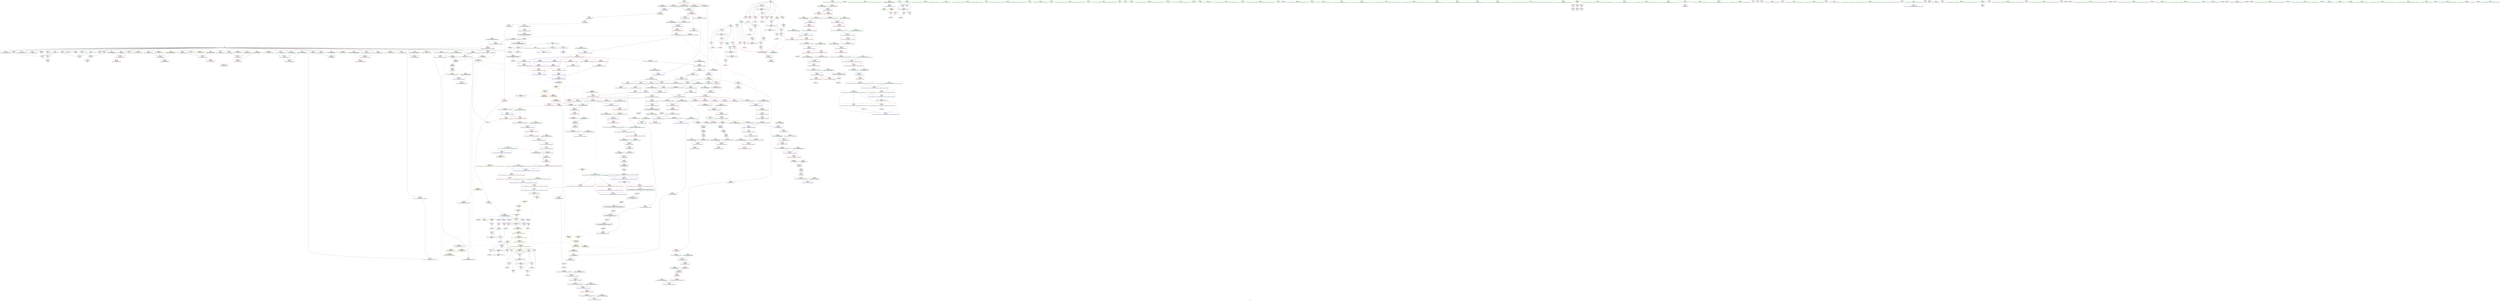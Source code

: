 digraph "SVFG" {
	label="SVFG";

	Node0x56411a8ab6e0 [shape=record,color=grey,label="{NodeID: 0\nNullPtr|{|<s31>56}}"];
	Node0x56411a8ab6e0 -> Node0x56411a8ee580[style=solid];
	Node0x56411a8ab6e0 -> Node0x56411a8ee680[style=solid];
	Node0x56411a8ab6e0 -> Node0x56411a8ee750[style=solid];
	Node0x56411a8ab6e0 -> Node0x56411a8ee820[style=solid];
	Node0x56411a8ab6e0 -> Node0x56411a8ee8f0[style=solid];
	Node0x56411a8ab6e0 -> Node0x56411a8ee9c0[style=solid];
	Node0x56411a8ab6e0 -> Node0x56411a8eea90[style=solid];
	Node0x56411a8ab6e0 -> Node0x56411a8eeb60[style=solid];
	Node0x56411a8ab6e0 -> Node0x56411a8eec30[style=solid];
	Node0x56411a8ab6e0 -> Node0x56411a8eed00[style=solid];
	Node0x56411a8ab6e0 -> Node0x56411a8eedd0[style=solid];
	Node0x56411a8ab6e0 -> Node0x56411a8eeea0[style=solid];
	Node0x56411a8ab6e0 -> Node0x56411a8eef70[style=solid];
	Node0x56411a8ab6e0 -> Node0x56411a8ef040[style=solid];
	Node0x56411a8ab6e0 -> Node0x56411a8ef110[style=solid];
	Node0x56411a8ab6e0 -> Node0x56411a8ef1e0[style=solid];
	Node0x56411a8ab6e0 -> Node0x56411a8ef2b0[style=solid];
	Node0x56411a8ab6e0 -> Node0x56411a8ef380[style=solid];
	Node0x56411a8ab6e0 -> Node0x56411a8ef450[style=solid];
	Node0x56411a8ab6e0 -> Node0x56411a8ef520[style=solid];
	Node0x56411a8ab6e0 -> Node0x56411a8e93a0[style=solid];
	Node0x56411a8ab6e0 -> Node0x56411a8e9470[style=solid];
	Node0x56411a8ab6e0 -> Node0x56411a8e9540[style=solid];
	Node0x56411a8ab6e0 -> Node0x56411a8e9610[style=solid];
	Node0x56411a8ab6e0 -> Node0x56411a8e96e0[style=solid];
	Node0x56411a8ab6e0 -> Node0x56411a8f17a0[style=solid];
	Node0x56411a8ab6e0 -> Node0x56411a903af0[style=solid];
	Node0x56411a8ab6e0 -> Node0x56411a903bc0[style=solid];
	Node0x56411a8ab6e0 -> Node0x56411a903c90[style=solid];
	Node0x56411a8ab6e0 -> Node0x56411a8fb790[style=solid];
	Node0x56411a8ab6e0 -> Node0x56411a8fd3b0[style=solid];
	Node0x56411a8ab6e0:s31 -> Node0x56411a98c0f0[style=solid,color=red];
	Node0x56411a94c0c0 [shape=record,color=yellow,style=double,label="{NodeID: 941\n34V_1 = ENCHI(MR_34V_0)\npts\{690000 \}\nFun[_ZNSt12_Vector_baseIiSaIiEED2Ev]}"];
	Node0x56411a94c0c0 -> Node0x56411a8fa4e0[style=dashed];
	Node0x56411a94c0c0 -> Node0x56411a8fa680[style=dashed];
	Node0x56411a8fc1b0 [shape=record,color=grey,label="{NodeID: 775\n192 = Binary(187, 191, )\n}"];
	Node0x56411a8fc1b0 -> Node0x56411a8fc330[style=solid];
	Node0x56411a8f2670 [shape=record,color=blue,label="{NodeID: 443\n88\<--231\ni13\<--inc40\nmain\n}"];
	Node0x56411a8f2670 -> Node0x56411a8f81f0[style=dashed];
	Node0x56411a8f2670 -> Node0x56411a8f82c0[style=dashed];
	Node0x56411a8f2670 -> Node0x56411a8f8390[style=dashed];
	Node0x56411a8f2670 -> Node0x56411a8f8460[style=dashed];
	Node0x56411a8f2670 -> Node0x56411a8f8530[style=dashed];
	Node0x56411a8f2670 -> Node0x56411a8f8600[style=dashed];
	Node0x56411a8f2670 -> Node0x56411a8f86d0[style=dashed];
	Node0x56411a8f2670 -> Node0x56411a8f2670[style=dashed];
	Node0x56411a8f2670 -> Node0x56411a93a460[style=dashed];
	Node0x56411a8f5bc0 [shape=record,color=purple,label="{NodeID: 277\n525\<--517\n_M_start4\<--this1\n_ZNSt12_Vector_baseIiSaIiEED2Ev\n}"];
	Node0x56411a8f5bc0 -> Node0x56411a8fa680[style=solid];
	Node0x56411a98c840 [shape=record,color=black,label="{NodeID: 1218\n387 = PHI(68, 68, )\n0th arg _ZNSt6vectorIiSaIiEED2Ev }"];
	Node0x56411a98c840 -> Node0x56411a8f2f60[style=solid];
	Node0x56411a8e64f0 [shape=record,color=green,label="{NodeID: 111\n645\<--646\n__n.addr\<--__n.addr_field_insensitive\n_ZNSt12_Vector_baseIiSaIiEE11_M_allocateEm\n}"];
	Node0x56411a8e64f0 -> Node0x56411a8fb110[style=solid];
	Node0x56411a8e64f0 -> Node0x56411a8fb1e0[style=solid];
	Node0x56411a8e64f0 -> Node0x56411a904650[style=solid];
	Node0x56411a8ef930 [shape=record,color=red,label="{NodeID: 388\n704\<--686\n\<--__n.addr\n_ZN9__gnu_cxx13new_allocatorIiE8allocateEmPKv\n}"];
	Node0x56411a8ef930 -> Node0x56411a8fc4b0[style=solid];
	Node0x56411a8eac30 [shape=record,color=black,label="{NodeID: 222\n527\<--523\nsub.ptr.lhs.cast\<--\n_ZNSt12_Vector_baseIiSaIiEED2Ev\n}"];
	Node0x56411a8eac30 -> Node0x56411a8fc7b0[style=solid];
	Node0x56411a9882a0 [shape=record,color=black,label="{NodeID: 1163\n243 = PHI()\n}"];
	Node0x56411a8e6ff0 [shape=record,color=green,label="{NodeID: 56\n236\<--237\n_ZStlsISt11char_traitsIcEERSt13basic_ostreamIcT_ES5_PKc\<--_ZStlsISt11char_traitsIcEERSt13basic_ostreamIcT_ES5_PKc_field_insensitive\n}"];
	Node0x56411a9050e0 [shape=record,color=blue,label="{NodeID: 499\n758\<--763\n__assignable\<--\n_ZSt25__uninitialized_default_nIPimET_S1_T0_\n}"];
	Node0x56411a8f8940 [shape=record,color=red,label="{NodeID: 333\n221\<--90\n\<--j\nmain\n}"];
	Node0x56411a8f8940 -> Node0x56411a8f24d0[style=solid];
	Node0x56411a8ee110 [shape=record,color=green,label="{NodeID: 167\n963\<--964\n__last.addr\<--__last.addr_field_insensitive\n_ZSt8_DestroyIPiEvT_S1_\n}"];
	Node0x56411a8ee110 -> Node0x56411a8f14d0[style=solid];
	Node0x56411a8ee110 -> Node0x56411a906870[style=solid];
	Node0x56411a8caf30 [shape=record,color=green,label="{NodeID: 1\n7\<--1\n__dso_handle\<--dummyObj\nGlob }"];
	Node0x56411a94c1a0 [shape=record,color=yellow,style=double,label="{NodeID: 942\n54V_1 = ENCHI(MR_54V_0)\npts\{690002 \}\nFun[_ZNSt12_Vector_baseIiSaIiEED2Ev]}"];
	Node0x56411a94c1a0 -> Node0x56411a8fa5b0[style=dashed];
	Node0x56411a8fc330 [shape=record,color=grey,label="{NodeID: 776\n193 = Binary(183, 192, )\n}"];
	Node0x56411a8fc330 -> Node0x56411a8f2260[style=solid];
	Node0x56411a8f2740 [shape=record,color=blue,label="{NodeID: 444\n64\<--272\ntt\<--inc70\nmain\n}"];
	Node0x56411a8f2740 -> Node0x56411a938160[style=dashed];
	Node0x56411a8f5c90 [shape=record,color=purple,label="{NodeID: 278\n535\<--517\n_M_impl5\<--this1\n_ZNSt12_Vector_baseIiSaIiEED2Ev\n|{<s0>48}}"];
	Node0x56411a8f5c90:s0 -> Node0x56411a98d1f0[style=solid,color=red];
	Node0x56411a98ca50 [shape=record,color=black,label="{NodeID: 1219\n509 = PHI(333, 411, 419, )\n0th arg _ZNSt12_Vector_baseIiSaIiEED2Ev }"];
	Node0x56411a98ca50 -> Node0x56411a9036e0[style=solid];
	Node0x56411a8e65c0 [shape=record,color=green,label="{NodeID: 112\n658\<--659\n_ZNSt16allocator_traitsISaIiEE8allocateERS0_m\<--_ZNSt16allocator_traitsISaIiEE8allocateERS0_m_field_insensitive\n}"];
	Node0x56411a8efa00 [shape=record,color=red,label="{NodeID: 389\n717\<--714\nthis1\<--this.addr\n_ZNK9__gnu_cxx13new_allocatorIiE8max_sizeEv\n}"];
	Node0x56411a8ead00 [shape=record,color=black,label="{NodeID: 223\n528\<--526\nsub.ptr.rhs.cast\<--\n_ZNSt12_Vector_baseIiSaIiEED2Ev\n}"];
	Node0x56411a8ead00 -> Node0x56411a8fc7b0[style=solid];
	Node0x56411a988370 [shape=record,color=black,label="{NodeID: 1164\n784 = PHI(788, )\n}"];
	Node0x56411a988370 -> Node0x56411a8f3c50[style=solid];
	Node0x56411a8e70f0 [shape=record,color=green,label="{NodeID: 57\n240\<--241\n_ZNSolsEi\<--_ZNSolsEi_field_insensitive\n}"];
	Node0x56411a9051b0 [shape=record,color=blue,label="{NodeID: 500\n773\<--771\n__first.addr\<--__first\n_ZNSt27__uninitialized_default_n_1ILb1EE18__uninit_default_nIPimEET_S3_T0_\n}"];
	Node0x56411a9051b0 -> Node0x56411a8efee0[style=dashed];
	Node0x56411a8f8a10 [shape=record,color=red,label="{NodeID: 334\n225\<--90\n\<--j\nmain\n}"];
	Node0x56411a8f8a10 -> Node0x56411a8fbd30[style=solid];
	Node0x56411a8ee1e0 [shape=record,color=green,label="{NodeID: 168\n970\<--971\n_ZNSt12_Destroy_auxILb1EE9__destroyIPiEEvT_S3_\<--_ZNSt12_Destroy_auxILb1EE9__destroyIPiEEvT_S3__field_insensitive\n}"];
	Node0x56411a8d3330 [shape=record,color=green,label="{NodeID: 2\n8\<--1\n.str\<--dummyObj\nGlob }"];
	Node0x56411a94c280 [shape=record,color=yellow,style=double,label="{NodeID: 943\n32V_1 = ENCHI(MR_32V_0)\npts\{707 \}\nFun[_ZSt25__uninitialized_default_nIPimET_S1_T0_]|{<s0>61}}"];
	Node0x56411a94c280:s0 -> Node0x56411a94cc30[style=dashed,color=red];
	Node0x56411a8fc4b0 [shape=record,color=grey,label="{NodeID: 777\n705 = Binary(704, 531, )\n}"];
	Node0x56411a8f2810 [shape=record,color=blue,label="{NodeID: 445\n290\<--289\nthis.addr\<--this\n_ZNSaIiEC2Ev\n}"];
	Node0x56411a8f2810 -> Node0x56411a8f8ef0[style=dashed];
	Node0x56411a8f5d60 [shape=record,color=purple,label="{NodeID: 279\n543\<--517\n_M_impl6\<--this1\n_ZNSt12_Vector_baseIiSaIiEED2Ev\n|{<s0>49}}"];
	Node0x56411a8f5d60:s0 -> Node0x56411a98d1f0[style=solid,color=red];
	Node0x56411a98cca0 [shape=record,color=black,label="{NodeID: 1220\n752 = PHI(736, )\n0th arg _ZSt25__uninitialized_default_nIPimET_S1_T0_ }"];
	Node0x56411a98cca0 -> Node0x56411a904f40[style=solid];
	Node0x56411a8e66c0 [shape=record,color=green,label="{NodeID: 113\n667\<--668\n__a.addr\<--__a.addr_field_insensitive\n_ZNSt16allocator_traitsISaIiEE8allocateERS0_m\n}"];
	Node0x56411a8e66c0 -> Node0x56411a8ef5f0[style=solid];
	Node0x56411a8e66c0 -> Node0x56411a904720[style=solid];
	Node0x56411a8efad0 [shape=record,color=red,label="{NodeID: 390\n736\<--727\n\<--__first.addr\n_ZSt27__uninitialized_default_n_aIPimiET_S1_T0_RSaIT1_E\n|{<s0>60}}"];
	Node0x56411a8efad0:s0 -> Node0x56411a98cca0[style=solid,color=red];
	Node0x56411a8eadd0 [shape=record,color=black,label="{NodeID: 224\n559\<--558\n\<--this1\n_ZNSt12_Vector_baseIiSaIiEE12_Vector_implC2ERKS0_\n|{<s0>51}}"];
	Node0x56411a8eadd0:s0 -> Node0x56411a98c200[style=solid,color=red];
	Node0x56411a988540 [shape=record,color=black,label="{NodeID: 1165\n802 = PHI(851, )\n|{<s0>64}}"];
	Node0x56411a988540:s0 -> Node0x56411a98b680[style=solid,color=red];
	Node0x56411a8e71f0 [shape=record,color=green,label="{NodeID: 58\n250\<--251\n_ZSt4endlIcSt11char_traitsIcEERSt13basic_ostreamIT_T0_ES6_\<--_ZSt4endlIcSt11char_traitsIcEERSt13basic_ostreamIT_T0_ES6__field_insensitive\n}"];
	Node0x56411a905280 [shape=record,color=blue,label="{NodeID: 501\n775\<--772\n__n.addr\<--__n\n_ZNSt27__uninitialized_default_n_1ILb1EE18__uninit_default_nIPimEET_S3_T0_\n}"];
	Node0x56411a905280 -> Node0x56411a8effb0[style=dashed];
	Node0x56411a8f8ae0 [shape=record,color=red,label="{NodeID: 335\n173\<--172\n\<--call18\nmain\n}"];
	Node0x56411a8f8ae0 -> Node0x56411a8fcf30[style=solid];
	Node0x56411a8ee2e0 [shape=record,color=green,label="{NodeID: 169\n976\<--977\n.addr\<--.addr_field_insensitive\n_ZNSt12_Destroy_auxILb1EE9__destroyIPiEEvT_S3_\n}"];
	Node0x56411a8ee2e0 -> Node0x56411a906940[style=solid];
	Node0x56411a8d33c0 [shape=record,color=green,label="{NodeID: 3\n10\<--1\n.str.1\<--dummyObj\nGlob }"];
	Node0x56411a8fc630 [shape=record,color=grey,label="{NodeID: 778\n530 = Binary(529, 531, )\n|{<s0>47}}"];
	Node0x56411a8fc630:s0 -> Node0x56411a98d8e0[style=solid,color=red];
	Node0x56411a8f28e0 [shape=record,color=blue,label="{NodeID: 446\n303\<--300\nthis.addr\<--this\n_ZNSt6vectorIiSaIiEEC2EmRKS0_\n}"];
	Node0x56411a8f28e0 -> Node0x56411a8f8fc0[style=dashed];
	Node0x56411a8f5e30 [shape=record,color=purple,label="{NodeID: 280\n564\<--558\n_M_start\<--this1\n_ZNSt12_Vector_baseIiSaIiEE12_Vector_implC2ERKS0_\n}"];
	Node0x56411a8f5e30 -> Node0x56411a903af0[style=solid];
	Node0x56411a98cdb0 [shape=record,color=black,label="{NodeID: 1221\n753 = PHI(737, )\n1st arg _ZSt25__uninitialized_default_nIPimET_S1_T0_ }"];
	Node0x56411a98cdb0 -> Node0x56411a905010[style=solid];
	Node0x56411a8e6790 [shape=record,color=green,label="{NodeID: 114\n669\<--670\n__n.addr\<--__n.addr_field_insensitive\n_ZNSt16allocator_traitsISaIiEE8allocateERS0_m\n}"];
	Node0x56411a8e6790 -> Node0x56411a8ef6c0[style=solid];
	Node0x56411a8e6790 -> Node0x56411a9047f0[style=solid];
	Node0x56411a8efba0 [shape=record,color=red,label="{NodeID: 391\n737\<--729\n\<--__n.addr\n_ZSt27__uninitialized_default_n_aIPimiET_S1_T0_RSaIT1_E\n|{<s0>60}}"];
	Node0x56411a8efba0:s0 -> Node0x56411a98cdb0[style=solid,color=red];
	Node0x56411a8eaea0 [shape=record,color=black,label="{NodeID: 225\n609\<--608\n\<--this1\n_ZNSt12_Vector_baseIiSaIiEE12_Vector_implD2Ev\n|{<s0>53}}"];
	Node0x56411a8eaea0:s0 -> Node0x56411a98ac00[style=solid,color=red];
	Node0x56411a988680 [shape=record,color=black,label="{NodeID: 1166\n807 = PHI(811, )\n}"];
	Node0x56411a988680 -> Node0x56411a8f3d20[style=solid];
	Node0x56411a8e72f0 [shape=record,color=green,label="{NodeID: 59\n252\<--253\n_ZNSolsEPFRSoS_E\<--_ZNSolsEPFRSoS_E_field_insensitive\n}"];
	Node0x56411a905350 [shape=record,color=blue,label="{NodeID: 502\n777\<--93\nref.tmp\<--\n_ZNSt27__uninitialized_default_n_1ILb1EE18__uninit_default_nIPimEET_S3_T0_\n|{<s0>62}}"];
	Node0x56411a905350:s0 -> Node0x56411a9355c0[style=dashed,color=red];
	Node0x56411a8f8bb0 [shape=record,color=red,label="{NodeID: 336\n187\<--186\n\<--call23\nmain\n}"];
	Node0x56411a8f8bb0 -> Node0x56411a8fc1b0[style=solid];
	Node0x56411a8ee3b0 [shape=record,color=green,label="{NodeID: 170\n978\<--979\n.addr1\<--.addr1_field_insensitive\n_ZNSt12_Destroy_auxILb1EE9__destroyIPiEEvT_S3_\n}"];
	Node0x56411a8ee3b0 -> Node0x56411a906a10[style=solid];
	Node0x56411a8d3670 [shape=record,color=green,label="{NodeID: 4\n12\<--1\nstdin\<--dummyObj\nGlob }"];
	Node0x56411a8fc7b0 [shape=record,color=grey,label="{NodeID: 779\n529 = Binary(527, 528, )\n}"];
	Node0x56411a8fc7b0 -> Node0x56411a8fc630[style=solid];
	Node0x56411a8f29b0 [shape=record,color=blue,label="{NodeID: 447\n305\<--301\n__n.addr\<--__n\n_ZNSt6vectorIiSaIiEEC2EmRKS0_\n}"];
	Node0x56411a8f29b0 -> Node0x56411a8f9090[style=dashed];
	Node0x56411a8f29b0 -> Node0x56411a8f9160[style=dashed];
	Node0x56411a8f5f00 [shape=record,color=purple,label="{NodeID: 281\n566\<--558\n_M_finish\<--this1\n_ZNSt12_Vector_baseIiSaIiEE12_Vector_implC2ERKS0_\n}"];
	Node0x56411a8f5f00 -> Node0x56411a903bc0[style=solid];
	Node0x56411a98cec0 [shape=record,color=black,label="{NodeID: 1222\n665 = PHI(655, )\n0th arg _ZNSt16allocator_traitsISaIiEE8allocateERS0_m }"];
	Node0x56411a98cec0 -> Node0x56411a904720[style=solid];
	Node0x56411a8eb400 [shape=record,color=green,label="{NodeID: 115\n677\<--678\n_ZN9__gnu_cxx13new_allocatorIiE8allocateEmPKv\<--_ZN9__gnu_cxx13new_allocatorIiE8allocateEmPKv_field_insensitive\n}"];
	Node0x56411a8efc70 [shape=record,color=red,label="{NodeID: 392\n747\<--744\nthis1\<--this.addr\n_ZNSt12_Vector_baseIiSaIiEE19_M_get_Tp_allocatorEv\n}"];
	Node0x56411a8efc70 -> Node0x56411a8f6990[style=solid];
	Node0x56411a8eaf70 [shape=record,color=black,label="{NodeID: 226\n622\<--621\n\<--this1\n_ZNSaIiEC2ERKS_\n|{<s0>54}}"];
	Node0x56411a8eaf70:s0 -> Node0x56411a98aee0[style=solid,color=red];
	Node0x56411a9887c0 [shape=record,color=black,label="{NodeID: 1167\n405 = PHI(742, )\n|{<s0>38}}"];
	Node0x56411a9887c0:s0 -> Node0x56411a98dc40[style=solid,color=red];
	Node0x56411a8e73f0 [shape=record,color=green,label="{NodeID: 60\n290\<--291\nthis.addr\<--this.addr_field_insensitive\n_ZNSaIiEC2Ev\n}"];
	Node0x56411a8e73f0 -> Node0x56411a8f8ef0[style=solid];
	Node0x56411a8e73f0 -> Node0x56411a8f2810[style=solid];
	Node0x56411a905420 [shape=record,color=blue,label="{NodeID: 503\n792\<--789\n__first.addr\<--__first\n_ZSt6fill_nIPimiET_S1_T0_RKT1_\n}"];
	Node0x56411a905420 -> Node0x56411a8f0080[style=dashed];
	Node0x56411a8f8c80 [shape=record,color=red,label="{NodeID: 337\n191\<--190\n\<--call25\nmain\n}"];
	Node0x56411a8f8c80 -> Node0x56411a8fc1b0[style=solid];
	Node0x56411a8ee480 [shape=record,color=green,label="{NodeID: 171\n32\<--983\n_GLOBAL__sub_I_amthabet_1_1.cpp\<--_GLOBAL__sub_I_amthabet_1_1.cpp_field_insensitive\n}"];
	Node0x56411a8ee480 -> Node0x56411a8f16a0[style=solid];
	Node0x56411a8d3700 [shape=record,color=green,label="{NodeID: 5\n13\<--1\n.str.2\<--dummyObj\nGlob }"];
	Node0x56411a8fc930 [shape=record,color=grey,label="{NodeID: 780\n256 = Binary(255, 112, )\n}"];
	Node0x56411a8f2a80 [shape=record,color=blue,label="{NodeID: 448\n307\<--302\n__a.addr\<--__a\n_ZNSt6vectorIiSaIiEEC2EmRKS0_\n}"];
	Node0x56411a8f2a80 -> Node0x56411a8f9230[style=dashed];
	Node0x56411a8f5fd0 [shape=record,color=purple,label="{NodeID: 282\n568\<--558\n_M_end_of_storage\<--this1\n_ZNSt12_Vector_baseIiSaIiEE12_Vector_implC2ERKS0_\n}"];
	Node0x56411a8f5fd0 -> Node0x56411a903c90[style=solid];
	Node0x56411a98cfd0 [shape=record,color=black,label="{NodeID: 1223\n666 = PHI(656, )\n1st arg _ZNSt16allocator_traitsISaIiEE8allocateERS0_m }"];
	Node0x56411a98cfd0 -> Node0x56411a9047f0[style=solid];
	Node0x56411a8eb500 [shape=record,color=green,label="{NodeID: 116\n684\<--685\nthis.addr\<--this.addr_field_insensitive\n_ZN9__gnu_cxx13new_allocatorIiE8allocateEmPKv\n}"];
	Node0x56411a8eb500 -> Node0x56411a8ef790[style=solid];
	Node0x56411a8eb500 -> Node0x56411a9048c0[style=solid];
	Node0x56411a8efd40 [shape=record,color=red,label="{NodeID: 393\n764\<--754\n\<--__first.addr\n_ZSt25__uninitialized_default_nIPimET_S1_T0_\n|{<s0>61}}"];
	Node0x56411a8efd40:s0 -> Node0x56411a98d4a0[style=solid,color=red];
	Node0x56411a8eb040 [shape=record,color=black,label="{NodeID: 227\n624\<--623\n\<--\n_ZNSaIiEC2ERKS_\n|{<s0>54}}"];
	Node0x56411a8eb040:s0 -> Node0x56411a98aff0[style=solid,color=red];
	Node0x56411a988900 [shape=record,color=black,label="{NodeID: 1168\n499 = PHI(742, )\n|{<s0>46}}"];
	Node0x56411a988900:s0 -> Node0x56411a98aac0[style=solid,color=red];
	Node0x56411a8e74c0 [shape=record,color=green,label="{NodeID: 61\n296\<--297\n_ZN9__gnu_cxx13new_allocatorIiEC2Ev\<--_ZN9__gnu_cxx13new_allocatorIiEC2Ev_field_insensitive\n}"];
	Node0x56411a9054f0 [shape=record,color=blue,label="{NodeID: 504\n794\<--790\n__n.addr\<--__n\n_ZSt6fill_nIPimiET_S1_T0_RKT1_\n}"];
	Node0x56411a9054f0 -> Node0x56411a8f0150[style=dashed];
	Node0x56411a8f8d50 [shape=record,color=red,label="{NodeID: 338\n210\<--209\n\<--call30\nmain\n}"];
	Node0x56411a8f8d50 -> Node0x56411a8fd830[style=solid];
	Node0x56411a8ee580 [shape=record,color=black,label="{NodeID: 172\n2\<--3\ndummyVal\<--dummyVal\n}"];
	Node0x56411a8d3790 [shape=record,color=green,label="{NodeID: 6\n15\<--1\n.str.3\<--dummyObj\nGlob }"];
	Node0x56411a8fcab0 [shape=record,color=grey,label="{NodeID: 781\n261 = Binary(260, 112, )\n}"];
	Node0x56411a8f2b50 [shape=record,color=blue,label="{NodeID: 449\n309\<--329\nexn.slot\<--\n_ZNSt6vectorIiSaIiEEC2EmRKS0_\n}"];
	Node0x56411a8f2b50 -> Node0x56411a8f9300[style=dashed];
	Node0x56411a8f60a0 [shape=record,color=purple,label="{NodeID: 283\n585\<--580\n_M_impl\<--this1\n_ZNSt12_Vector_baseIiSaIiEE17_M_create_storageEm\n}"];
	Node0x56411a98d0e0 [shape=record,color=black,label="{NodeID: 1224\n289 = PHI(70, )\n0th arg _ZNSaIiEC2Ev }"];
	Node0x56411a98d0e0 -> Node0x56411a8f2810[style=solid];
	Node0x56411a8eb5d0 [shape=record,color=green,label="{NodeID: 117\n686\<--687\n__n.addr\<--__n.addr_field_insensitive\n_ZN9__gnu_cxx13new_allocatorIiE8allocateEmPKv\n}"];
	Node0x56411a8eb5d0 -> Node0x56411a8ef860[style=solid];
	Node0x56411a8eb5d0 -> Node0x56411a8ef930[style=solid];
	Node0x56411a8eb5d0 -> Node0x56411a904990[style=solid];
	Node0x56411a8efe10 [shape=record,color=red,label="{NodeID: 394\n765\<--756\n\<--__n.addr\n_ZSt25__uninitialized_default_nIPimET_S1_T0_\n|{<s0>61}}"];
	Node0x56411a8efe10:s0 -> Node0x56411a98d5b0[style=solid,color=red];
	Node0x56411a8eb110 [shape=record,color=black,label="{NodeID: 228\n655\<--654\n\<--_M_impl\n_ZNSt12_Vector_baseIiSaIiEE11_M_allocateEm\n|{<s0>55}}"];
	Node0x56411a8eb110:s0 -> Node0x56411a98cec0[style=solid,color=red];
	Node0x56411a988a40 [shape=record,color=black,label="{NodeID: 1169\n500 = PHI(723, )\n}"];
	Node0x56411a988a40 -> Node0x56411a903610[style=solid];
	Node0x56411a8e75c0 [shape=record,color=green,label="{NodeID: 62\n303\<--304\nthis.addr\<--this.addr_field_insensitive\n_ZNSt6vectorIiSaIiEEC2EmRKS0_\n}"];
	Node0x56411a8e75c0 -> Node0x56411a8f8fc0[style=solid];
	Node0x56411a8e75c0 -> Node0x56411a8f28e0[style=solid];
	Node0x56411a9055c0 [shape=record,color=blue,label="{NodeID: 505\n796\<--791\n__value.addr\<--__value\n_ZSt6fill_nIPimiET_S1_T0_RKT1_\n}"];
	Node0x56411a9055c0 -> Node0x56411a8f0220[style=dashed];
	Node0x56411a8f8e20 [shape=record,color=red,label="{NodeID: 339\n214\<--213\n\<--call32\nmain\n}"];
	Node0x56411a8f8e20 -> Node0x56411a8fd830[style=solid];
	Node0x56411a8ee680 [shape=record,color=black,label="{NodeID: 173\n146\<--3\n\<--dummyVal\nmain\n}"];
	Node0x56411a8d4060 [shape=record,color=green,label="{NodeID: 7\n17\<--1\n.str.4\<--dummyObj\nGlob }"];
	Node0x56411a8fcc30 [shape=record,color=grey,label="{NodeID: 782\n272 = Binary(271, 112, )\n}"];
	Node0x56411a8fcc30 -> Node0x56411a8f2740[style=solid];
	Node0x56411a8f2c20 [shape=record,color=blue,label="{NodeID: 450\n311\<--331\nehselector.slot\<--\n_ZNSt6vectorIiSaIiEEC2EmRKS0_\n}"];
	Node0x56411a8f2c20 -> Node0x56411a8f93d0[style=dashed];
	Node0x56411a8f6170 [shape=record,color=purple,label="{NodeID: 284\n586\<--580\n_M_start\<--this1\n_ZNSt12_Vector_baseIiSaIiEE17_M_create_storageEm\n}"];
	Node0x56411a8f6170 -> Node0x56411a903f00[style=solid];
	Node0x56411a98d1f0 [shape=record,color=black,label="{NodeID: 1225\n604 = PHI(459, 535, 543, )\n0th arg _ZNSt12_Vector_baseIiSaIiEE12_Vector_implD2Ev }"];
	Node0x56411a98d1f0 -> Node0x56411a904170[style=solid];
	Node0x56411a8eb6a0 [shape=record,color=green,label="{NodeID: 118\n688\<--689\n.addr\<--.addr_field_insensitive\n_ZN9__gnu_cxx13new_allocatorIiE8allocateEmPKv\n}"];
	Node0x56411a8eb6a0 -> Node0x56411a904a60[style=solid];
	Node0x56411a8efee0 [shape=record,color=red,label="{NodeID: 395\n781\<--773\n\<--__first.addr\n_ZNSt27__uninitialized_default_n_1ILb1EE18__uninit_default_nIPimEET_S3_T0_\n|{<s0>62}}"];
	Node0x56411a8efee0:s0 -> Node0x56411a98a150[style=solid,color=red];
	Node0x56411a8eb1e0 [shape=record,color=black,label="{NodeID: 229\n640\<--662\n_ZNSt12_Vector_baseIiSaIiEE11_M_allocateEm_ret\<--cond\n_ZNSt12_Vector_baseIiSaIiEE11_M_allocateEm\n|{<s0>52}}"];
	Node0x56411a8eb1e0:s0 -> Node0x56411a988b80[style=solid,color=blue];
	Node0x56411a988b80 [shape=record,color=black,label="{NodeID: 1170\n582 = PHI(640, )\n}"];
	Node0x56411a988b80 -> Node0x56411a903f00[style=solid];
	Node0x56411a8e7690 [shape=record,color=green,label="{NodeID: 63\n305\<--306\n__n.addr\<--__n.addr_field_insensitive\n_ZNSt6vectorIiSaIiEEC2EmRKS0_\n}"];
	Node0x56411a8e7690 -> Node0x56411a8f9090[style=solid];
	Node0x56411a8e7690 -> Node0x56411a8f9160[style=solid];
	Node0x56411a8e7690 -> Node0x56411a8f29b0[style=solid];
	Node0x56411a905690 [shape=record,color=blue,label="{NodeID: 506\n815\<--812\n__first.addr\<--__first\n_ZSt10__fill_n_aIPimiEN9__gnu_cxx11__enable_ifIXsr11__is_scalarIT1_EE7__valueET_E6__typeES4_T0_RKS3_\n}"];
	Node0x56411a905690 -> Node0x56411a93db60[style=dashed];
	Node0x56411a8f8ef0 [shape=record,color=red,label="{NodeID: 340\n293\<--290\nthis1\<--this.addr\n_ZNSaIiEC2Ev\n}"];
	Node0x56411a8f8ef0 -> Node0x56411a8ea0d0[style=solid];
	Node0x56411a8ee750 [shape=record,color=black,label="{NodeID: 174\n147\<--3\n\<--dummyVal\nmain\n}"];
	Node0x56411a8ee750 -> Node0x56411a8f1be0[style=solid];
	Node0x56411a8d4120 [shape=record,color=green,label="{NodeID: 8\n19\<--1\nstdout\<--dummyObj\nGlob }"];
	Node0x56411a8fcdb0 [shape=record,color=grey,label="{NodeID: 783\n177 = Binary(176, 112, )\n}"];
	Node0x56411a8fcdb0 -> Node0x56411a8f2190[style=solid];
	Node0x56411a8f2cf0 [shape=record,color=blue,label="{NodeID: 451\n349\<--348\nthis.addr\<--this\n_ZNSaIiED2Ev\n}"];
	Node0x56411a8f2cf0 -> Node0x56411a8f94a0[style=dashed];
	Node0x56411a8f6240 [shape=record,color=purple,label="{NodeID: 285\n588\<--580\n_M_impl2\<--this1\n_ZNSt12_Vector_baseIiSaIiEE17_M_create_storageEm\n}"];
	Node0x56411a98d4a0 [shape=record,color=black,label="{NodeID: 1226\n771 = PHI(764, )\n0th arg _ZNSt27__uninitialized_default_n_1ILb1EE18__uninit_default_nIPimEET_S3_T0_ }"];
	Node0x56411a98d4a0 -> Node0x56411a9051b0[style=solid];
	Node0x56411a8eb770 [shape=record,color=green,label="{NodeID: 119\n696\<--697\n_ZNK9__gnu_cxx13new_allocatorIiE8max_sizeEv\<--_ZNK9__gnu_cxx13new_allocatorIiE8max_sizeEv_field_insensitive\n}"];
	Node0x56411a8effb0 [shape=record,color=red,label="{NodeID: 396\n782\<--775\n\<--__n.addr\n_ZNSt27__uninitialized_default_n_1ILb1EE18__uninit_default_nIPimEET_S3_T0_\n|{<s0>62}}"];
	Node0x56411a8effb0:s0 -> Node0x56411a98a260[style=solid,color=red];
	Node0x56411a8eb2b0 [shape=record,color=black,label="{NodeID: 230\n674\<--673\n\<--\n_ZNSt16allocator_traitsISaIiEE8allocateERS0_m\n|{<s0>56}}"];
	Node0x56411a8eb2b0:s0 -> Node0x56411a98bed0[style=solid,color=red];
	Node0x56411a988cc0 [shape=record,color=black,label="{NodeID: 1171\n657 = PHI(664, )\n}"];
	Node0x56411a988cc0 -> Node0x56411a8fb790[style=solid];
	Node0x56411a8e7760 [shape=record,color=green,label="{NodeID: 64\n307\<--308\n__a.addr\<--__a.addr_field_insensitive\n_ZNSt6vectorIiSaIiEEC2EmRKS0_\n}"];
	Node0x56411a8e7760 -> Node0x56411a8f9230[style=solid];
	Node0x56411a8e7760 -> Node0x56411a8f2a80[style=solid];
	Node0x56411a905760 [shape=record,color=blue,label="{NodeID: 507\n817\<--813\n__n.addr\<--__n\n_ZSt10__fill_n_aIPimiEN9__gnu_cxx11__enable_ifIXsr11__is_scalarIT1_EE7__valueET_E6__typeES4_T0_RKS3_\n}"];
	Node0x56411a905760 -> Node0x56411a8f0560[style=dashed];
	Node0x56411a8f8fc0 [shape=record,color=red,label="{NodeID: 341\n316\<--303\nthis1\<--this.addr\n_ZNSt6vectorIiSaIiEEC2EmRKS0_\n|{|<s2>34}}"];
	Node0x56411a8f8fc0 -> Node0x56411a8ea1a0[style=solid];
	Node0x56411a8f8fc0 -> Node0x56411a8ea270[style=solid];
	Node0x56411a8f8fc0:s2 -> Node0x56411a98e910[style=solid,color=red];
	Node0x56411a8ee820 [shape=record,color=black,label="{NodeID: 175\n149\<--3\n\<--dummyVal\nmain\n}"];
	Node0x56411a8ee820 -> Node0x56411a8f1cb0[style=solid];
	Node0x56411a8d41e0 [shape=record,color=green,label="{NodeID: 9\n20\<--1\n_ZSt3cin\<--dummyObj\nGlob }"];
	Node0x56411a8fcf30 [shape=record,color=grey,label="{NodeID: 784\n174 = Binary(169, 173, )\n}"];
	Node0x56411a8fcf30 -> Node0x56411a8f20c0[style=solid];
	Node0x56411a8f2dc0 [shape=record,color=blue,label="{NodeID: 452\n361\<--359\nthis.addr\<--this\n_ZNSt6vectorIiSaIiEEixEm\n}"];
	Node0x56411a8f2dc0 -> Node0x56411a8f9570[style=dashed];
	Node0x56411a8f6310 [shape=record,color=purple,label="{NodeID: 286\n589\<--580\n_M_start3\<--this1\n_ZNSt12_Vector_baseIiSaIiEE17_M_create_storageEm\n}"];
	Node0x56411a8f6310 -> Node0x56411a8fab60[style=solid];
	Node0x56411a98d5b0 [shape=record,color=black,label="{NodeID: 1227\n772 = PHI(765, )\n1st arg _ZNSt27__uninitialized_default_n_1ILb1EE18__uninit_default_nIPimEET_S3_T0_ }"];
	Node0x56411a98d5b0 -> Node0x56411a905280[style=solid];
	Node0x56411a8eb870 [shape=record,color=green,label="{NodeID: 120\n701\<--702\n_ZSt17__throw_bad_allocv\<--_ZSt17__throw_bad_allocv_field_insensitive\n}"];
	Node0x56411a8f0080 [shape=record,color=red,label="{NodeID: 397\n801\<--792\n\<--__first.addr\n_ZSt6fill_nIPimiET_S1_T0_RKT1_\n|{<s0>63}}"];
	Node0x56411a8f0080:s0 -> Node0x56411a98c480[style=solid,color=red];
	Node0x56411a8f3610 [shape=record,color=black,label="{NodeID: 231\n664\<--676\n_ZNSt16allocator_traitsISaIiEE8allocateERS0_m_ret\<--call\n_ZNSt16allocator_traitsISaIiEE8allocateERS0_m\n|{<s0>55}}"];
	Node0x56411a8f3610:s0 -> Node0x56411a988cc0[style=solid,color=blue];
	Node0x56411a988e00 [shape=record,color=black,label="{NodeID: 1172\n676 = PHI(680, )\n}"];
	Node0x56411a988e00 -> Node0x56411a8f3610[style=solid];
	Node0x56411a8e7830 [shape=record,color=green,label="{NodeID: 65\n309\<--310\nexn.slot\<--exn.slot_field_insensitive\n_ZNSt6vectorIiSaIiEEC2EmRKS0_\n}"];
	Node0x56411a8e7830 -> Node0x56411a8f9300[style=solid];
	Node0x56411a8e7830 -> Node0x56411a8f2b50[style=solid];
	Node0x56411a905830 [shape=record,color=blue,label="{NodeID: 508\n819\<--814\n__value.addr\<--__value\n_ZSt10__fill_n_aIPimiEN9__gnu_cxx11__enable_ifIXsr11__is_scalarIT1_EE7__valueET_E6__typeES4_T0_RKS3_\n}"];
	Node0x56411a905830 -> Node0x56411a8f0630[style=dashed];
	Node0x56411a8f9090 [shape=record,color=red,label="{NodeID: 342\n318\<--305\n\<--__n.addr\n_ZNSt6vectorIiSaIiEEC2EmRKS0_\n|{<s0>33}}"];
	Node0x56411a8f9090:s0 -> Node0x56411a9893d0[style=solid,color=red];
	Node0x56411a8ee8f0 [shape=record,color=black,label="{NodeID: 176\n153\<--3\n\<--dummyVal\nmain\n}"];
	Node0x56411a8d42a0 [shape=record,color=green,label="{NodeID: 10\n21\<--1\n_ZSt4cout\<--dummyObj\nGlob }"];
	Node0x56411a8fd0b0 [shape=record,color=grey,label="{NodeID: 785\n143 = Binary(142, 112, )\n}"];
	Node0x56411a8fd0b0 -> Node0x56411a8f1b10[style=solid];
	Node0x56411a8f2e90 [shape=record,color=blue,label="{NodeID: 453\n363\<--360\n__n.addr\<--__n\n_ZNSt6vectorIiSaIiEEixEm\n}"];
	Node0x56411a8f2e90 -> Node0x56411a8f9640[style=dashed];
	Node0x56411a8f63e0 [shape=record,color=purple,label="{NodeID: 287\n591\<--580\n_M_impl4\<--this1\n_ZNSt12_Vector_baseIiSaIiEE17_M_create_storageEm\n}"];
	Node0x56411a98d6c0 [shape=record,color=black,label="{NodeID: 1228\n859 = PHI(517, )\n0th arg _ZNSt12_Vector_baseIiSaIiEE13_M_deallocateEPim }"];
	Node0x56411a98d6c0 -> Node0x56411a905de0[style=solid];
	Node0x56411a8eb970 [shape=record,color=green,label="{NodeID: 121\n706\<--707\ncall2\<--call2_field_insensitive\n_ZN9__gnu_cxx13new_allocatorIiE8allocateEmPKv\n}"];
	Node0x56411a8eb970 -> Node0x56411a8f36a0[style=solid];
	Node0x56411a9354b0 [shape=record,color=yellow,style=double,label="{NodeID: 896\n32V_1 = ENCHI(MR_32V_0)\npts\{707 \}\nFun[_ZSt6fill_nIPimiET_S1_T0_RKT1_]|{<s0>64}}"];
	Node0x56411a9354b0:s0 -> Node0x56411a93d660[style=dashed,color=red];
	Node0x56411a8f0150 [shape=record,color=red,label="{NodeID: 398\n805\<--794\n\<--__n.addr\n_ZSt6fill_nIPimiET_S1_T0_RKT1_\n|{<s0>64}}"];
	Node0x56411a8f0150:s0 -> Node0x56411a98b7c0[style=solid,color=red];
	Node0x56411a8f36a0 [shape=record,color=black,label="{NodeID: 232\n710\<--706\n\<--call2\n_ZN9__gnu_cxx13new_allocatorIiE8allocateEmPKv\n}"];
	Node0x56411a8f36a0 -> Node0x56411a8f3770[style=solid];
	Node0x56411a988f40 [shape=record,color=black,label="{NodeID: 1173\n695 = PHI(712, )\n}"];
	Node0x56411a988f40 -> Node0x56411a8fde30[style=solid];
	Node0x56411a8e7900 [shape=record,color=green,label="{NodeID: 66\n311\<--312\nehselector.slot\<--ehselector.slot_field_insensitive\n_ZNSt6vectorIiSaIiEEC2EmRKS0_\n}"];
	Node0x56411a8e7900 -> Node0x56411a8f93d0[style=solid];
	Node0x56411a8e7900 -> Node0x56411a8f2c20[style=solid];
	Node0x56411a905900 [shape=record,color=blue,label="{NodeID: 509\n821\<--829\n__tmp\<--\n_ZSt10__fill_n_aIPimiEN9__gnu_cxx11__enable_ifIXsr11__is_scalarIT1_EE7__valueET_E6__typeES4_T0_RKS3_\n}"];
	Node0x56411a905900 -> Node0x56411a8f0700[style=dashed];
	Node0x56411a8f9160 [shape=record,color=red,label="{NodeID: 343\n323\<--305\n\<--__n.addr\n_ZNSt6vectorIiSaIiEEC2EmRKS0_\n|{<s0>34}}"];
	Node0x56411a8f9160:s0 -> Node0x56411a98ea20[style=solid,color=red];
	Node0x56411a8ee9c0 [shape=record,color=black,label="{NodeID: 177\n154\<--3\n\<--dummyVal\nmain\n}"];
	Node0x56411a8ee9c0 -> Node0x56411a8f1d80[style=solid];
	Node0x56411a8d43a0 [shape=record,color=green,label="{NodeID: 11\n22\<--1\n.str.5\<--dummyObj\nGlob }"];
	Node0x56411a8fd230 [shape=record,color=grey,label="{NodeID: 786\n835 = cmp(834, 652, )\n}"];
	Node0x56411a8f2f60 [shape=record,color=blue,label="{NodeID: 454\n388\<--387\nthis.addr\<--this\n_ZNSt6vectorIiSaIiEED2Ev\n}"];
	Node0x56411a8f2f60 -> Node0x56411a8f97e0[style=dashed];
	Node0x56411a8f64b0 [shape=record,color=purple,label="{NodeID: 288\n592\<--580\n_M_finish\<--this1\n_ZNSt12_Vector_baseIiSaIiEE17_M_create_storageEm\n}"];
	Node0x56411a8f64b0 -> Node0x56411a903fd0[style=solid];
	Node0x56411a98d7d0 [shape=record,color=black,label="{NodeID: 1229\n860 = PHI(520, )\n1st arg _ZNSt12_Vector_baseIiSaIiEE13_M_deallocateEPim }"];
	Node0x56411a98d7d0 -> Node0x56411a905eb0[style=solid];
	Node0x56411a8eba40 [shape=record,color=green,label="{NodeID: 122\n708\<--709\n_Znwm\<--_Znwm_field_insensitive\n}"];
	Node0x56411a9355c0 [shape=record,color=yellow,style=double,label="{NodeID: 897\n168V_1 = ENCHI(MR_168V_0)\npts\{778 \}\nFun[_ZSt6fill_nIPimiET_S1_T0_RKT1_]|{<s0>64}}"];
	Node0x56411a9355c0:s0 -> Node0x56411a94a850[style=dashed,color=red];
	Node0x56411a8f0220 [shape=record,color=red,label="{NodeID: 399\n806\<--796\n\<--__value.addr\n_ZSt6fill_nIPimiET_S1_T0_RKT1_\n|{<s0>64}}"];
	Node0x56411a8f0220:s0 -> Node0x56411a98b900[style=solid,color=red];
	Node0x56411a8f3770 [shape=record,color=black,label="{NodeID: 233\n680\<--710\n_ZN9__gnu_cxx13new_allocatorIiE8allocateEmPKv_ret\<--\n_ZN9__gnu_cxx13new_allocatorIiE8allocateEmPKv\n|{<s0>56}}"];
	Node0x56411a8f3770:s0 -> Node0x56411a988e00[style=solid,color=blue];
	Node0x56411a989080 [shape=record,color=black,label="{NodeID: 1174\n738 = PHI(751, )\n}"];
	Node0x56411a989080 -> Node0x56411a8f3910[style=solid];
	Node0x56411a8e79d0 [shape=record,color=green,label="{NodeID: 67\n321\<--322\n_ZNSt12_Vector_baseIiSaIiEEC2EmRKS0_\<--_ZNSt12_Vector_baseIiSaIiEEC2EmRKS0__field_insensitive\n}"];
	Node0x56411a9059d0 [shape=record,color=blue,label="{NodeID: 510\n823\<--831\n__niter\<--\n_ZSt10__fill_n_aIPimiEN9__gnu_cxx11__enable_ifIXsr11__is_scalarIT1_EE7__valueET_E6__typeES4_T0_RKS3_\n}"];
	Node0x56411a9059d0 -> Node0x56411a93e060[style=dashed];
	Node0x56411a8f9230 [shape=record,color=red,label="{NodeID: 344\n319\<--307\n\<--__a.addr\n_ZNSt6vectorIiSaIiEEC2EmRKS0_\n|{<s0>33}}"];
	Node0x56411a8f9230:s0 -> Node0x56411a989540[style=solid,color=red];
	Node0x56411a8eea90 [shape=record,color=black,label="{NodeID: 178\n156\<--3\n\<--dummyVal\nmain\n}"];
	Node0x56411a8eea90 -> Node0x56411a8f1e50[style=solid];
	Node0x56411a8d44a0 [shape=record,color=green,label="{NodeID: 12\n24\<--1\n.str.6\<--dummyObj\nGlob }"];
	Node0x56411a94cc30 [shape=record,color=yellow,style=double,label="{NodeID: 953\n32V_1 = ENCHI(MR_32V_0)\npts\{707 \}\nFun[_ZNSt27__uninitialized_default_n_1ILb1EE18__uninit_default_nIPimEET_S3_T0_]|{<s0>62}}"];
	Node0x56411a94cc30:s0 -> Node0x56411a9354b0[style=dashed,color=red];
	Node0x56411a8fd3b0 [shape=record,color=grey,label="{NodeID: 787\n873 = cmp(872, 3, )\n}"];
	Node0x56411a8f3030 [shape=record,color=blue,label="{NodeID: 455\n390\<--415\nexn.slot\<--\n_ZNSt6vectorIiSaIiEED2Ev\n}"];
	Node0x56411a8f3030 -> Node0x56411a8f98b0[style=dashed];
	Node0x56411a8f6580 [shape=record,color=purple,label="{NodeID: 289\n594\<--580\n_M_impl5\<--this1\n_ZNSt12_Vector_baseIiSaIiEE17_M_create_storageEm\n}"];
	Node0x56411a98d8e0 [shape=record,color=black,label="{NodeID: 1230\n861 = PHI(530, )\n2nd arg _ZNSt12_Vector_baseIiSaIiEE13_M_deallocateEPim }"];
	Node0x56411a98d8e0 -> Node0x56411a905f80[style=solid];
	Node0x56411a8ebb40 [shape=record,color=green,label="{NodeID: 123\n714\<--715\nthis.addr\<--this.addr_field_insensitive\n_ZNK9__gnu_cxx13new_allocatorIiE8max_sizeEv\n}"];
	Node0x56411a8ebb40 -> Node0x56411a8efa00[style=solid];
	Node0x56411a8ebb40 -> Node0x56411a904b30[style=solid];
	Node0x56411a8f02f0 [shape=record,color=red,label="{NodeID: 400\n838\<--815\n\<--__first.addr\n_ZSt10__fill_n_aIPimiEN9__gnu_cxx11__enable_ifIXsr11__is_scalarIT1_EE7__valueET_E6__typeES4_T0_RKS3_\n}"];
	Node0x56411a8f02f0 -> Node0x56411a905aa0[style=solid];
	Node0x56411a8f3840 [shape=record,color=black,label="{NodeID: 234\n712\<--719\n_ZNK9__gnu_cxx13new_allocatorIiE8max_sizeEv_ret\<--\n_ZNK9__gnu_cxx13new_allocatorIiE8max_sizeEv\n|{<s0>57}}"];
	Node0x56411a8f3840:s0 -> Node0x56411a988f40[style=solid,color=blue];
	Node0x56411a9891c0 [shape=record,color=black,label="{NodeID: 1175\n766 = PHI(770, )\n}"];
	Node0x56411a9891c0 -> Node0x56411a8f3b80[style=solid];
	Node0x56411a8e7ad0 [shape=record,color=green,label="{NodeID: 68\n325\<--326\n_ZNSt6vectorIiSaIiEE21_M_default_initializeEm\<--_ZNSt6vectorIiSaIiEE21_M_default_initializeEm_field_insensitive\n}"];
	Node0x56411a905aa0 [shape=record,color=blue,label="{NodeID: 511\n838\<--837\n\<--\n_ZSt10__fill_n_aIPimiEN9__gnu_cxx11__enable_ifIXsr11__is_scalarIT1_EE7__valueET_E6__typeES4_T0_RKS3_\n}"];
	Node0x56411a905aa0 -> Node0x56411a93d660[style=dashed];
	Node0x56411a8f9300 [shape=record,color=red,label="{NodeID: 345\n338\<--309\nexn\<--exn.slot\n_ZNSt6vectorIiSaIiEEC2EmRKS0_\n}"];
	Node0x56411a8eeb60 [shape=record,color=black,label="{NodeID: 179\n278\<--3\nlpad.val\<--dummyVal\nmain\n}"];
	Node0x56411a8d45a0 [shape=record,color=green,label="{NodeID: 13\n26\<--1\n.str.7\<--dummyObj\nGlob }"];
	Node0x56411a8fd530 [shape=record,color=grey,label="{NodeID: 788\n651 = cmp(650, 652, )\n}"];
	Node0x56411a8f3100 [shape=record,color=blue,label="{NodeID: 456\n392\<--417\nehselector.slot\<--\n_ZNSt6vectorIiSaIiEED2Ev\n}"];
	Node0x56411a8f6650 [shape=record,color=purple,label="{NodeID: 290\n595\<--580\n_M_start6\<--this1\n_ZNSt12_Vector_baseIiSaIiEE17_M_create_storageEm\n}"];
	Node0x56411a8f6650 -> Node0x56411a8fac30[style=solid];
	Node0x56411a98d9f0 [shape=record,color=black,label="{NodeID: 1231\n940 = PHI(399, )\n0th arg _ZSt8_DestroyIPiiEvT_S1_RSaIT0_E }"];
	Node0x56411a98d9f0 -> Node0x56411a906530[style=solid];
	Node0x56411a8ebc10 [shape=record,color=green,label="{NodeID: 124\n727\<--728\n__first.addr\<--__first.addr_field_insensitive\n_ZSt27__uninitialized_default_n_aIPimiET_S1_T0_RSaIT1_E\n}"];
	Node0x56411a8ebc10 -> Node0x56411a8efad0[style=solid];
	Node0x56411a8ebc10 -> Node0x56411a904c00[style=solid];
	Node0x56411a9357b0 [shape=record,color=yellow,style=double,label="{NodeID: 899\n32V_1 = ENCHI(MR_32V_0)\npts\{707 \}\nFun[_ZSt27__uninitialized_default_n_aIPimiET_S1_T0_RSaIT1_E]|{<s0>60}}"];
	Node0x56411a9357b0:s0 -> Node0x56411a94c280[style=dashed,color=red];
	Node0x56411a8f03c0 [shape=record,color=red,label="{NodeID: 401\n845\<--815\n\<--__first.addr\n_ZSt10__fill_n_aIPimiEN9__gnu_cxx11__enable_ifIXsr11__is_scalarIT1_EE7__valueET_E6__typeES4_T0_RKS3_\n}"];
	Node0x56411a8f03c0 -> Node0x56411a8f6a60[style=solid];
	Node0x56411a8f3910 [shape=record,color=black,label="{NodeID: 235\n723\<--738\n_ZSt27__uninitialized_default_n_aIPimiET_S1_T0_RSaIT1_E_ret\<--call\n_ZSt27__uninitialized_default_n_aIPimiET_S1_T0_RSaIT1_E\n|{<s0>46}}"];
	Node0x56411a8f3910:s0 -> Node0x56411a988a40[style=solid,color=blue];
	Node0x56411a989300 [shape=record,color=black,label="{NodeID: 1176\n886 = PHI()\n}"];
	Node0x56411a8e7bd0 [shape=record,color=green,label="{NodeID: 69\n335\<--336\n_ZNSt12_Vector_baseIiSaIiEED2Ev\<--_ZNSt12_Vector_baseIiSaIiEED2Ev_field_insensitive\n}"];
	Node0x56411a905b70 [shape=record,color=blue,label="{NodeID: 512\n823\<--842\n__niter\<--dec\n_ZSt10__fill_n_aIPimiEN9__gnu_cxx11__enable_ifIXsr11__is_scalarIT1_EE7__valueET_E6__typeES4_T0_RKS3_\n}"];
	Node0x56411a905b70 -> Node0x56411a93e060[style=dashed];
	Node0x56411a8f93d0 [shape=record,color=red,label="{NodeID: 346\n339\<--311\nsel\<--ehselector.slot\n_ZNSt6vectorIiSaIiEEC2EmRKS0_\n}"];
	Node0x56411a8eec30 [shape=record,color=black,label="{NodeID: 180\n279\<--3\nlpad.val72\<--dummyVal\nmain\n}"];
	Node0x56411a8d46a0 [shape=record,color=green,label="{NodeID: 14\n28\<--1\n.str.8\<--dummyObj\nGlob }"];
	Node0x56411a8fd6b0 [shape=record,color=grey,label="{NodeID: 789\n132 = cmp(131, 133, )\n}"];
	Node0x56411a8f31d0 [shape=record,color=blue,label="{NodeID: 457\n429\<--428\nthis.addr\<--this\n_ZN9__gnu_cxx13new_allocatorIiEC2Ev\n}"];
	Node0x56411a8f31d0 -> Node0x56411a8f9b20[style=dashed];
	Node0x56411a8f6720 [shape=record,color=purple,label="{NodeID: 291\n599\<--580\n_M_impl7\<--this1\n_ZNSt12_Vector_baseIiSaIiEE17_M_create_storageEm\n}"];
	Node0x56411a98db00 [shape=record,color=black,label="{NodeID: 1232\n941 = PHI(403, )\n1st arg _ZSt8_DestroyIPiiEvT_S1_RSaIT0_E }"];
	Node0x56411a98db00 -> Node0x56411a906600[style=solid];
	Node0x56411a8ebce0 [shape=record,color=green,label="{NodeID: 125\n729\<--730\n__n.addr\<--__n.addr_field_insensitive\n_ZSt27__uninitialized_default_n_aIPimiET_S1_T0_RSaIT1_E\n}"];
	Node0x56411a8ebce0 -> Node0x56411a8efba0[style=solid];
	Node0x56411a8ebce0 -> Node0x56411a904cd0[style=solid];
	Node0x56411a8f0490 [shape=record,color=red,label="{NodeID: 402\n849\<--815\n\<--__first.addr\n_ZSt10__fill_n_aIPimiEN9__gnu_cxx11__enable_ifIXsr11__is_scalarIT1_EE7__valueET_E6__typeES4_T0_RKS3_\n}"];
	Node0x56411a8f0490 -> Node0x56411a8f3df0[style=solid];
	Node0x56411a8f39e0 [shape=record,color=black,label="{NodeID: 236\n749\<--748\n\<--_M_impl\n_ZNSt12_Vector_baseIiSaIiEE19_M_get_Tp_allocatorEv\n}"];
	Node0x56411a8f39e0 -> Node0x56411a8f3ab0[style=solid];
	Node0x56411a9893d0 [shape=record,color=black,label="{NodeID: 1177\n443 = PHI(318, )\n1st arg _ZNSt12_Vector_baseIiSaIiEEC2EmRKS0_ }"];
	Node0x56411a9893d0 -> Node0x56411a8f3440[style=solid];
	Node0x56411a8e7cd0 [shape=record,color=green,label="{NodeID: 70\n343\<--344\n__gxx_personality_v0\<--__gxx_personality_v0_field_insensitive\n}"];
	Node0x56411a905c40 [shape=record,color=blue,label="{NodeID: 513\n815\<--846\n__first.addr\<--incdec.ptr\n_ZSt10__fill_n_aIPimiEN9__gnu_cxx11__enable_ifIXsr11__is_scalarIT1_EE7__valueET_E6__typeES4_T0_RKS3_\n}"];
	Node0x56411a905c40 -> Node0x56411a93db60[style=dashed];
	Node0x56411a8f94a0 [shape=record,color=red,label="{NodeID: 347\n352\<--349\nthis1\<--this.addr\n_ZNSaIiED2Ev\n}"];
	Node0x56411a8f94a0 -> Node0x56411a8ea340[style=solid];
	Node0x56411a8eed00 [shape=record,color=black,label="{NodeID: 181\n328\<--3\n\<--dummyVal\n_ZNSt6vectorIiSaIiEEC2EmRKS0_\n}"];
	Node0x56411a8d47a0 [shape=record,color=green,label="{NodeID: 15\n31\<--1\n\<--dummyObj\nCan only get source location for instruction, argument, global var or function.}"];
	Node0x56411a8fd830 [shape=record,color=grey,label="{NodeID: 790\n215 = cmp(210, 214, )\n}"];
	Node0x56411a8f32a0 [shape=record,color=blue,label="{NodeID: 458\n436\<--435\nthis.addr\<--this\n_ZN9__gnu_cxx13new_allocatorIiED2Ev\n}"];
	Node0x56411a8f32a0 -> Node0x56411a8f9bf0[style=dashed];
	Node0x56411a8f67f0 [shape=record,color=purple,label="{NodeID: 292\n600\<--580\n_M_end_of_storage\<--this1\n_ZNSt12_Vector_baseIiSaIiEE17_M_create_storageEm\n}"];
	Node0x56411a8f67f0 -> Node0x56411a9040a0[style=solid];
	Node0x56411a98dc40 [shape=record,color=black,label="{NodeID: 1233\n942 = PHI(405, )\n2nd arg _ZSt8_DestroyIPiiEvT_S1_RSaIT0_E }"];
	Node0x56411a98dc40 -> Node0x56411a9066d0[style=solid];
	Node0x56411a8ebdb0 [shape=record,color=green,label="{NodeID: 126\n731\<--732\n.addr\<--.addr_field_insensitive\n_ZSt27__uninitialized_default_n_aIPimiET_S1_T0_RSaIT1_E\n}"];
	Node0x56411a8ebdb0 -> Node0x56411a904da0[style=solid];
	Node0x56411a8f0560 [shape=record,color=red,label="{NodeID: 403\n831\<--817\n\<--__n.addr\n_ZSt10__fill_n_aIPimiEN9__gnu_cxx11__enable_ifIXsr11__is_scalarIT1_EE7__valueET_E6__typeES4_T0_RKS3_\n}"];
	Node0x56411a8f0560 -> Node0x56411a9059d0[style=solid];
	Node0x56411a8f3ab0 [shape=record,color=black,label="{NodeID: 237\n742\<--749\n_ZNSt12_Vector_baseIiSaIiEE19_M_get_Tp_allocatorEv_ret\<--\n_ZNSt12_Vector_baseIiSaIiEE19_M_get_Tp_allocatorEv\n|{<s0>37|<s1>45}}"];
	Node0x56411a8f3ab0:s0 -> Node0x56411a9887c0[style=solid,color=blue];
	Node0x56411a8f3ab0:s1 -> Node0x56411a988900[style=solid,color=blue];
	Node0x56411a989540 [shape=record,color=black,label="{NodeID: 1178\n444 = PHI(319, )\n2nd arg _ZNSt12_Vector_baseIiSaIiEEC2EmRKS0_ }"];
	Node0x56411a989540 -> Node0x56411a8f3510[style=solid];
	Node0x56411a8e7dd0 [shape=record,color=green,label="{NodeID: 71\n349\<--350\nthis.addr\<--this.addr_field_insensitive\n_ZNSaIiED2Ev\n}"];
	Node0x56411a8e7dd0 -> Node0x56411a8f94a0[style=solid];
	Node0x56411a8e7dd0 -> Node0x56411a8f2cf0[style=solid];
	Node0x56411a905d10 [shape=record,color=blue,label="{NodeID: 514\n853\<--852\n__it.addr\<--__it\n_ZSt12__niter_baseIPiET_S1_\n}"];
	Node0x56411a905d10 -> Node0x56411a8f0a40[style=dashed];
	Node0x56411a8f9570 [shape=record,color=red,label="{NodeID: 348\n367\<--361\nthis1\<--this.addr\n_ZNSt6vectorIiSaIiEEixEm\n}"];
	Node0x56411a8f9570 -> Node0x56411a8ea410[style=solid];
	Node0x56411a8eedd0 [shape=record,color=black,label="{NodeID: 182\n329\<--3\n\<--dummyVal\n_ZNSt6vectorIiSaIiEEC2EmRKS0_\n}"];
	Node0x56411a8eedd0 -> Node0x56411a8f2b50[style=solid];
	Node0x56411a8d48a0 [shape=record,color=green,label="{NodeID: 16\n93\<--1\n\<--dummyObj\nCan only get source location for instruction, argument, global var or function.}"];
	Node0x56411a8fd9b0 [shape=record,color=grey,label="{NodeID: 791\n201 = cmp(199, 200, )\n}"];
	Node0x56411a8f3370 [shape=record,color=blue,label="{NodeID: 459\n445\<--442\nthis.addr\<--this\n_ZNSt12_Vector_baseIiSaIiEEC2EmRKS0_\n}"];
	Node0x56411a8f3370 -> Node0x56411a8f9cc0[style=dashed];
	Node0x56411a8f68c0 [shape=record,color=purple,label="{NodeID: 293\n654\<--649\n_M_impl\<--this1\n_ZNSt12_Vector_baseIiSaIiEE11_M_allocateEm\n}"];
	Node0x56411a8f68c0 -> Node0x56411a8eb110[style=solid];
	Node0x56411a98dd80 [shape=record,color=black,label="{NodeID: 1234\n897 = PHI(876, )\n0th arg _ZNSt16allocator_traitsISaIiEE10deallocateERS0_Pim }"];
	Node0x56411a98dd80 -> Node0x56411a906050[style=solid];
	Node0x56411a8ebe80 [shape=record,color=green,label="{NodeID: 127\n739\<--740\n_ZSt25__uninitialized_default_nIPimET_S1_T0_\<--_ZSt25__uninitialized_default_nIPimET_S1_T0__field_insensitive\n}"];
	Node0x56411a8f0630 [shape=record,color=red,label="{NodeID: 404\n828\<--819\n\<--__value.addr\n_ZSt10__fill_n_aIPimiEN9__gnu_cxx11__enable_ifIXsr11__is_scalarIT1_EE7__valueET_E6__typeES4_T0_RKS3_\n}"];
	Node0x56411a8f0630 -> Node0x56411a8f0970[style=solid];
	Node0x56411a8f3b80 [shape=record,color=black,label="{NodeID: 238\n751\<--766\n_ZSt25__uninitialized_default_nIPimET_S1_T0__ret\<--call\n_ZSt25__uninitialized_default_nIPimET_S1_T0_\n|{<s0>60}}"];
	Node0x56411a8f3b80:s0 -> Node0x56411a989080[style=solid,color=blue];
	Node0x56411a989680 [shape=record,color=black,label="{NodeID: 1179\n572 = PHI(458, )\n0th arg _ZNSt12_Vector_baseIiSaIiEE17_M_create_storageEm }"];
	Node0x56411a989680 -> Node0x56411a903d60[style=solid];
	Node0x56411a8e7ea0 [shape=record,color=green,label="{NodeID: 72\n355\<--356\n_ZN9__gnu_cxx13new_allocatorIiED2Ev\<--_ZN9__gnu_cxx13new_allocatorIiED2Ev_field_insensitive\n}"];
	Node0x56411a905de0 [shape=record,color=blue,label="{NodeID: 515\n862\<--859\nthis.addr\<--this\n_ZNSt12_Vector_baseIiSaIiEE13_M_deallocateEPim\n}"];
	Node0x56411a905de0 -> Node0x56411a8f0b10[style=dashed];
	Node0x56411a8f9640 [shape=record,color=red,label="{NodeID: 349\n372\<--363\n\<--__n.addr\n_ZNSt6vectorIiSaIiEEixEm\n}"];
	Node0x56411a8eeea0 [shape=record,color=black,label="{NodeID: 183\n331\<--3\n\<--dummyVal\n_ZNSt6vectorIiSaIiEEC2EmRKS0_\n}"];
	Node0x56411a8eeea0 -> Node0x56411a8f2c20[style=solid];
	Node0x56411a8d49a0 [shape=record,color=green,label="{NodeID: 17\n112\<--1\n\<--dummyObj\nCan only get source location for instruction, argument, global var or function.}"];
	Node0x56411a8fdb30 [shape=record,color=grey,label="{NodeID: 792\n196 = cmp(195, 93, )\n}"];
	Node0x56411a8f3440 [shape=record,color=blue,label="{NodeID: 460\n447\<--443\n__n.addr\<--__n\n_ZNSt12_Vector_baseIiSaIiEEC2EmRKS0_\n}"];
	Node0x56411a8f3440 -> Node0x56411a8f9d90[style=dashed];
	Node0x56411a8f6990 [shape=record,color=purple,label="{NodeID: 294\n748\<--747\n_M_impl\<--this1\n_ZNSt12_Vector_baseIiSaIiEE19_M_get_Tp_allocatorEv\n}"];
	Node0x56411a8f6990 -> Node0x56411a8f39e0[style=solid];
	Node0x56411a98dec0 [shape=record,color=black,label="{NodeID: 1235\n898 = PHI(877, )\n1st arg _ZNSt16allocator_traitsISaIiEE10deallocateERS0_Pim }"];
	Node0x56411a98dec0 -> Node0x56411a906120[style=solid];
	Node0x56411a8ebf80 [shape=record,color=green,label="{NodeID: 128\n744\<--745\nthis.addr\<--this.addr_field_insensitive\n_ZNSt12_Vector_baseIiSaIiEE19_M_get_Tp_allocatorEv\n}"];
	Node0x56411a8ebf80 -> Node0x56411a8efc70[style=solid];
	Node0x56411a8ebf80 -> Node0x56411a904e70[style=solid];
	Node0x56411a8f0700 [shape=record,color=red,label="{NodeID: 405\n837\<--821\n\<--__tmp\n_ZSt10__fill_n_aIPimiEN9__gnu_cxx11__enable_ifIXsr11__is_scalarIT1_EE7__valueET_E6__typeES4_T0_RKS3_\n}"];
	Node0x56411a8f0700 -> Node0x56411a905aa0[style=solid];
	Node0x56411a8f3c50 [shape=record,color=black,label="{NodeID: 239\n770\<--784\n_ZNSt27__uninitialized_default_n_1ILb1EE18__uninit_default_nIPimEET_S3_T0__ret\<--call\n_ZNSt27__uninitialized_default_n_1ILb1EE18__uninit_default_nIPimEET_S3_T0_\n|{<s0>61}}"];
	Node0x56411a8f3c50:s0 -> Node0x56411a9891c0[style=solid,color=blue];
	Node0x56411a9897c0 [shape=record,color=black,label="{NodeID: 1180\n573 = PHI(464, )\n1st arg _ZNSt12_Vector_baseIiSaIiEE17_M_create_storageEm }"];
	Node0x56411a9897c0 -> Node0x56411a903e30[style=solid];
	Node0x56411a8e7fa0 [shape=record,color=green,label="{NodeID: 73\n361\<--362\nthis.addr\<--this.addr_field_insensitive\n_ZNSt6vectorIiSaIiEEixEm\n}"];
	Node0x56411a8e7fa0 -> Node0x56411a8f9570[style=solid];
	Node0x56411a8e7fa0 -> Node0x56411a8f2dc0[style=solid];
	Node0x56411a905eb0 [shape=record,color=blue,label="{NodeID: 516\n864\<--860\n__p.addr\<--__p\n_ZNSt12_Vector_baseIiSaIiEE13_M_deallocateEPim\n}"];
	Node0x56411a905eb0 -> Node0x56411a8f0be0[style=dashed];
	Node0x56411a905eb0 -> Node0x56411a8f0cb0[style=dashed];
	Node0x56411a8f9710 [shape=record,color=red,label="{NodeID: 350\n371\<--370\n\<--_M_start\n_ZNSt6vectorIiSaIiEEixEm\n}"];
	Node0x56411a8f9710 -> Node0x56411a8f6c00[style=solid];
	Node0x56411a8eef70 [shape=record,color=black,label="{NodeID: 184\n340\<--3\nlpad.val\<--dummyVal\n_ZNSt6vectorIiSaIiEEC2EmRKS0_\n}"];
	Node0x56411a8d4aa0 [shape=record,color=green,label="{NodeID: 18\n122\<--1\n\<--dummyObj\nCan only get source location for instruction, argument, global var or function.|{<s0>8}}"];
	Node0x56411a8d4aa0:s0 -> Node0x56411a989a40[style=solid,color=red];
	Node0x56411a8fdcb0 [shape=record,color=grey,label="{NodeID: 793\n205 = cmp(203, 204, )\n}"];
	Node0x56411a8f3510 [shape=record,color=blue,label="{NodeID: 461\n449\<--444\n__a.addr\<--__a\n_ZNSt12_Vector_baseIiSaIiEEC2EmRKS0_\n}"];
	Node0x56411a8f3510 -> Node0x56411a8f9e60[style=dashed];
	Node0x56411a8f6a60 [shape=record,color=purple,label="{NodeID: 295\n846\<--845\nincdec.ptr\<--\n_ZSt10__fill_n_aIPimiEN9__gnu_cxx11__enable_ifIXsr11__is_scalarIT1_EE7__valueET_E6__typeES4_T0_RKS3_\n}"];
	Node0x56411a8f6a60 -> Node0x56411a905c40[style=solid];
	Node0x56411a98e000 [shape=record,color=black,label="{NodeID: 1236\n899 = PHI(878, )\n2nd arg _ZNSt16allocator_traitsISaIiEE10deallocateERS0_Pim }"];
	Node0x56411a98e000 -> Node0x56411a9061f0[style=solid];
	Node0x56411a8ec050 [shape=record,color=green,label="{NodeID: 129\n754\<--755\n__first.addr\<--__first.addr_field_insensitive\n_ZSt25__uninitialized_default_nIPimET_S1_T0_\n}"];
	Node0x56411a8ec050 -> Node0x56411a8efd40[style=solid];
	Node0x56411a8ec050 -> Node0x56411a904f40[style=solid];
	Node0x56411a8f07d0 [shape=record,color=red,label="{NodeID: 406\n834\<--823\n\<--__niter\n_ZSt10__fill_n_aIPimiEN9__gnu_cxx11__enable_ifIXsr11__is_scalarIT1_EE7__valueET_E6__typeES4_T0_RKS3_\n}"];
	Node0x56411a8f07d0 -> Node0x56411a8fd230[style=solid];
	Node0x56411a8f3d20 [shape=record,color=black,label="{NodeID: 240\n788\<--807\n_ZSt6fill_nIPimiET_S1_T0_RKT1__ret\<--call1\n_ZSt6fill_nIPimiET_S1_T0_RKT1_\n|{<s0>62}}"];
	Node0x56411a8f3d20:s0 -> Node0x56411a988370[style=solid,color=blue];
	Node0x56411a989900 [shape=record,color=black,label="{NodeID: 1181\n300 = PHI(68, )\n0th arg _ZNSt6vectorIiSaIiEEC2EmRKS0_ }"];
	Node0x56411a989900 -> Node0x56411a8f28e0[style=solid];
	Node0x56411a8e8070 [shape=record,color=green,label="{NodeID: 74\n363\<--364\n__n.addr\<--__n.addr_field_insensitive\n_ZNSt6vectorIiSaIiEEixEm\n}"];
	Node0x56411a8e8070 -> Node0x56411a8f9640[style=solid];
	Node0x56411a8e8070 -> Node0x56411a8f2e90[style=solid];
	Node0x56411a905f80 [shape=record,color=blue,label="{NodeID: 517\n866\<--861\n__n.addr\<--__n\n_ZNSt12_Vector_baseIiSaIiEE13_M_deallocateEPim\n}"];
	Node0x56411a905f80 -> Node0x56411a8f0d80[style=dashed];
	Node0x56411a8f97e0 [shape=record,color=red,label="{NodeID: 351\n395\<--388\nthis1\<--this.addr\n_ZNSt6vectorIiSaIiEED2Ev\n}"];
	Node0x56411a8f97e0 -> Node0x56411a8ea5b0[style=solid];
	Node0x56411a8f97e0 -> Node0x56411a8ea680[style=solid];
	Node0x56411a8f97e0 -> Node0x56411a8ea750[style=solid];
	Node0x56411a8f97e0 -> Node0x56411a8ea820[style=solid];
	Node0x56411a8f97e0 -> Node0x56411a8ea8f0[style=solid];
	Node0x56411a8ef040 [shape=record,color=black,label="{NodeID: 185\n341\<--3\nlpad.val2\<--dummyVal\n_ZNSt6vectorIiSaIiEEC2EmRKS0_\n}"];
	Node0x56411a8d4ba0 [shape=record,color=green,label="{NodeID: 19\n133\<--1\n\<--dummyObj\nCan only get source location for instruction, argument, global var or function.}"];
	Node0x56411a8fde30 [shape=record,color=grey,label="{NodeID: 794\n698 = cmp(694, 695, )\n}"];
	Node0x56411a9032d0 [shape=record,color=blue,label="{NodeID: 462\n451\<--470\nexn.slot\<--\n_ZNSt12_Vector_baseIiSaIiEEC2EmRKS0_\n}"];
	Node0x56411a9032d0 -> Node0x56411a8f9f30[style=dashed];
	Node0x56411a8f6b30 [shape=record,color=purple,label="{NodeID: 296\n875\<--871\n_M_impl\<--this1\n_ZNSt12_Vector_baseIiSaIiEE13_M_deallocateEPim\n}"];
	Node0x56411a8f6b30 -> Node0x56411a8f3f90[style=solid];
	Node0x56411a98e140 [shape=record,color=black,label="{NodeID: 1237\n359 = PHI(68, 68, 68, 68, 68, 68, )\n0th arg _ZNSt6vectorIiSaIiEEixEm }"];
	Node0x56411a98e140 -> Node0x56411a8f2dc0[style=solid];
	Node0x56411a8ec120 [shape=record,color=green,label="{NodeID: 130\n756\<--757\n__n.addr\<--__n.addr_field_insensitive\n_ZSt25__uninitialized_default_nIPimET_S1_T0_\n}"];
	Node0x56411a8ec120 -> Node0x56411a8efe10[style=solid];
	Node0x56411a8ec120 -> Node0x56411a905010[style=solid];
	Node0x56411a8f08a0 [shape=record,color=red,label="{NodeID: 407\n841\<--823\n\<--__niter\n_ZSt10__fill_n_aIPimiEN9__gnu_cxx11__enable_ifIXsr11__is_scalarIT1_EE7__valueET_E6__typeES4_T0_RKS3_\n}"];
	Node0x56411a8f08a0 -> Node0x56411a8fc030[style=solid];
	Node0x56411a8f3df0 [shape=record,color=black,label="{NodeID: 241\n811\<--849\n_ZSt10__fill_n_aIPimiEN9__gnu_cxx11__enable_ifIXsr11__is_scalarIT1_EE7__valueET_E6__typeES4_T0_RKS3__ret\<--\n_ZSt10__fill_n_aIPimiEN9__gnu_cxx11__enable_ifIXsr11__is_scalarIT1_EE7__valueET_E6__typeES4_T0_RKS3_\n|{<s0>64}}"];
	Node0x56411a8f3df0:s0 -> Node0x56411a988680[style=solid,color=blue];
	Node0x56411a989a40 [shape=record,color=black,label="{NodeID: 1182\n301 = PHI(122, )\n1st arg _ZNSt6vectorIiSaIiEEC2EmRKS0_ }"];
	Node0x56411a989a40 -> Node0x56411a8f29b0[style=solid];
	Node0x56411a8e8140 [shape=record,color=green,label="{NodeID: 75\n388\<--389\nthis.addr\<--this.addr_field_insensitive\n_ZNSt6vectorIiSaIiEED2Ev\n}"];
	Node0x56411a8e8140 -> Node0x56411a8f97e0[style=solid];
	Node0x56411a8e8140 -> Node0x56411a8f2f60[style=solid];
	Node0x56411a906050 [shape=record,color=blue,label="{NodeID: 518\n900\<--897\n__a.addr\<--__a\n_ZNSt16allocator_traitsISaIiEE10deallocateERS0_Pim\n}"];
	Node0x56411a906050 -> Node0x56411a8f0e50[style=dashed];
	Node0x56411a8f98b0 [shape=record,color=red,label="{NodeID: 352\n422\<--390\nexn\<--exn.slot\n_ZNSt6vectorIiSaIiEED2Ev\n|{<s0>41}}"];
	Node0x56411a8f98b0:s0 -> Node0x56411a989f40[style=solid,color=red];
	Node0x56411a8ef110 [shape=record,color=black,label="{NodeID: 186\n414\<--3\n\<--dummyVal\n_ZNSt6vectorIiSaIiEED2Ev\n}"];
	Node0x56411a8d4ca0 [shape=record,color=green,label="{NodeID: 20\n167\<--1\n\<--dummyObj\nCan only get source location for instruction, argument, global var or function.}"];
	Node0x56411a8fdfb0 [shape=record,color=grey,label="{NodeID: 795\n245 = cmp(244, 93, )\n}"];
	Node0x56411a9033a0 [shape=record,color=blue,label="{NodeID: 463\n453\<--472\nehselector.slot\<--\n_ZNSt12_Vector_baseIiSaIiEEC2EmRKS0_\n}"];
	Node0x56411a9033a0 -> Node0x56411a8fa000[style=dashed];
	Node0x56411a8f6c00 [shape=record,color=purple,label="{NodeID: 297\n373\<--371\nadd.ptr\<--\n_ZNSt6vectorIiSaIiEEixEm\n}"];
	Node0x56411a8f6c00 -> Node0x56411a8ea4e0[style=solid];
	Node0x56411a98e690 [shape=record,color=black,label="{NodeID: 1238\n360 = PHI(136, 171, 185, 189, 208, 212, )\n1st arg _ZNSt6vectorIiSaIiEEixEm }"];
	Node0x56411a98e690 -> Node0x56411a8f2e90[style=solid];
	Node0x56411a8ec1f0 [shape=record,color=green,label="{NodeID: 131\n758\<--759\n__assignable\<--__assignable_field_insensitive\n_ZSt25__uninitialized_default_nIPimET_S1_T0_\n}"];
	Node0x56411a8ec1f0 -> Node0x56411a9050e0[style=solid];
	Node0x56411a8f0970 [shape=record,color=red,label="{NodeID: 408\n829\<--828\n\<--\n_ZSt10__fill_n_aIPimiEN9__gnu_cxx11__enable_ifIXsr11__is_scalarIT1_EE7__valueET_E6__typeES4_T0_RKS3_\n}"];
	Node0x56411a8f0970 -> Node0x56411a905900[style=solid];
	Node0x56411a8f3ec0 [shape=record,color=black,label="{NodeID: 242\n851\<--856\n_ZSt12__niter_baseIPiET_S1__ret\<--\n_ZSt12__niter_baseIPiET_S1_\n|{<s0>63}}"];
	Node0x56411a8f3ec0:s0 -> Node0x56411a988540[style=solid,color=blue];
	Node0x56411a989b80 [shape=record,color=black,label="{NodeID: 1183\n302 = PHI(70, )\n2nd arg _ZNSt6vectorIiSaIiEEC2EmRKS0_ }"];
	Node0x56411a989b80 -> Node0x56411a8f2a80[style=solid];
	Node0x56411a8e8210 [shape=record,color=green,label="{NodeID: 76\n390\<--391\nexn.slot\<--exn.slot_field_insensitive\n_ZNSt6vectorIiSaIiEED2Ev\n}"];
	Node0x56411a8e8210 -> Node0x56411a8f98b0[style=solid];
	Node0x56411a8e8210 -> Node0x56411a8f3030[style=solid];
	Node0x56411a906120 [shape=record,color=blue,label="{NodeID: 519\n902\<--898\n__p.addr\<--__p\n_ZNSt16allocator_traitsISaIiEE10deallocateERS0_Pim\n}"];
	Node0x56411a906120 -> Node0x56411a8f0f20[style=dashed];
	Node0x56411a8f9980 [shape=record,color=red,label="{NodeID: 353\n399\<--398\n\<--_M_start\n_ZNSt6vectorIiSaIiEED2Ev\n|{<s0>38}}"];
	Node0x56411a8f9980:s0 -> Node0x56411a98d9f0[style=solid,color=red];
	Node0x56411a8ef1e0 [shape=record,color=black,label="{NodeID: 187\n415\<--3\n\<--dummyVal\n_ZNSt6vectorIiSaIiEED2Ev\n}"];
	Node0x56411a8ef1e0 -> Node0x56411a8f3030[style=solid];
	Node0x56411a958180 [shape=record,color=yellow,style=double,label="{NodeID: 1128\n34V_3 = CSCHI(MR_34V_2)\npts\{690000 \}\nCS[]|{|<s1>11|<s2>14|<s3>15|<s4>16|<s5>17|<s6>18|<s7>19|<s8>31}}"];
	Node0x56411a958180 -> Node0x56411a93b360[style=dashed];
	Node0x56411a958180:s1 -> Node0x56411a94d850[style=dashed,color=red];
	Node0x56411a958180:s2 -> Node0x56411a94bb50[style=dashed,color=red];
	Node0x56411a958180:s3 -> Node0x56411a94d850[style=dashed,color=red];
	Node0x56411a958180:s4 -> Node0x56411a94d850[style=dashed,color=red];
	Node0x56411a958180:s5 -> Node0x56411a94d850[style=dashed,color=red];
	Node0x56411a958180:s6 -> Node0x56411a94d850[style=dashed,color=red];
	Node0x56411a958180:s7 -> Node0x56411a94d850[style=dashed,color=red];
	Node0x56411a958180:s8 -> Node0x56411a94bb50[style=dashed,color=red];
	Node0x56411a8d4da0 [shape=record,color=green,label="{NodeID: 21\n531\<--1\n\<--dummyObj\nCan only get source location for instruction, argument, global var or function.}"];
	Node0x56411a8fe130 [shape=record,color=grey,label="{NodeID: 796\n181 = cmp(180, 133, )\n}"];
	Node0x56411a903470 [shape=record,color=blue,label="{NodeID: 464\n486\<--484\nthis.addr\<--this\n_ZNSt6vectorIiSaIiEE21_M_default_initializeEm\n}"];
	Node0x56411a903470 -> Node0x56411a8fa0d0[style=dashed];
	Node0x56411a8f6cd0 [shape=record,color=purple,label="{NodeID: 298\n598\<--596\nadd.ptr\<--\n_ZNSt12_Vector_baseIiSaIiEE17_M_create_storageEm\n}"];
	Node0x56411a8f6cd0 -> Node0x56411a9040a0[style=solid];
	Node0x56411a98e910 [shape=record,color=black,label="{NodeID: 1239\n484 = PHI(316, )\n0th arg _ZNSt6vectorIiSaIiEE21_M_default_initializeEm }"];
	Node0x56411a98e910 -> Node0x56411a903470[style=solid];
	Node0x56411a8ec2c0 [shape=record,color=green,label="{NodeID: 132\n767\<--768\n_ZNSt27__uninitialized_default_n_1ILb1EE18__uninit_default_nIPimEET_S3_T0_\<--_ZNSt27__uninitialized_default_n_1ILb1EE18__uninit_default_nIPimEET_S3_T0__field_insensitive\n}"];
	Node0x56411a8f0a40 [shape=record,color=red,label="{NodeID: 409\n856\<--853\n\<--__it.addr\n_ZSt12__niter_baseIPiET_S1_\n}"];
	Node0x56411a8f0a40 -> Node0x56411a8f3ec0[style=solid];
	Node0x56411a8f3f90 [shape=record,color=black,label="{NodeID: 243\n876\<--875\n\<--_M_impl\n_ZNSt12_Vector_baseIiSaIiEE13_M_deallocateEPim\n|{<s0>65}}"];
	Node0x56411a8f3f90:s0 -> Node0x56411a98dd80[style=solid,color=red];
	Node0x56411a989cc0 [shape=record,color=black,label="{NodeID: 1184\n974 = PHI(967, )\n0th arg _ZNSt12_Destroy_auxILb1EE9__destroyIPiEEvT_S3_ }"];
	Node0x56411a989cc0 -> Node0x56411a906940[style=solid];
	Node0x56411a8e82e0 [shape=record,color=green,label="{NodeID: 77\n392\<--393\nehselector.slot\<--ehselector.slot_field_insensitive\n_ZNSt6vectorIiSaIiEED2Ev\n}"];
	Node0x56411a8e82e0 -> Node0x56411a8f3100[style=solid];
	Node0x56411a9061f0 [shape=record,color=blue,label="{NodeID: 520\n904\<--899\n__n.addr\<--__n\n_ZNSt16allocator_traitsISaIiEE10deallocateERS0_Pim\n}"];
	Node0x56411a9061f0 -> Node0x56411a8f0ff0[style=dashed];
	Node0x56411a8f9a50 [shape=record,color=red,label="{NodeID: 354\n403\<--402\n\<--_M_finish\n_ZNSt6vectorIiSaIiEED2Ev\n|{<s0>38}}"];
	Node0x56411a8f9a50:s0 -> Node0x56411a98db00[style=solid,color=red];
	Node0x56411a8ef2b0 [shape=record,color=black,label="{NodeID: 188\n417\<--3\n\<--dummyVal\n_ZNSt6vectorIiSaIiEED2Ev\n}"];
	Node0x56411a8ef2b0 -> Node0x56411a8f3100[style=solid];
	Node0x56411a958260 [shape=record,color=yellow,style=double,label="{NodeID: 1129\n36V_3 = CSCHI(MR_36V_2)\npts\{690001 690002 \}\nCS[]|{|<s1>14|<s2>14|<s3>31|<s4>31}}"];
	Node0x56411a958260 -> Node0x56411a93b860[style=dashed];
	Node0x56411a958260:s1 -> Node0x56411a94bc30[style=dashed,color=red];
	Node0x56411a958260:s2 -> Node0x56411a94bd10[style=dashed,color=red];
	Node0x56411a958260:s3 -> Node0x56411a94bc30[style=dashed,color=red];
	Node0x56411a958260:s4 -> Node0x56411a94bd10[style=dashed,color=red];
	Node0x56411a8d4ea0 [shape=record,color=green,label="{NodeID: 22\n652\<--1\n\<--dummyObj\nCan only get source location for instruction, argument, global var or function.}"];
	Node0x56411a8fe2b0 [shape=record,color=grey,label="{NodeID: 797\n116 = cmp(114, 115, )\n}"];
	Node0x56411a903540 [shape=record,color=blue,label="{NodeID: 465\n488\<--485\n__n.addr\<--__n\n_ZNSt6vectorIiSaIiEE21_M_default_initializeEm\n}"];
	Node0x56411a903540 -> Node0x56411a8fa1a0[style=dashed];
	Node0x56411a8f6da0 [shape=record,color=red,label="{NodeID: 299\n94\<--12\n\<--stdin\nmain\n}"];
	Node0x56411a8f6da0 -> Node0x56411a8e9980[style=solid];
	Node0x56411a98ea20 [shape=record,color=black,label="{NodeID: 1240\n485 = PHI(323, )\n1st arg _ZNSt6vectorIiSaIiEE21_M_default_initializeEm }"];
	Node0x56411a98ea20 -> Node0x56411a903540[style=solid];
	Node0x56411a8ec3c0 [shape=record,color=green,label="{NodeID: 133\n773\<--774\n__first.addr\<--__first.addr_field_insensitive\n_ZNSt27__uninitialized_default_n_1ILb1EE18__uninit_default_nIPimEET_S3_T0_\n}"];
	Node0x56411a8ec3c0 -> Node0x56411a8efee0[style=solid];
	Node0x56411a8ec3c0 -> Node0x56411a9051b0[style=solid];
	Node0x56411a8f0b10 [shape=record,color=red,label="{NodeID: 410\n871\<--862\nthis1\<--this.addr\n_ZNSt12_Vector_baseIiSaIiEE13_M_deallocateEPim\n}"];
	Node0x56411a8f0b10 -> Node0x56411a8f6b30[style=solid];
	Node0x56411a8f4060 [shape=record,color=black,label="{NodeID: 244\n910\<--909\n\<--\n_ZNSt16allocator_traitsISaIiEE10deallocateERS0_Pim\n|{<s0>68}}"];
	Node0x56411a8f4060:s0 -> Node0x56411a98b320[style=solid,color=red];
	Node0x56411a989e00 [shape=record,color=black,label="{NodeID: 1185\n975 = PHI(968, )\n1st arg _ZNSt12_Destroy_auxILb1EE9__destroyIPiEEvT_S3_ }"];
	Node0x56411a989e00 -> Node0x56411a906a10[style=solid];
	Node0x56411a8e83b0 [shape=record,color=green,label="{NodeID: 78\n406\<--407\n_ZNSt12_Vector_baseIiSaIiEE19_M_get_Tp_allocatorEv\<--_ZNSt12_Vector_baseIiSaIiEE19_M_get_Tp_allocatorEv_field_insensitive\n}"];
	Node0x56411a9062c0 [shape=record,color=blue,label="{NodeID: 521\n921\<--918\nthis.addr\<--this\n_ZN9__gnu_cxx13new_allocatorIiE10deallocateEPim\n}"];
	Node0x56411a9062c0 -> Node0x56411a8f10c0[style=dashed];
	Node0x56411a8f9b20 [shape=record,color=red,label="{NodeID: 355\n432\<--429\nthis1\<--this.addr\n_ZN9__gnu_cxx13new_allocatorIiEC2Ev\n}"];
	Node0x56411a8ef380 [shape=record,color=black,label="{NodeID: 189\n469\<--3\n\<--dummyVal\n_ZNSt12_Vector_baseIiSaIiEEC2EmRKS0_\n}"];
	Node0x56411a958340 [shape=record,color=yellow,style=double,label="{NodeID: 1130\n34V_2 = CSCHI(MR_34V_1)\npts\{690000 \}\nCS[]|{<s0>8|<s1>34|<s2>35}}"];
	Node0x56411a958340:s0 -> Node0x56411a958180[style=dashed,color=blue];
	Node0x56411a958340:s1 -> Node0x56411a94dc00[style=dashed,color=red];
	Node0x56411a958340:s2 -> Node0x56411a94c0c0[style=dashed,color=red];
	Node0x56411a8d4fa0 [shape=record,color=green,label="{NodeID: 23\n719\<--1\n\<--dummyObj\nCan only get source location for instruction, argument, global var or function.}"];
	Node0x56411a8fe430 [shape=record,color=grey,label="{NodeID: 798\n166 = cmp(165, 167, )\n}"];
	Node0x56411a903610 [shape=record,color=blue,label="{NodeID: 466\n505\<--500\n_M_finish\<--call2\n_ZNSt6vectorIiSaIiEE21_M_default_initializeEm\n|{<s0>34}}"];
	Node0x56411a903610:s0 -> Node0x56411a9587c0[style=dashed,color=blue];
	Node0x56411a8f6e70 [shape=record,color=red,label="{NodeID: 300\n100\<--12\n\<--stdin\nmain\n}"];
	Node0x56411a8f6e70 -> Node0x56411a8e9a50[style=solid];
	Node0x56411a8ec490 [shape=record,color=green,label="{NodeID: 134\n775\<--776\n__n.addr\<--__n.addr_field_insensitive\n_ZNSt27__uninitialized_default_n_1ILb1EE18__uninit_default_nIPimEET_S3_T0_\n}"];
	Node0x56411a8ec490 -> Node0x56411a8effb0[style=solid];
	Node0x56411a8ec490 -> Node0x56411a905280[style=solid];
	Node0x56411a8f0be0 [shape=record,color=red,label="{NodeID: 411\n872\<--864\n\<--__p.addr\n_ZNSt12_Vector_baseIiSaIiEE13_M_deallocateEPim\n}"];
	Node0x56411a8f0be0 -> Node0x56411a8fd3b0[style=solid];
	Node0x56411a8f4130 [shape=record,color=black,label="{NodeID: 245\n932\<--931\n\<--\n_ZN9__gnu_cxx13new_allocatorIiE10deallocateEPim\n}"];
	Node0x56411a989f40 [shape=record,color=black,label="{NodeID: 1186\n885 = PHI(422, 546, )\n0th arg __clang_call_terminate }"];
	Node0x56411a8e84b0 [shape=record,color=green,label="{NodeID: 79\n409\<--410\n_ZSt8_DestroyIPiiEvT_S1_RSaIT0_E\<--_ZSt8_DestroyIPiiEvT_S1_RSaIT0_E_field_insensitive\n}"];
	Node0x56411a946040 [shape=record,color=yellow,style=double,label="{NodeID: 854\n90V_1 = ENCHI(MR_90V_0)\npts\{452 \}\nFun[_ZNSt12_Vector_baseIiSaIiEEC2EmRKS0_]}"];
	Node0x56411a946040 -> Node0x56411a9032d0[style=dashed];
	Node0x56411a906390 [shape=record,color=blue,label="{NodeID: 522\n923\<--919\n__p.addr\<--__p\n_ZN9__gnu_cxx13new_allocatorIiE10deallocateEPim\n}"];
	Node0x56411a906390 -> Node0x56411a8f1190[style=dashed];
	Node0x56411a8f9bf0 [shape=record,color=red,label="{NodeID: 356\n439\<--436\nthis1\<--this.addr\n_ZN9__gnu_cxx13new_allocatorIiED2Ev\n}"];
	Node0x56411a8ef450 [shape=record,color=black,label="{NodeID: 190\n470\<--3\n\<--dummyVal\n_ZNSt12_Vector_baseIiSaIiEEC2EmRKS0_\n}"];
	Node0x56411a8ef450 -> Node0x56411a9032d0[style=solid];
	Node0x56411a9584a0 [shape=record,color=yellow,style=double,label="{NodeID: 1131\n52V_2 = CSCHI(MR_52V_1)\npts\{690001 \}\nCS[]|{<s0>34}}"];
	Node0x56411a9584a0:s0 -> Node0x56411a903610[style=dashed,color=red];
	Node0x56411a8d50a0 [shape=record,color=green,label="{NodeID: 24\n763\<--1\n\<--dummyObj\nCan only get source location for instruction, argument, global var or function.}"];
	Node0x56411a9036e0 [shape=record,color=blue,label="{NodeID: 467\n510\<--509\nthis.addr\<--this\n_ZNSt12_Vector_baseIiSaIiEED2Ev\n}"];
	Node0x56411a9036e0 -> Node0x56411a8fa340[style=dashed];
	Node0x56411a8f6f40 [shape=record,color=red,label="{NodeID: 301\n104\<--19\n\<--stdout\nmain\n}"];
	Node0x56411a8f6f40 -> Node0x56411a8e9b20[style=solid];
	Node0x56411a8ec560 [shape=record,color=green,label="{NodeID: 135\n777\<--778\nref.tmp\<--ref.tmp_field_insensitive\n_ZNSt27__uninitialized_default_n_1ILb1EE18__uninit_default_nIPimEET_S3_T0_\n|{|<s1>62}}"];
	Node0x56411a8ec560 -> Node0x56411a905350[style=solid];
	Node0x56411a8ec560:s1 -> Node0x56411a98a370[style=solid,color=red];
	Node0x56411a8f0cb0 [shape=record,color=red,label="{NodeID: 412\n877\<--864\n\<--__p.addr\n_ZNSt12_Vector_baseIiSaIiEE13_M_deallocateEPim\n|{<s0>65}}"];
	Node0x56411a8f0cb0:s0 -> Node0x56411a98dec0[style=solid,color=red];
	Node0x56411a8f4200 [shape=record,color=purple,label="{NodeID: 246\n41\<--4\n\<--_ZStL8__ioinit\n__cxx_global_var_init\n}"];
	Node0x56411a98a150 [shape=record,color=black,label="{NodeID: 1187\n789 = PHI(781, )\n0th arg _ZSt6fill_nIPimiET_S1_T0_RKT1_ }"];
	Node0x56411a98a150 -> Node0x56411a905420[style=solid];
	Node0x56411a8e85b0 [shape=record,color=green,label="{NodeID: 80\n424\<--425\n__clang_call_terminate\<--__clang_call_terminate_field_insensitive\n}"];
	Node0x56411a946120 [shape=record,color=yellow,style=double,label="{NodeID: 855\n92V_1 = ENCHI(MR_92V_0)\npts\{454 \}\nFun[_ZNSt12_Vector_baseIiSaIiEEC2EmRKS0_]}"];
	Node0x56411a946120 -> Node0x56411a9033a0[style=dashed];
	Node0x56411a906460 [shape=record,color=blue,label="{NodeID: 523\n925\<--920\n.addr\<--\n_ZN9__gnu_cxx13new_allocatorIiE10deallocateEPim\n}"];
	Node0x56411a8f9cc0 [shape=record,color=red,label="{NodeID: 357\n458\<--445\nthis1\<--this.addr\n_ZNSt12_Vector_baseIiSaIiEEC2EmRKS0_\n|{|<s1>43}}"];
	Node0x56411a8f9cc0 -> Node0x56411a8f53a0[style=solid];
	Node0x56411a8f9cc0:s1 -> Node0x56411a989680[style=solid,color=red];
	Node0x56411a8ef520 [shape=record,color=black,label="{NodeID: 191\n472\<--3\n\<--dummyVal\n_ZNSt12_Vector_baseIiSaIiEEC2EmRKS0_\n}"];
	Node0x56411a8ef520 -> Node0x56411a9033a0[style=solid];
	Node0x56411a958580 [shape=record,color=yellow,style=double,label="{NodeID: 1132\n54V_2 = CSCHI(MR_54V_1)\npts\{690002 \}\nCS[]|{<s0>8|<s1>35}}"];
	Node0x56411a958580:s0 -> Node0x56411a958260[style=dashed,color=blue];
	Node0x56411a958580:s1 -> Node0x56411a94c1a0[style=dashed,color=red];
	Node0x56411a8d51a0 [shape=record,color=green,label="{NodeID: 25\n843\<--1\n\<--dummyObj\nCan only get source location for instruction, argument, global var or function.}"];
	Node0x56411a94d850 [shape=record,color=yellow,style=double,label="{NodeID: 966\n34V_1 = ENCHI(MR_34V_0)\npts\{690000 \}\nFun[_ZNSt6vectorIiSaIiEEixEm]}"];
	Node0x56411a94d850 -> Node0x56411a8f9710[style=dashed];
	Node0x56411a9037b0 [shape=record,color=blue,label="{NodeID: 468\n512\<--539\nexn.slot\<--\n_ZNSt12_Vector_baseIiSaIiEED2Ev\n}"];
	Node0x56411a9037b0 -> Node0x56411a8fa410[style=dashed];
	Node0x56411a8f7010 [shape=record,color=red,label="{NodeID: 302\n115\<--62\n\<--tc\nmain\n}"];
	Node0x56411a8f7010 -> Node0x56411a8fe2b0[style=solid];
	Node0x56411a8ec630 [shape=record,color=green,label="{NodeID: 136\n785\<--786\n_ZSt6fill_nIPimiET_S1_T0_RKT1_\<--_ZSt6fill_nIPimiET_S1_T0_RKT1__field_insensitive\n}"];
	Node0x56411a8f0d80 [shape=record,color=red,label="{NodeID: 413\n878\<--866\n\<--__n.addr\n_ZNSt12_Vector_baseIiSaIiEE13_M_deallocateEPim\n|{<s0>65}}"];
	Node0x56411a8f0d80:s0 -> Node0x56411a98e000[style=solid,color=red];
	Node0x56411a8f42d0 [shape=record,color=purple,label="{NodeID: 247\n95\<--8\n\<--.str\nmain\n}"];
	Node0x56411a98a260 [shape=record,color=black,label="{NodeID: 1188\n790 = PHI(782, )\n1st arg _ZSt6fill_nIPimiET_S1_T0_RKT1_ }"];
	Node0x56411a98a260 -> Node0x56411a9054f0[style=solid];
	Node0x56411a8e86b0 [shape=record,color=green,label="{NodeID: 81\n429\<--430\nthis.addr\<--this.addr_field_insensitive\n_ZN9__gnu_cxx13new_allocatorIiEC2Ev\n}"];
	Node0x56411a8e86b0 -> Node0x56411a8f9b20[style=solid];
	Node0x56411a8e86b0 -> Node0x56411a8f31d0[style=solid];
	Node0x56411a946200 [shape=record,color=yellow,style=double,label="{NodeID: 856\n94V_1 = ENCHI(MR_94V_0)\npts\{690000 690001 690002 \}\nFun[_ZNSt12_Vector_baseIiSaIiEEC2EmRKS0_]|{<s0>42|<s1>42|<s2>42}}"];
	Node0x56411a946200:s0 -> Node0x56411a903af0[style=dashed,color=red];
	Node0x56411a946200:s1 -> Node0x56411a903bc0[style=dashed,color=red];
	Node0x56411a946200:s2 -> Node0x56411a903c90[style=dashed,color=red];
	Node0x56411a906530 [shape=record,color=blue,label="{NodeID: 524\n943\<--940\n__first.addr\<--__first\n_ZSt8_DestroyIPiiEvT_S1_RSaIT0_E\n}"];
	Node0x56411a906530 -> Node0x56411a8f1260[style=dashed];
	Node0x56411a8f9d90 [shape=record,color=red,label="{NodeID: 358\n464\<--447\n\<--__n.addr\n_ZNSt12_Vector_baseIiSaIiEEC2EmRKS0_\n|{<s0>43}}"];
	Node0x56411a8f9d90:s0 -> Node0x56411a9897c0[style=solid,color=red];
	Node0x56411a8e93a0 [shape=record,color=black,label="{NodeID: 192\n480\<--3\nlpad.val\<--dummyVal\n_ZNSt12_Vector_baseIiSaIiEEC2EmRKS0_\n}"];
	Node0x56411a958660 [shape=record,color=yellow,style=double,label="{NodeID: 1133\n32V_2 = CSCHI(MR_32V_1)\npts\{707 \}\nCS[]|{<s0>8|<s1>8|<s2>8|<s3>8|<s4>8|<s5>8}}"];
	Node0x56411a958660:s0 -> Node0x56411a8f8ae0[style=dashed,color=blue];
	Node0x56411a958660:s1 -> Node0x56411a8f8bb0[style=dashed,color=blue];
	Node0x56411a958660:s2 -> Node0x56411a8f8c80[style=dashed,color=blue];
	Node0x56411a958660:s3 -> Node0x56411a8f8d50[style=dashed,color=blue];
	Node0x56411a958660:s4 -> Node0x56411a8f8e20[style=dashed,color=blue];
	Node0x56411a958660:s5 -> Node0x56411a93ae60[style=dashed,color=blue];
	Node0x56411a8e44d0 [shape=record,color=green,label="{NodeID: 26\n4\<--6\n_ZStL8__ioinit\<--_ZStL8__ioinit_field_insensitive\nGlob }"];
	Node0x56411a8e44d0 -> Node0x56411a8f4200[style=solid];
	Node0x56411a903880 [shape=record,color=blue,label="{NodeID: 469\n514\<--541\nehselector.slot\<--\n_ZNSt12_Vector_baseIiSaIiEED2Ev\n}"];
	Node0x56411a8f70e0 [shape=record,color=red,label="{NodeID: 303\n114\<--64\n\<--tt\nmain\n}"];
	Node0x56411a8f70e0 -> Node0x56411a8fe2b0[style=solid];
	Node0x56411a8ec730 [shape=record,color=green,label="{NodeID: 137\n792\<--793\n__first.addr\<--__first.addr_field_insensitive\n_ZSt6fill_nIPimiET_S1_T0_RKT1_\n}"];
	Node0x56411a8ec730 -> Node0x56411a8f0080[style=solid];
	Node0x56411a8ec730 -> Node0x56411a905420[style=solid];
	Node0x56411a8f0e50 [shape=record,color=red,label="{NodeID: 414\n909\<--900\n\<--__a.addr\n_ZNSt16allocator_traitsISaIiEE10deallocateERS0_Pim\n}"];
	Node0x56411a8f0e50 -> Node0x56411a8f4060[style=solid];
	Node0x56411a8f43a0 [shape=record,color=purple,label="{NodeID: 248\n96\<--10\n\<--.str.1\nmain\n}"];
	Node0x56411a98a370 [shape=record,color=black,label="{NodeID: 1189\n791 = PHI(777, )\n2nd arg _ZSt6fill_nIPimiET_S1_T0_RKT1_ }"];
	Node0x56411a98a370 -> Node0x56411a9055c0[style=solid];
	Node0x56411a8e8780 [shape=record,color=green,label="{NodeID: 82\n436\<--437\nthis.addr\<--this.addr_field_insensitive\n_ZN9__gnu_cxx13new_allocatorIiED2Ev\n}"];
	Node0x56411a8e8780 -> Node0x56411a8f9bf0[style=solid];
	Node0x56411a8e8780 -> Node0x56411a8f32a0[style=solid];
	Node0x56411a906600 [shape=record,color=blue,label="{NodeID: 525\n945\<--941\n__last.addr\<--__last\n_ZSt8_DestroyIPiiEvT_S1_RSaIT0_E\n}"];
	Node0x56411a906600 -> Node0x56411a8f1330[style=dashed];
	Node0x56411a8f9e60 [shape=record,color=red,label="{NodeID: 359\n460\<--449\n\<--__a.addr\n_ZNSt12_Vector_baseIiSaIiEEC2EmRKS0_\n|{<s0>42}}"];
	Node0x56411a8f9e60:s0 -> Node0x56411a98b210[style=solid,color=red];
	Node0x56411a8e9470 [shape=record,color=black,label="{NodeID: 193\n481\<--3\nlpad.val2\<--dummyVal\n_ZNSt12_Vector_baseIiSaIiEEC2EmRKS0_\n}"];
	Node0x56411a9587c0 [shape=record,color=yellow,style=double,label="{NodeID: 1134\n52V_3 = CSCHI(MR_52V_2)\npts\{690001 \}\nCS[]|{<s0>8}}"];
	Node0x56411a9587c0:s0 -> Node0x56411a958260[style=dashed,color=blue];
	Node0x56411a8e45d0 [shape=record,color=green,label="{NodeID: 27\n30\<--34\nllvm.global_ctors\<--llvm.global_ctors_field_insensitive\nGlob }"];
	Node0x56411a8e45d0 -> Node0x56411a8f4bc0[style=solid];
	Node0x56411a8e45d0 -> Node0x56411a8f4cc0[style=solid];
	Node0x56411a8e45d0 -> Node0x56411a8f4dc0[style=solid];
	Node0x56411a903950 [shape=record,color=blue,label="{NodeID: 470\n552\<--550\nthis.addr\<--this\n_ZNSt12_Vector_baseIiSaIiEE12_Vector_implC2ERKS0_\n}"];
	Node0x56411a903950 -> Node0x56411a8fa750[style=dashed];
	Node0x56411a8f71b0 [shape=record,color=red,label="{NodeID: 304\n238\<--64\n\<--tt\nmain\n}"];
	Node0x56411a8ec800 [shape=record,color=green,label="{NodeID: 138\n794\<--795\n__n.addr\<--__n.addr_field_insensitive\n_ZSt6fill_nIPimiET_S1_T0_RKT1_\n}"];
	Node0x56411a8ec800 -> Node0x56411a8f0150[style=solid];
	Node0x56411a8ec800 -> Node0x56411a9054f0[style=solid];
	Node0x56411a8f0f20 [shape=record,color=red,label="{NodeID: 415\n911\<--902\n\<--__p.addr\n_ZNSt16allocator_traitsISaIiEE10deallocateERS0_Pim\n|{<s0>68}}"];
	Node0x56411a8f0f20:s0 -> Node0x56411a98b430[style=solid,color=red];
	Node0x56411a8f4470 [shape=record,color=purple,label="{NodeID: 249\n102\<--10\n\<--.str.1\nmain\n}"];
	Node0x56411a98a480 [shape=record,color=black,label="{NodeID: 1190\n713 = PHI(693, )\n0th arg _ZNK9__gnu_cxx13new_allocatorIiE8max_sizeEv }"];
	Node0x56411a98a480 -> Node0x56411a904b30[style=solid];
	Node0x56411a8e8850 [shape=record,color=green,label="{NodeID: 83\n445\<--446\nthis.addr\<--this.addr_field_insensitive\n_ZNSt12_Vector_baseIiSaIiEEC2EmRKS0_\n}"];
	Node0x56411a8e8850 -> Node0x56411a8f9cc0[style=solid];
	Node0x56411a8e8850 -> Node0x56411a8f3370[style=solid];
	Node0x56411a9066d0 [shape=record,color=blue,label="{NodeID: 526\n947\<--942\n.addr\<--\n_ZSt8_DestroyIPiiEvT_S1_RSaIT0_E\n}"];
	Node0x56411a8f9f30 [shape=record,color=red,label="{NodeID: 360\n478\<--451\nexn\<--exn.slot\n_ZNSt12_Vector_baseIiSaIiEEC2EmRKS0_\n}"];
	Node0x56411a8e9540 [shape=record,color=black,label="{NodeID: 194\n538\<--3\n\<--dummyVal\n_ZNSt12_Vector_baseIiSaIiEED2Ev\n}"];
	Node0x56411a9588a0 [shape=record,color=yellow,style=double,label="{NodeID: 1135\n32V_2 = CSCHI(MR_32V_1)\npts\{707 \}\nCS[]|{<s0>61}}"];
	Node0x56411a9588a0:s0 -> Node0x56411a9590e0[style=dashed,color=blue];
	Node0x56411a8e46d0 [shape=record,color=green,label="{NodeID: 28\n35\<--36\n__cxx_global_var_init\<--__cxx_global_var_init_field_insensitive\n}"];
	Node0x56411a94db20 [shape=record,color=yellow,style=double,label="{NodeID: 969\n32V_1 = ENCHI(MR_32V_0)\npts\{707 \}\nFun[_ZNSt6vectorIiSaIiEE21_M_default_initializeEm]|{<s0>46}}"];
	Node0x56411a94db20:s0 -> Node0x56411a9357b0[style=dashed,color=red];
	Node0x56411a903a20 [shape=record,color=blue,label="{NodeID: 471\n554\<--551\n__a.addr\<--__a\n_ZNSt12_Vector_baseIiSaIiEE12_Vector_implC2ERKS0_\n}"];
	Node0x56411a903a20 -> Node0x56411a8fa820[style=dashed];
	Node0x56411a8f7280 [shape=record,color=red,label="{NodeID: 305\n271\<--64\n\<--tt\nmain\n}"];
	Node0x56411a8f7280 -> Node0x56411a8fcc30[style=solid];
	Node0x56411a8ec8d0 [shape=record,color=green,label="{NodeID: 139\n796\<--797\n__value.addr\<--__value.addr_field_insensitive\n_ZSt6fill_nIPimiET_S1_T0_RKT1_\n}"];
	Node0x56411a8ec8d0 -> Node0x56411a8f0220[style=solid];
	Node0x56411a8ec8d0 -> Node0x56411a9055c0[style=solid];
	Node0x56411a8f0ff0 [shape=record,color=red,label="{NodeID: 416\n912\<--904\n\<--__n.addr\n_ZNSt16allocator_traitsISaIiEE10deallocateERS0_Pim\n|{<s0>68}}"];
	Node0x56411a8f0ff0:s0 -> Node0x56411a98b540[style=solid,color=red];
	Node0x56411a8f4540 [shape=record,color=purple,label="{NodeID: 250\n101\<--13\n\<--.str.2\nmain\n}"];
	Node0x56411a98a5c0 [shape=record,color=black,label="{NodeID: 1191\n959 = PHI(952, )\n0th arg _ZSt8_DestroyIPiEvT_S1_ }"];
	Node0x56411a98a5c0 -> Node0x56411a9067a0[style=solid];
	Node0x56411a8e8920 [shape=record,color=green,label="{NodeID: 84\n447\<--448\n__n.addr\<--__n.addr_field_insensitive\n_ZNSt12_Vector_baseIiSaIiEEC2EmRKS0_\n}"];
	Node0x56411a8e8920 -> Node0x56411a8f9d90[style=solid];
	Node0x56411a8e8920 -> Node0x56411a8f3440[style=solid];
	Node0x56411a9067a0 [shape=record,color=blue,label="{NodeID: 527\n961\<--959\n__first.addr\<--__first\n_ZSt8_DestroyIPiEvT_S1_\n}"];
	Node0x56411a9067a0 -> Node0x56411a8f1400[style=dashed];
	Node0x56411a8fa000 [shape=record,color=red,label="{NodeID: 361\n479\<--453\nsel\<--ehselector.slot\n_ZNSt12_Vector_baseIiSaIiEEC2EmRKS0_\n}"];
	Node0x56411a8e9610 [shape=record,color=black,label="{NodeID: 195\n539\<--3\n\<--dummyVal\n_ZNSt12_Vector_baseIiSaIiEED2Ev\n}"];
	Node0x56411a8e9610 -> Node0x56411a9037b0[style=solid];
	Node0x56411a958a00 [shape=record,color=yellow,style=double,label="{NodeID: 1136\n32V_2 = CSCHI(MR_32V_1)\npts\{707 \}\nCS[]|{<s0>62}}"];
	Node0x56411a958a00:s0 -> Node0x56411a9588a0[style=dashed,color=blue];
	Node0x56411a8e47d0 [shape=record,color=green,label="{NodeID: 29\n39\<--40\n_ZNSt8ios_base4InitC1Ev\<--_ZNSt8ios_base4InitC1Ev_field_insensitive\n}"];
	Node0x56411a94dc00 [shape=record,color=yellow,style=double,label="{NodeID: 970\n34V_1 = ENCHI(MR_34V_0)\npts\{690000 \}\nFun[_ZNSt6vectorIiSaIiEE21_M_default_initializeEm]}"];
	Node0x56411a94dc00 -> Node0x56411a8fa270[style=dashed];
	Node0x56411a903af0 [shape=record,color=blue, style = dotted,label="{NodeID: 472\n564\<--3\n_M_start\<--dummyVal\n_ZNSt12_Vector_baseIiSaIiEE12_Vector_implC2ERKS0_\n|{<s0>42}}"];
	Node0x56411a903af0:s0 -> Node0x56411a958b60[style=dashed,color=blue];
	Node0x56411a8f7350 [shape=record,color=red,label="{NodeID: 306\n169\<--66\n\<--m\nmain\n}"];
	Node0x56411a8f7350 -> Node0x56411a8fcf30[style=solid];
	Node0x56411a8ec9a0 [shape=record,color=green,label="{NodeID: 140\n803\<--804\n_ZSt12__niter_baseIPiET_S1_\<--_ZSt12__niter_baseIPiET_S1__field_insensitive\n}"];
	Node0x56411a94a850 [shape=record,color=yellow,style=double,label="{NodeID: 915\n168V_1 = ENCHI(MR_168V_0)\npts\{778 \}\nFun[_ZSt10__fill_n_aIPimiEN9__gnu_cxx11__enable_ifIXsr11__is_scalarIT1_EE7__valueET_E6__typeES4_T0_RKS3_]}"];
	Node0x56411a94a850 -> Node0x56411a8f0970[style=dashed];
	Node0x56411a8f10c0 [shape=record,color=red,label="{NodeID: 417\n930\<--921\nthis1\<--this.addr\n_ZN9__gnu_cxx13new_allocatorIiE10deallocateEPim\n}"];
	Node0x56411a8f4610 [shape=record,color=purple,label="{NodeID: 251\n105\<--15\n\<--.str.3\nmain\n}"];
	Node0x56411a98a700 [shape=record,color=black,label="{NodeID: 1192\n960 = PHI(953, )\n1st arg _ZSt8_DestroyIPiEvT_S1_ }"];
	Node0x56411a98a700 -> Node0x56411a906870[style=solid];
	Node0x56411a8e89f0 [shape=record,color=green,label="{NodeID: 85\n449\<--450\n__a.addr\<--__a.addr_field_insensitive\n_ZNSt12_Vector_baseIiSaIiEEC2EmRKS0_\n}"];
	Node0x56411a8e89f0 -> Node0x56411a8f9e60[style=solid];
	Node0x56411a8e89f0 -> Node0x56411a8f3510[style=solid];
	Node0x56411a906870 [shape=record,color=blue,label="{NodeID: 528\n963\<--960\n__last.addr\<--__last\n_ZSt8_DestroyIPiEvT_S1_\n}"];
	Node0x56411a906870 -> Node0x56411a8f14d0[style=dashed];
	Node0x56411a8fa0d0 [shape=record,color=red,label="{NodeID: 362\n492\<--486\nthis1\<--this.addr\n_ZNSt6vectorIiSaIiEE21_M_default_initializeEm\n}"];
	Node0x56411a8fa0d0 -> Node0x56411a8ea9c0[style=solid];
	Node0x56411a8fa0d0 -> Node0x56411a8eaa90[style=solid];
	Node0x56411a8fa0d0 -> Node0x56411a8eab60[style=solid];
	Node0x56411a8e96e0 [shape=record,color=black,label="{NodeID: 196\n541\<--3\n\<--dummyVal\n_ZNSt12_Vector_baseIiSaIiEED2Ev\n}"];
	Node0x56411a8e96e0 -> Node0x56411a903880[style=solid];
	Node0x56411a958b60 [shape=record,color=yellow,style=double,label="{NodeID: 1137\n94V_2 = CSCHI(MR_94V_1)\npts\{690000 690001 690002 \}\nCS[]|{<s0>43|<s1>43|<s2>43}}"];
	Node0x56411a958b60:s0 -> Node0x56411a903f00[style=dashed,color=red];
	Node0x56411a958b60:s1 -> Node0x56411a903fd0[style=dashed,color=red];
	Node0x56411a958b60:s2 -> Node0x56411a9040a0[style=dashed,color=red];
	Node0x56411a8e48d0 [shape=record,color=green,label="{NodeID: 30\n45\<--46\n__cxa_atexit\<--__cxa_atexit_field_insensitive\n}"];
	Node0x56411a903bc0 [shape=record,color=blue, style = dotted,label="{NodeID: 473\n566\<--3\n_M_finish\<--dummyVal\n_ZNSt12_Vector_baseIiSaIiEE12_Vector_implC2ERKS0_\n|{<s0>42}}"];
	Node0x56411a903bc0:s0 -> Node0x56411a958b60[style=dashed,color=blue];
	Node0x56411a8f7420 [shape=record,color=red,label="{NodeID: 307\n276\<--72\nexn\<--exn.slot\nmain\n}"];
	Node0x56411a8ecaa0 [shape=record,color=green,label="{NodeID: 141\n808\<--809\n_ZSt10__fill_n_aIPimiEN9__gnu_cxx11__enable_ifIXsr11__is_scalarIT1_EE7__valueET_E6__typeES4_T0_RKS3_\<--_ZSt10__fill_n_aIPimiEN9__gnu_cxx11__enable_ifIXsr11__is_scalarIT1_EE7__valueET_E6__typeES4_T0_RKS3__field_insensitive\n}"];
	Node0x56411a8f1190 [shape=record,color=red,label="{NodeID: 418\n931\<--923\n\<--__p.addr\n_ZN9__gnu_cxx13new_allocatorIiE10deallocateEPim\n}"];
	Node0x56411a8f1190 -> Node0x56411a8f4130[style=solid];
	Node0x56411a8f46e0 [shape=record,color=purple,label="{NodeID: 252\n106\<--17\n\<--.str.4\nmain\n}"];
	Node0x56411a98a840 [shape=record,color=black,label="{NodeID: 1193\n724 = PHI(496, )\n0th arg _ZSt27__uninitialized_default_n_aIPimiET_S1_T0_RSaIT1_E }"];
	Node0x56411a98a840 -> Node0x56411a904c00[style=solid];
	Node0x56411a8e8ac0 [shape=record,color=green,label="{NodeID: 86\n451\<--452\nexn.slot\<--exn.slot_field_insensitive\n_ZNSt12_Vector_baseIiSaIiEEC2EmRKS0_\n}"];
	Node0x56411a8e8ac0 -> Node0x56411a8f9f30[style=solid];
	Node0x56411a8e8ac0 -> Node0x56411a9032d0[style=solid];
	Node0x56411a906940 [shape=record,color=blue,label="{NodeID: 529\n976\<--974\n.addr\<--\n_ZNSt12_Destroy_auxILb1EE9__destroyIPiEEvT_S3_\n}"];
	Node0x56411a8fa1a0 [shape=record,color=red,label="{NodeID: 363\n497\<--488\n\<--__n.addr\n_ZNSt6vectorIiSaIiEE21_M_default_initializeEm\n|{<s0>46}}"];
	Node0x56411a8fa1a0:s0 -> Node0x56411a98a980[style=solid,color=red];
	Node0x56411a8e97b0 [shape=record,color=black,label="{NodeID: 197\n43\<--44\n\<--_ZNSt8ios_base4InitD1Ev\nCan only get source location for instruction, argument, global var or function.}"];
	Node0x56411a958cc0 [shape=record,color=yellow,style=double,label="{NodeID: 1138\n94V_3 = CSCHI(MR_94V_2)\npts\{690000 690001 690002 \}\nCS[]|{<s0>33|<s1>33|<s2>33}}"];
	Node0x56411a958cc0:s0 -> Node0x56411a958340[style=dashed,color=blue];
	Node0x56411a958cc0:s1 -> Node0x56411a9584a0[style=dashed,color=blue];
	Node0x56411a958cc0:s2 -> Node0x56411a958580[style=dashed,color=blue];
	Node0x56411a8e49d0 [shape=record,color=green,label="{NodeID: 31\n44\<--50\n_ZNSt8ios_base4InitD1Ev\<--_ZNSt8ios_base4InitD1Ev_field_insensitive\n}"];
	Node0x56411a8e49d0 -> Node0x56411a8e97b0[style=solid];
	Node0x56411a903c90 [shape=record,color=blue, style = dotted,label="{NodeID: 474\n568\<--3\n_M_end_of_storage\<--dummyVal\n_ZNSt12_Vector_baseIiSaIiEE12_Vector_implC2ERKS0_\n|{<s0>42}}"];
	Node0x56411a903c90:s0 -> Node0x56411a958b60[style=dashed,color=blue];
	Node0x56411a8f74f0 [shape=record,color=red,label="{NodeID: 308\n277\<--74\nsel\<--ehselector.slot\nmain\n}"];
	Node0x56411a8ecba0 [shape=record,color=green,label="{NodeID: 142\n815\<--816\n__first.addr\<--__first.addr_field_insensitive\n_ZSt10__fill_n_aIPimiEN9__gnu_cxx11__enable_ifIXsr11__is_scalarIT1_EE7__valueET_E6__typeES4_T0_RKS3_\n}"];
	Node0x56411a8ecba0 -> Node0x56411a8f02f0[style=solid];
	Node0x56411a8ecba0 -> Node0x56411a8f03c0[style=solid];
	Node0x56411a8ecba0 -> Node0x56411a8f0490[style=solid];
	Node0x56411a8ecba0 -> Node0x56411a905690[style=solid];
	Node0x56411a8ecba0 -> Node0x56411a905c40[style=solid];
	Node0x56411a8f1260 [shape=record,color=red,label="{NodeID: 419\n952\<--943\n\<--__first.addr\n_ZSt8_DestroyIPiiEvT_S1_RSaIT0_E\n|{<s0>70}}"];
	Node0x56411a8f1260:s0 -> Node0x56411a98a5c0[style=solid,color=red];
	Node0x56411a8f47b0 [shape=record,color=purple,label="{NodeID: 253\n234\<--22\n\<--.str.5\nmain\n}"];
	Node0x56411a98a980 [shape=record,color=black,label="{NodeID: 1194\n725 = PHI(497, )\n1st arg _ZSt27__uninitialized_default_n_aIPimiET_S1_T0_RSaIT1_E }"];
	Node0x56411a98a980 -> Node0x56411a904cd0[style=solid];
	Node0x56411a8e8b90 [shape=record,color=green,label="{NodeID: 87\n453\<--454\nehselector.slot\<--ehselector.slot_field_insensitive\n_ZNSt12_Vector_baseIiSaIiEEC2EmRKS0_\n}"];
	Node0x56411a8e8b90 -> Node0x56411a8fa000[style=solid];
	Node0x56411a8e8b90 -> Node0x56411a9033a0[style=solid];
	Node0x56411a946770 [shape=record,color=yellow,style=double,label="{NodeID: 862\n34V_1 = ENCHI(MR_34V_0)\npts\{690000 \}\nFun[_ZNSt6vectorIiSaIiEEC2EmRKS0_]|{<s0>33}}"];
	Node0x56411a946770:s0 -> Node0x56411a946200[style=dashed,color=red];
	Node0x56411a906a10 [shape=record,color=blue,label="{NodeID: 530\n978\<--975\n.addr1\<--\n_ZNSt12_Destroy_auxILb1EE9__destroyIPiEEvT_S3_\n}"];
	Node0x56411a8fa270 [shape=record,color=red,label="{NodeID: 364\n496\<--495\n\<--_M_start\n_ZNSt6vectorIiSaIiEE21_M_default_initializeEm\n|{<s0>46}}"];
	Node0x56411a8fa270:s0 -> Node0x56411a98a840[style=solid,color=red];
	Node0x56411a8e98b0 [shape=record,color=black,label="{NodeID: 198\n59\<--93\nmain_ret\<--\nmain\n}"];
	Node0x56411a958e20 [shape=record,color=yellow,style=double,label="{NodeID: 1139\n32V_2 = CSCHI(MR_32V_1)\npts\{707 \}\nCS[]|{<s0>34}}"];
	Node0x56411a958e20:s0 -> Node0x56411a958660[style=dashed,color=blue];
	Node0x56411a8e4ad0 [shape=record,color=green,label="{NodeID: 32\n57\<--58\nmain\<--main_field_insensitive\n}"];
	Node0x56411a903d60 [shape=record,color=blue,label="{NodeID: 475\n574\<--572\nthis.addr\<--this\n_ZNSt12_Vector_baseIiSaIiEE17_M_create_storageEm\n}"];
	Node0x56411a903d60 -> Node0x56411a8fa8f0[style=dashed];
	Node0x56411a8f75c0 [shape=record,color=red,label="{NodeID: 309\n131\<--76\n\<--i\nmain\n}"];
	Node0x56411a8f75c0 -> Node0x56411a8fd6b0[style=solid];
	Node0x56411a8ecc70 [shape=record,color=green,label="{NodeID: 143\n817\<--818\n__n.addr\<--__n.addr_field_insensitive\n_ZSt10__fill_n_aIPimiEN9__gnu_cxx11__enable_ifIXsr11__is_scalarIT1_EE7__valueET_E6__typeES4_T0_RKS3_\n}"];
	Node0x56411a8ecc70 -> Node0x56411a8f0560[style=solid];
	Node0x56411a8ecc70 -> Node0x56411a905760[style=solid];
	Node0x56411a8f1330 [shape=record,color=red,label="{NodeID: 420\n953\<--945\n\<--__last.addr\n_ZSt8_DestroyIPiiEvT_S1_RSaIT0_E\n|{<s0>70}}"];
	Node0x56411a8f1330:s0 -> Node0x56411a98a700[style=solid,color=red];
	Node0x56411a8f4880 [shape=record,color=purple,label="{NodeID: 254\n242\<--24\n\<--.str.6\nmain\n}"];
	Node0x56411a98aac0 [shape=record,color=black,label="{NodeID: 1195\n726 = PHI(499, )\n2nd arg _ZSt27__uninitialized_default_n_aIPimiET_S1_T0_RSaIT1_E }"];
	Node0x56411a98aac0 -> Node0x56411a904da0[style=solid];
	Node0x56411a8e8c60 [shape=record,color=green,label="{NodeID: 88\n462\<--463\n_ZNSt12_Vector_baseIiSaIiEE12_Vector_implC2ERKS0_\<--_ZNSt12_Vector_baseIiSaIiEE12_Vector_implC2ERKS0__field_insensitive\n}"];
	Node0x56411a946880 [shape=record,color=yellow,style=double,label="{NodeID: 863\n52V_1 = ENCHI(MR_52V_0)\npts\{690001 \}\nFun[_ZNSt6vectorIiSaIiEEC2EmRKS0_]|{<s0>33}}"];
	Node0x56411a946880:s0 -> Node0x56411a946200[style=dashed,color=red];
	Node0x56411a8fa340 [shape=record,color=red,label="{NodeID: 365\n517\<--510\nthis1\<--this.addr\n_ZNSt12_Vector_baseIiSaIiEED2Ev\n|{|<s8>47}}"];
	Node0x56411a8fa340 -> Node0x56411a8f57b0[style=solid];
	Node0x56411a8fa340 -> Node0x56411a8f5880[style=solid];
	Node0x56411a8fa340 -> Node0x56411a8f5950[style=solid];
	Node0x56411a8fa340 -> Node0x56411a8f5a20[style=solid];
	Node0x56411a8fa340 -> Node0x56411a8f5af0[style=solid];
	Node0x56411a8fa340 -> Node0x56411a8f5bc0[style=solid];
	Node0x56411a8fa340 -> Node0x56411a8f5c90[style=solid];
	Node0x56411a8fa340 -> Node0x56411a8f5d60[style=solid];
	Node0x56411a8fa340:s8 -> Node0x56411a98d6c0[style=solid,color=red];
	Node0x56411a8e9980 [shape=record,color=black,label="{NodeID: 199\n97\<--94\ncall\<--\nmain\n}"];
	Node0x56411a958f80 [shape=record,color=yellow,style=double,label="{NodeID: 1140\n32V_2 = CSCHI(MR_32V_1)\npts\{707 \}\nCS[]|{<s0>46}}"];
	Node0x56411a958f80:s0 -> Node0x56411a958e20[style=dashed,color=blue];
	Node0x56411a8e4bd0 [shape=record,color=green,label="{NodeID: 33\n60\<--61\nretval\<--retval_field_insensitive\nmain\n}"];
	Node0x56411a8e4bd0 -> Node0x56411a8f18a0[style=solid];
	Node0x56411a903e30 [shape=record,color=blue,label="{NodeID: 476\n576\<--573\n__n.addr\<--__n\n_ZNSt12_Vector_baseIiSaIiEE17_M_create_storageEm\n}"];
	Node0x56411a903e30 -> Node0x56411a8fa9c0[style=dashed];
	Node0x56411a903e30 -> Node0x56411a8faa90[style=dashed];
	Node0x56411a8f7690 [shape=record,color=red,label="{NodeID: 310\n135\<--76\n\<--i\nmain\n}"];
	Node0x56411a8f7690 -> Node0x56411a8e9bf0[style=solid];
	Node0x56411a8ecd40 [shape=record,color=green,label="{NodeID: 144\n819\<--820\n__value.addr\<--__value.addr_field_insensitive\n_ZSt10__fill_n_aIPimiEN9__gnu_cxx11__enable_ifIXsr11__is_scalarIT1_EE7__valueET_E6__typeES4_T0_RKS3_\n}"];
	Node0x56411a8ecd40 -> Node0x56411a8f0630[style=solid];
	Node0x56411a8ecd40 -> Node0x56411a905830[style=solid];
	Node0x56411a8f1400 [shape=record,color=red,label="{NodeID: 421\n967\<--961\n\<--__first.addr\n_ZSt8_DestroyIPiEvT_S1_\n|{<s0>71}}"];
	Node0x56411a8f1400:s0 -> Node0x56411a989cc0[style=solid,color=red];
	Node0x56411a8f4950 [shape=record,color=purple,label="{NodeID: 255\n247\<--26\n\<--.str.7\nmain\n}"];
	Node0x56411a98ac00 [shape=record,color=black,label="{NodeID: 1196\n348 = PHI(70, 70, 609, )\n0th arg _ZNSaIiED2Ev }"];
	Node0x56411a98ac00 -> Node0x56411a8f2cf0[style=solid];
	Node0x56411a8e8d60 [shape=record,color=green,label="{NodeID: 89\n466\<--467\n_ZNSt12_Vector_baseIiSaIiEE17_M_create_storageEm\<--_ZNSt12_Vector_baseIiSaIiEE17_M_create_storageEm_field_insensitive\n}"];
	Node0x56411a946960 [shape=record,color=yellow,style=double,label="{NodeID: 864\n54V_1 = ENCHI(MR_54V_0)\npts\{690002 \}\nFun[_ZNSt6vectorIiSaIiEEC2EmRKS0_]|{<s0>33}}"];
	Node0x56411a946960:s0 -> Node0x56411a946200[style=dashed,color=red];
	Node0x56411a8fa410 [shape=record,color=red,label="{NodeID: 366\n546\<--512\nexn\<--exn.slot\n_ZNSt12_Vector_baseIiSaIiEED2Ev\n|{<s0>50}}"];
	Node0x56411a8fa410:s0 -> Node0x56411a989f40[style=solid,color=red];
	Node0x56411a8e9a50 [shape=record,color=black,label="{NodeID: 200\n103\<--100\ncall1\<--\nmain\n}"];
	Node0x56411a9590e0 [shape=record,color=yellow,style=double,label="{NodeID: 1141\n32V_2 = CSCHI(MR_32V_1)\npts\{707 \}\nCS[]|{<s0>60}}"];
	Node0x56411a9590e0:s0 -> Node0x56411a958f80[style=dashed,color=blue];
	Node0x56411a8e4ca0 [shape=record,color=green,label="{NodeID: 34\n62\<--63\ntc\<--tc_field_insensitive\nmain\n}"];
	Node0x56411a8e4ca0 -> Node0x56411a8f7010[style=solid];
	Node0x56411a938160 [shape=record,color=black,label="{NodeID: 809\nMR_8V_3 = PHI(MR_8V_4, MR_8V_2, )\npts\{65 \}\n}"];
	Node0x56411a938160 -> Node0x56411a8f70e0[style=dashed];
	Node0x56411a938160 -> Node0x56411a8f71b0[style=dashed];
	Node0x56411a938160 -> Node0x56411a8f7280[style=dashed];
	Node0x56411a938160 -> Node0x56411a8f2740[style=dashed];
	Node0x56411a903f00 [shape=record,color=blue,label="{NodeID: 477\n586\<--582\n_M_start\<--call\n_ZNSt12_Vector_baseIiSaIiEE17_M_create_storageEm\n|{|<s2>43}}"];
	Node0x56411a903f00 -> Node0x56411a8fab60[style=dashed];
	Node0x56411a903f00 -> Node0x56411a8fac30[style=dashed];
	Node0x56411a903f00:s2 -> Node0x56411a958cc0[style=dashed,color=blue];
	Node0x56411a8f7760 [shape=record,color=red,label="{NodeID: 311\n142\<--76\n\<--i\nmain\n}"];
	Node0x56411a8f7760 -> Node0x56411a8fd0b0[style=solid];
	Node0x56411a8ece10 [shape=record,color=green,label="{NodeID: 145\n821\<--822\n__tmp\<--__tmp_field_insensitive\n_ZSt10__fill_n_aIPimiEN9__gnu_cxx11__enable_ifIXsr11__is_scalarIT1_EE7__valueET_E6__typeES4_T0_RKS3_\n}"];
	Node0x56411a8ece10 -> Node0x56411a8f0700[style=solid];
	Node0x56411a8ece10 -> Node0x56411a905900[style=solid];
	Node0x56411a8f14d0 [shape=record,color=red,label="{NodeID: 422\n968\<--963\n\<--__last.addr\n_ZSt8_DestroyIPiEvT_S1_\n|{<s0>71}}"];
	Node0x56411a8f14d0:s0 -> Node0x56411a989e00[style=solid,color=red];
	Node0x56411a8f4a20 [shape=record,color=purple,label="{NodeID: 256\n258\<--28\n\<--.str.8\nmain\n}"];
	Node0x56411a98aee0 [shape=record,color=black,label="{NodeID: 1197\n630 = PHI(622, )\n0th arg _ZN9__gnu_cxx13new_allocatorIiEC2ERKS1_ }"];
	Node0x56411a98aee0 -> Node0x56411a9043e0[style=solid];
	Node0x56411a8e8e60 [shape=record,color=green,label="{NodeID: 90\n475\<--476\n_ZNSt12_Vector_baseIiSaIiEE12_Vector_implD2Ev\<--_ZNSt12_Vector_baseIiSaIiEE12_Vector_implD2Ev_field_insensitive\n}"];
	Node0x56411a8fa4e0 [shape=record,color=red,label="{NodeID: 367\n520\<--519\n\<--_M_start\n_ZNSt12_Vector_baseIiSaIiEED2Ev\n|{<s0>47}}"];
	Node0x56411a8fa4e0:s0 -> Node0x56411a98d7d0[style=solid,color=red];
	Node0x56411a8e9b20 [shape=record,color=black,label="{NodeID: 201\n107\<--104\ncall2\<--\nmain\n}"];
	Node0x56411a97fdd0 [shape=record,color=black,label="{NodeID: 1142\n442 = PHI(317, )\n0th arg _ZNSt12_Vector_baseIiSaIiEEC2EmRKS0_ }"];
	Node0x56411a97fdd0 -> Node0x56411a8f3370[style=solid];
	Node0x56411a8e4d70 [shape=record,color=green,label="{NodeID: 35\n64\<--65\ntt\<--tt_field_insensitive\nmain\n}"];
	Node0x56411a8e4d70 -> Node0x56411a8f70e0[style=solid];
	Node0x56411a8e4d70 -> Node0x56411a8f71b0[style=solid];
	Node0x56411a8e4d70 -> Node0x56411a8f7280[style=solid];
	Node0x56411a8e4d70 -> Node0x56411a8f1970[style=solid];
	Node0x56411a8e4d70 -> Node0x56411a8f2740[style=solid];
	Node0x56411a938660 [shape=record,color=black,label="{NodeID: 810\nMR_16V_2 = PHI(MR_16V_4, MR_16V_1, )\npts\{77 \}\n}"];
	Node0x56411a938660 -> Node0x56411a8f1a40[style=dashed];
	Node0x56411a903fd0 [shape=record,color=blue,label="{NodeID: 478\n592\<--590\n_M_finish\<--\n_ZNSt12_Vector_baseIiSaIiEE17_M_create_storageEm\n|{<s0>43}}"];
	Node0x56411a903fd0:s0 -> Node0x56411a958cc0[style=dashed,color=blue];
	Node0x56411a8f7830 [shape=record,color=red,label="{NodeID: 312\n200\<--78\n\<--bp\nmain\n}"];
	Node0x56411a8f7830 -> Node0x56411a8fd9b0[style=solid];
	Node0x56411a8ecee0 [shape=record,color=green,label="{NodeID: 146\n823\<--824\n__niter\<--__niter_field_insensitive\n_ZSt10__fill_n_aIPimiEN9__gnu_cxx11__enable_ifIXsr11__is_scalarIT1_EE7__valueET_E6__typeES4_T0_RKS3_\n}"];
	Node0x56411a8ecee0 -> Node0x56411a8f07d0[style=solid];
	Node0x56411a8ecee0 -> Node0x56411a8f08a0[style=solid];
	Node0x56411a8ecee0 -> Node0x56411a9059d0[style=solid];
	Node0x56411a8ecee0 -> Node0x56411a905b70[style=solid];
	Node0x56411a8f15a0 [shape=record,color=blue,label="{NodeID: 423\n987\<--31\nllvm.global_ctors_0\<--\nGlob }"];
	Node0x56411a8f4af0 [shape=record,color=purple,label="{NodeID: 257\n263\<--28\n\<--.str.8\nmain\n}"];
	Node0x56411a98aff0 [shape=record,color=black,label="{NodeID: 1198\n631 = PHI(624, )\n1st arg _ZN9__gnu_cxx13new_allocatorIiEC2ERKS1_ }"];
	Node0x56411a98aff0 -> Node0x56411a9044b0[style=solid];
	Node0x56411a8e8f60 [shape=record,color=green,label="{NodeID: 91\n486\<--487\nthis.addr\<--this.addr_field_insensitive\n_ZNSt6vectorIiSaIiEE21_M_default_initializeEm\n}"];
	Node0x56411a8e8f60 -> Node0x56411a8fa0d0[style=solid];
	Node0x56411a8e8f60 -> Node0x56411a903470[style=solid];
	Node0x56411a8fa5b0 [shape=record,color=red,label="{NodeID: 368\n523\<--522\n\<--_M_end_of_storage\n_ZNSt12_Vector_baseIiSaIiEED2Ev\n}"];
	Node0x56411a8fa5b0 -> Node0x56411a8eac30[style=solid];
	Node0x56411a8e9bf0 [shape=record,color=black,label="{NodeID: 202\n136\<--135\nconv\<--\nmain\n|{<s0>11}}"];
	Node0x56411a8e9bf0:s0 -> Node0x56411a98e690[style=solid,color=red];
	Node0x56411a97f2a0 [shape=record,color=black,label="{NodeID: 1143\n108 = PHI()\n}"];
	Node0x56411a8e4e40 [shape=record,color=green,label="{NodeID: 36\n66\<--67\nm\<--m_field_insensitive\nmain\n}"];
	Node0x56411a8e4e40 -> Node0x56411a8f7350[style=solid];
	Node0x56411a938b60 [shape=record,color=black,label="{NodeID: 811\nMR_18V_2 = PHI(MR_18V_4, MR_18V_1, )\npts\{79 \}\n}"];
	Node0x56411a938b60 -> Node0x56411a8f1f20[style=dashed];
	Node0x56411a9040a0 [shape=record,color=blue,label="{NodeID: 479\n600\<--598\n_M_end_of_storage\<--add.ptr\n_ZNSt12_Vector_baseIiSaIiEE17_M_create_storageEm\n|{<s0>43}}"];
	Node0x56411a9040a0:s0 -> Node0x56411a958cc0[style=dashed,color=blue];
	Node0x56411a8f7900 [shape=record,color=red,label="{NodeID: 313\n204\<--78\n\<--bp\nmain\n}"];
	Node0x56411a8f7900 -> Node0x56411a8fdcb0[style=solid];
	Node0x56411a8ecfb0 [shape=record,color=green,label="{NodeID: 147\n853\<--854\n__it.addr\<--__it.addr_field_insensitive\n_ZSt12__niter_baseIPiET_S1_\n}"];
	Node0x56411a8ecfb0 -> Node0x56411a8f0a40[style=solid];
	Node0x56411a8ecfb0 -> Node0x56411a905d10[style=solid];
	Node0x56411a8f16a0 [shape=record,color=blue,label="{NodeID: 424\n988\<--32\nllvm.global_ctors_1\<--_GLOBAL__sub_I_amthabet_1_1.cpp\nGlob }"];
	Node0x56411a8f4bc0 [shape=record,color=purple,label="{NodeID: 258\n987\<--30\nllvm.global_ctors_0\<--llvm.global_ctors\nGlob }"];
	Node0x56411a8f4bc0 -> Node0x56411a8f15a0[style=solid];
	Node0x56411a98b100 [shape=record,color=black,label="{NodeID: 1199\n550 = PHI(459, )\n0th arg _ZNSt12_Vector_baseIiSaIiEE12_Vector_implC2ERKS0_ }"];
	Node0x56411a98b100 -> Node0x56411a903950[style=solid];
	Node0x56411a8e9030 [shape=record,color=green,label="{NodeID: 92\n488\<--489\n__n.addr\<--__n.addr_field_insensitive\n_ZNSt6vectorIiSaIiEE21_M_default_initializeEm\n}"];
	Node0x56411a8e9030 -> Node0x56411a8fa1a0[style=solid];
	Node0x56411a8e9030 -> Node0x56411a903540[style=solid];
	Node0x56411a8fa680 [shape=record,color=red,label="{NodeID: 369\n526\<--525\n\<--_M_start4\n_ZNSt12_Vector_baseIiSaIiEED2Ev\n}"];
	Node0x56411a8fa680 -> Node0x56411a8ead00[style=solid];
	Node0x56411a8e9cc0 [shape=record,color=black,label="{NodeID: 203\n171\<--170\nconv17\<--\nmain\n|{<s0>15}}"];
	Node0x56411a8e9cc0:s0 -> Node0x56411a98e690[style=solid,color=red];
	Node0x56411a986dd0 [shape=record,color=black,label="{NodeID: 1144\n128 = PHI()\n}"];
	Node0x56411a8e4f10 [shape=record,color=green,label="{NodeID: 37\n68\<--69\np\<--p_field_insensitive\nmain\n|{<s0>8|<s1>11|<s2>14|<s3>15|<s4>16|<s5>17|<s6>18|<s7>19|<s8>31}}"];
	Node0x56411a8e4f10:s0 -> Node0x56411a989900[style=solid,color=red];
	Node0x56411a8e4f10:s1 -> Node0x56411a98e140[style=solid,color=red];
	Node0x56411a8e4f10:s2 -> Node0x56411a98c840[style=solid,color=red];
	Node0x56411a8e4f10:s3 -> Node0x56411a98e140[style=solid,color=red];
	Node0x56411a8e4f10:s4 -> Node0x56411a98e140[style=solid,color=red];
	Node0x56411a8e4f10:s5 -> Node0x56411a98e140[style=solid,color=red];
	Node0x56411a8e4f10:s6 -> Node0x56411a98e140[style=solid,color=red];
	Node0x56411a8e4f10:s7 -> Node0x56411a98e140[style=solid,color=red];
	Node0x56411a8e4f10:s8 -> Node0x56411a98c840[style=solid,color=red];
	Node0x56411a939060 [shape=record,color=black,label="{NodeID: 812\nMR_20V_2 = PHI(MR_20V_3, MR_20V_1, )\npts\{81 \}\n}"];
	Node0x56411a939060 -> Node0x56411a8f7c40[style=dashed];
	Node0x56411a939060 -> Node0x56411a939060[style=dashed];
	Node0x56411a939060 -> Node0x56411a93c260[style=dashed];
	Node0x56411a904170 [shape=record,color=blue,label="{NodeID: 480\n605\<--604\nthis.addr\<--this\n_ZNSt12_Vector_baseIiSaIiEE12_Vector_implD2Ev\n}"];
	Node0x56411a904170 -> Node0x56411a8fad00[style=dashed];
	Node0x56411a8f79d0 [shape=record,color=red,label="{NodeID: 314\n244\<--78\n\<--bp\nmain\n}"];
	Node0x56411a8f79d0 -> Node0x56411a8fdfb0[style=solid];
	Node0x56411a8ed080 [shape=record,color=green,label="{NodeID: 148\n862\<--863\nthis.addr\<--this.addr_field_insensitive\n_ZNSt12_Vector_baseIiSaIiEE13_M_deallocateEPim\n}"];
	Node0x56411a8ed080 -> Node0x56411a8f0b10[style=solid];
	Node0x56411a8ed080 -> Node0x56411a905de0[style=solid];
	Node0x56411a8f17a0 [shape=record,color=blue, style = dotted,label="{NodeID: 425\n989\<--3\nllvm.global_ctors_2\<--dummyVal\nGlob }"];
	Node0x56411a8f4cc0 [shape=record,color=purple,label="{NodeID: 259\n988\<--30\nllvm.global_ctors_1\<--llvm.global_ctors\nGlob }"];
	Node0x56411a8f4cc0 -> Node0x56411a8f16a0[style=solid];
	Node0x56411a98b210 [shape=record,color=black,label="{NodeID: 1200\n551 = PHI(460, )\n1st arg _ZNSt12_Vector_baseIiSaIiEE12_Vector_implC2ERKS0_ }"];
	Node0x56411a98b210 -> Node0x56411a903a20[style=solid];
	Node0x56411a8e9100 [shape=record,color=green,label="{NodeID: 93\n501\<--502\n_ZSt27__uninitialized_default_n_aIPimiET_S1_T0_RSaIT1_E\<--_ZSt27__uninitialized_default_n_aIPimiET_S1_T0_RSaIT1_E_field_insensitive\n}"];
	Node0x56411a946ce0 [shape=record,color=yellow,style=double,label="{NodeID: 868\n46V_1 = ENCHI(MR_46V_0)\npts\{310 \}\nFun[_ZNSt6vectorIiSaIiEEC2EmRKS0_]}"];
	Node0x56411a946ce0 -> Node0x56411a8f2b50[style=dashed];
	Node0x56411a8fa750 [shape=record,color=red,label="{NodeID: 370\n558\<--552\nthis1\<--this.addr\n_ZNSt12_Vector_baseIiSaIiEE12_Vector_implC2ERKS0_\n}"];
	Node0x56411a8fa750 -> Node0x56411a8eadd0[style=solid];
	Node0x56411a8fa750 -> Node0x56411a8f5e30[style=solid];
	Node0x56411a8fa750 -> Node0x56411a8f5f00[style=solid];
	Node0x56411a8fa750 -> Node0x56411a8f5fd0[style=solid];
	Node0x56411a8e9d90 [shape=record,color=black,label="{NodeID: 204\n185\<--184\nconv22\<--\nmain\n|{<s0>16}}"];
	Node0x56411a8e9d90:s0 -> Node0x56411a98e690[style=solid,color=red];
	Node0x56411a986ed0 [shape=record,color=black,label="{NodeID: 1145\n137 = PHI(358, )\n}"];
	Node0x56411a8e4fe0 [shape=record,color=green,label="{NodeID: 38\n70\<--71\nref.tmp\<--ref.tmp_field_insensitive\nmain\n|{<s0>7|<s1>8|<s2>9|<s3>13}}"];
	Node0x56411a8e4fe0:s0 -> Node0x56411a98d0e0[style=solid,color=red];
	Node0x56411a8e4fe0:s1 -> Node0x56411a989b80[style=solid,color=red];
	Node0x56411a8e4fe0:s2 -> Node0x56411a98ac00[style=solid,color=red];
	Node0x56411a8e4fe0:s3 -> Node0x56411a98ac00[style=solid,color=red];
	Node0x56411a939560 [shape=record,color=black,label="{NodeID: 813\nMR_22V_2 = PHI(MR_22V_3, MR_22V_1, )\npts\{83 \}\n}"];
	Node0x56411a939560 -> Node0x56411a8f7d10[style=dashed];
	Node0x56411a939560 -> Node0x56411a939560[style=dashed];
	Node0x56411a939560 -> Node0x56411a93c760[style=dashed];
	Node0x56411a904240 [shape=record,color=blue,label="{NodeID: 481\n615\<--613\nthis.addr\<--this\n_ZNSaIiEC2ERKS_\n}"];
	Node0x56411a904240 -> Node0x56411a8fadd0[style=dashed];
	Node0x56411a8f7aa0 [shape=record,color=red,label="{NodeID: 315\n265\<--78\n\<--bp\nmain\n}"];
	Node0x56411a8ed150 [shape=record,color=green,label="{NodeID: 149\n864\<--865\n__p.addr\<--__p.addr_field_insensitive\n_ZNSt12_Vector_baseIiSaIiEE13_M_deallocateEPim\n}"];
	Node0x56411a8ed150 -> Node0x56411a8f0be0[style=solid];
	Node0x56411a8ed150 -> Node0x56411a8f0cb0[style=solid];
	Node0x56411a8ed150 -> Node0x56411a905eb0[style=solid];
	Node0x56411a8f18a0 [shape=record,color=blue,label="{NodeID: 426\n60\<--93\nretval\<--\nmain\n}"];
	Node0x56411a8f4dc0 [shape=record,color=purple,label="{NodeID: 260\n989\<--30\nllvm.global_ctors_2\<--llvm.global_ctors\nGlob }"];
	Node0x56411a8f4dc0 -> Node0x56411a8f17a0[style=solid];
	Node0x56411a98b320 [shape=record,color=black,label="{NodeID: 1201\n918 = PHI(910, )\n0th arg _ZN9__gnu_cxx13new_allocatorIiE10deallocateEPim }"];
	Node0x56411a98b320 -> Node0x56411a9062c0[style=solid];
	Node0x56411a8e9200 [shape=record,color=green,label="{NodeID: 94\n510\<--511\nthis.addr\<--this.addr_field_insensitive\n_ZNSt12_Vector_baseIiSaIiEED2Ev\n}"];
	Node0x56411a8e9200 -> Node0x56411a8fa340[style=solid];
	Node0x56411a8e9200 -> Node0x56411a9036e0[style=solid];
	Node0x56411a946dc0 [shape=record,color=yellow,style=double,label="{NodeID: 869\n48V_1 = ENCHI(MR_48V_0)\npts\{312 \}\nFun[_ZNSt6vectorIiSaIiEEC2EmRKS0_]}"];
	Node0x56411a946dc0 -> Node0x56411a8f2c20[style=dashed];
	Node0x56411a8fa820 [shape=record,color=red,label="{NodeID: 371\n560\<--554\n\<--__a.addr\n_ZNSt12_Vector_baseIiSaIiEE12_Vector_implC2ERKS0_\n|{<s0>51}}"];
	Node0x56411a8fa820:s0 -> Node0x56411a98c340[style=solid,color=red];
	Node0x56411a8e9e60 [shape=record,color=black,label="{NodeID: 205\n189\<--188\nconv24\<--\nmain\n|{<s0>17}}"];
	Node0x56411a8e9e60:s0 -> Node0x56411a98e690[style=solid,color=red];
	Node0x56411a9870c0 [shape=record,color=black,label="{NodeID: 1146\n140 = PHI()\n}"];
	Node0x56411a8e50b0 [shape=record,color=green,label="{NodeID: 39\n72\<--73\nexn.slot\<--exn.slot_field_insensitive\nmain\n}"];
	Node0x56411a8e50b0 -> Node0x56411a8f7420[style=solid];
	Node0x56411a8e50b0 -> Node0x56411a8f1be0[style=solid];
	Node0x56411a8e50b0 -> Node0x56411a8f1d80[style=solid];
	Node0x56411a939a60 [shape=record,color=black,label="{NodeID: 814\nMR_24V_2 = PHI(MR_24V_3, MR_24V_1, )\npts\{85 \}\n}"];
	Node0x56411a939a60 -> Node0x56411a8f20c0[style=dashed];
	Node0x56411a939a60 -> Node0x56411a939a60[style=dashed];
	Node0x56411a904310 [shape=record,color=blue,label="{NodeID: 482\n617\<--614\n__a.addr\<--__a\n_ZNSaIiEC2ERKS_\n}"];
	Node0x56411a904310 -> Node0x56411a8faea0[style=dashed];
	Node0x56411a8f7b70 [shape=record,color=red,label="{NodeID: 316\n211\<--80\n\<--bi\nmain\n}"];
	Node0x56411a8f7b70 -> Node0x56411a8ea000[style=solid];
	Node0x56411a8ed220 [shape=record,color=green,label="{NodeID: 150\n866\<--867\n__n.addr\<--__n.addr_field_insensitive\n_ZNSt12_Vector_baseIiSaIiEE13_M_deallocateEPim\n}"];
	Node0x56411a8ed220 -> Node0x56411a8f0d80[style=solid];
	Node0x56411a8ed220 -> Node0x56411a905f80[style=solid];
	Node0x56411a8f1970 [shape=record,color=blue,label="{NodeID: 427\n64\<--112\ntt\<--\nmain\n}"];
	Node0x56411a8f1970 -> Node0x56411a938160[style=dashed];
	Node0x56411a8f4ec0 [shape=record,color=purple,label="{NodeID: 261\n369\<--368\n_M_impl\<--\n_ZNSt6vectorIiSaIiEEixEm\n}"];
	Node0x56411a98b430 [shape=record,color=black,label="{NodeID: 1202\n919 = PHI(911, )\n1st arg _ZN9__gnu_cxx13new_allocatorIiE10deallocateEPim }"];
	Node0x56411a98b430 -> Node0x56411a906390[style=solid];
	Node0x56411a8e92d0 [shape=record,color=green,label="{NodeID: 95\n512\<--513\nexn.slot\<--exn.slot_field_insensitive\n_ZNSt12_Vector_baseIiSaIiEED2Ev\n}"];
	Node0x56411a8e92d0 -> Node0x56411a8fa410[style=solid];
	Node0x56411a8e92d0 -> Node0x56411a9037b0[style=solid];
	Node0x56411a946ea0 [shape=record,color=yellow,style=double,label="{NodeID: 870\n32V_1 = ENCHI(MR_32V_0)\npts\{707 \}\nFun[_ZNSt6vectorIiSaIiEEC2EmRKS0_]|{<s0>34}}"];
	Node0x56411a946ea0:s0 -> Node0x56411a94db20[style=dashed,color=red];
	Node0x56411a8fa8f0 [shape=record,color=red,label="{NodeID: 372\n580\<--574\nthis1\<--this.addr\n_ZNSt12_Vector_baseIiSaIiEE17_M_create_storageEm\n|{|<s10>52}}"];
	Node0x56411a8fa8f0 -> Node0x56411a8f60a0[style=solid];
	Node0x56411a8fa8f0 -> Node0x56411a8f6170[style=solid];
	Node0x56411a8fa8f0 -> Node0x56411a8f6240[style=solid];
	Node0x56411a8fa8f0 -> Node0x56411a8f6310[style=solid];
	Node0x56411a8fa8f0 -> Node0x56411a8f63e0[style=solid];
	Node0x56411a8fa8f0 -> Node0x56411a8f64b0[style=solid];
	Node0x56411a8fa8f0 -> Node0x56411a8f6580[style=solid];
	Node0x56411a8fa8f0 -> Node0x56411a8f6650[style=solid];
	Node0x56411a8fa8f0 -> Node0x56411a8f6720[style=solid];
	Node0x56411a8fa8f0 -> Node0x56411a8f67f0[style=solid];
	Node0x56411a8fa8f0:s10 -> Node0x56411a98ba40[style=solid,color=red];
	Node0x56411a8e9f30 [shape=record,color=black,label="{NodeID: 206\n208\<--207\nconv29\<--\nmain\n|{<s0>18}}"];
	Node0x56411a8e9f30:s0 -> Node0x56411a98e690[style=solid,color=red];
	Node0x56411a987190 [shape=record,color=black,label="{NodeID: 1147\n42 = PHI()\n}"];
	Node0x56411a8e5180 [shape=record,color=green,label="{NodeID: 40\n74\<--75\nehselector.slot\<--ehselector.slot_field_insensitive\nmain\n}"];
	Node0x56411a8e5180 -> Node0x56411a8f74f0[style=solid];
	Node0x56411a8e5180 -> Node0x56411a8f1cb0[style=solid];
	Node0x56411a8e5180 -> Node0x56411a8f1e50[style=solid];
	Node0x56411a939f60 [shape=record,color=black,label="{NodeID: 815\nMR_26V_2 = PHI(MR_26V_3, MR_26V_1, )\npts\{87 \}\n}"];
	Node0x56411a939f60 -> Node0x56411a939f60[style=dashed];
	Node0x56411a939f60 -> Node0x56411a93cc60[style=dashed];
	Node0x56411a9043e0 [shape=record,color=blue,label="{NodeID: 483\n632\<--630\nthis.addr\<--this\n_ZN9__gnu_cxx13new_allocatorIiEC2ERKS1_\n}"];
	Node0x56411a9043e0 -> Node0x56411a8faf70[style=dashed];
	Node0x56411a8f7c40 [shape=record,color=red,label="{NodeID: 317\n255\<--80\n\<--bi\nmain\n}"];
	Node0x56411a8f7c40 -> Node0x56411a8fc930[style=solid];
	Node0x56411a8ed2f0 [shape=record,color=green,label="{NodeID: 151\n880\<--881\n_ZNSt16allocator_traitsISaIiEE10deallocateERS0_Pim\<--_ZNSt16allocator_traitsISaIiEE10deallocateERS0_Pim_field_insensitive\n}"];
	Node0x56411a8f1a40 [shape=record,color=blue,label="{NodeID: 428\n76\<--93\ni\<--\nmain\n}"];
	Node0x56411a8f1a40 -> Node0x56411a8f75c0[style=dashed];
	Node0x56411a8f1a40 -> Node0x56411a8f7690[style=dashed];
	Node0x56411a8f1a40 -> Node0x56411a8f7760[style=dashed];
	Node0x56411a8f1a40 -> Node0x56411a8f1b10[style=dashed];
	Node0x56411a8f1a40 -> Node0x56411a938660[style=dashed];
	Node0x56411a8f4f90 [shape=record,color=purple,label="{NodeID: 262\n370\<--368\n_M_start\<--\n_ZNSt6vectorIiSaIiEEixEm\n}"];
	Node0x56411a8f4f90 -> Node0x56411a8f9710[style=solid];
	Node0x56411a98b540 [shape=record,color=black,label="{NodeID: 1203\n920 = PHI(912, )\n2nd arg _ZN9__gnu_cxx13new_allocatorIiE10deallocateEPim }"];
	Node0x56411a98b540 -> Node0x56411a906460[style=solid];
	Node0x56411a8e5800 [shape=record,color=green,label="{NodeID: 96\n514\<--515\nehselector.slot\<--ehselector.slot_field_insensitive\n_ZNSt12_Vector_baseIiSaIiEED2Ev\n}"];
	Node0x56411a8e5800 -> Node0x56411a903880[style=solid];
	Node0x56411a946f80 [shape=record,color=yellow,style=double,label="{NodeID: 871\n2V_1 = ENCHI(MR_2V_0)\npts\{1 \}\nFun[main]}"];
	Node0x56411a946f80 -> Node0x56411a8f6da0[style=dashed];
	Node0x56411a946f80 -> Node0x56411a8f6e70[style=dashed];
	Node0x56411a946f80 -> Node0x56411a8f6f40[style=dashed];
	Node0x56411a8fa9c0 [shape=record,color=red,label="{NodeID: 373\n581\<--576\n\<--__n.addr\n_ZNSt12_Vector_baseIiSaIiEE17_M_create_storageEm\n|{<s0>52}}"];
	Node0x56411a8fa9c0:s0 -> Node0x56411a98bb80[style=solid,color=red];
	Node0x56411a8ea000 [shape=record,color=black,label="{NodeID: 207\n212\<--211\nconv31\<--\nmain\n|{<s0>19}}"];
	Node0x56411a8ea000:s0 -> Node0x56411a98e690[style=solid,color=red];
	Node0x56411a987260 [shape=record,color=black,label="{NodeID: 1148\n248 = PHI()\n}"];
	Node0x56411a8e5250 [shape=record,color=green,label="{NodeID: 41\n76\<--77\ni\<--i_field_insensitive\nmain\n}"];
	Node0x56411a8e5250 -> Node0x56411a8f75c0[style=solid];
	Node0x56411a8e5250 -> Node0x56411a8f7690[style=solid];
	Node0x56411a8e5250 -> Node0x56411a8f7760[style=solid];
	Node0x56411a8e5250 -> Node0x56411a8f1a40[style=solid];
	Node0x56411a8e5250 -> Node0x56411a8f1b10[style=solid];
	Node0x56411a93a460 [shape=record,color=black,label="{NodeID: 816\nMR_28V_2 = PHI(MR_28V_4, MR_28V_1, )\npts\{89 \}\n}"];
	Node0x56411a93a460 -> Node0x56411a8f1ff0[style=dashed];
	Node0x56411a9044b0 [shape=record,color=blue,label="{NodeID: 484\n634\<--631\n.addr\<--\n_ZN9__gnu_cxx13new_allocatorIiEC2ERKS1_\n}"];
	Node0x56411a8f7d10 [shape=record,color=red,label="{NodeID: 318\n260\<--82\n\<--bj\nmain\n}"];
	Node0x56411a8f7d10 -> Node0x56411a8fcab0[style=solid];
	Node0x56411a8ed3f0 [shape=record,color=green,label="{NodeID: 152\n887\<--888\n__cxa_begin_catch\<--__cxa_begin_catch_field_insensitive\n}"];
	Node0x56411a8f1b10 [shape=record,color=blue,label="{NodeID: 429\n76\<--143\ni\<--inc\nmain\n}"];
	Node0x56411a8f1b10 -> Node0x56411a8f75c0[style=dashed];
	Node0x56411a8f1b10 -> Node0x56411a8f7690[style=dashed];
	Node0x56411a8f1b10 -> Node0x56411a8f7760[style=dashed];
	Node0x56411a8f1b10 -> Node0x56411a8f1b10[style=dashed];
	Node0x56411a8f1b10 -> Node0x56411a938660[style=dashed];
	Node0x56411a8f5060 [shape=record,color=purple,label="{NodeID: 263\n397\<--396\n_M_impl\<--\n_ZNSt6vectorIiSaIiEED2Ev\n}"];
	Node0x56411a98b680 [shape=record,color=black,label="{NodeID: 1204\n812 = PHI(802, )\n0th arg _ZSt10__fill_n_aIPimiEN9__gnu_cxx11__enable_ifIXsr11__is_scalarIT1_EE7__valueET_E6__typeES4_T0_RKS3_ }"];
	Node0x56411a98b680 -> Node0x56411a905690[style=solid];
	Node0x56411a8e58d0 [shape=record,color=green,label="{NodeID: 97\n533\<--534\n_ZNSt12_Vector_baseIiSaIiEE13_M_deallocateEPim\<--_ZNSt12_Vector_baseIiSaIiEE13_M_deallocateEPim_field_insensitive\n}"];
	Node0x56411a8faa90 [shape=record,color=red,label="{NodeID: 374\n597\<--576\n\<--__n.addr\n_ZNSt12_Vector_baseIiSaIiEE17_M_create_storageEm\n}"];
	Node0x56411a8ea0d0 [shape=record,color=black,label="{NodeID: 208\n294\<--293\n\<--this1\n_ZNSaIiEC2Ev\n|{<s0>32}}"];
	Node0x56411a8ea0d0:s0 -> Node0x56411a98c5c0[style=solid,color=red];
	Node0x56411a987330 [shape=record,color=black,label="{NodeID: 1149\n249 = PHI()\n}"];
	Node0x56411a8e5320 [shape=record,color=green,label="{NodeID: 42\n78\<--79\nbp\<--bp_field_insensitive\nmain\n}"];
	Node0x56411a8e5320 -> Node0x56411a8f7830[style=solid];
	Node0x56411a8e5320 -> Node0x56411a8f7900[style=solid];
	Node0x56411a8e5320 -> Node0x56411a8f79d0[style=solid];
	Node0x56411a8e5320 -> Node0x56411a8f7aa0[style=solid];
	Node0x56411a8e5320 -> Node0x56411a8f1f20[style=solid];
	Node0x56411a8e5320 -> Node0x56411a8f2330[style=solid];
	Node0x56411a93a960 [shape=record,color=black,label="{NodeID: 817\nMR_30V_2 = PHI(MR_30V_3, MR_30V_1, )\npts\{91 \}\n}"];
	Node0x56411a93a960 -> Node0x56411a8f2190[style=dashed];
	Node0x56411a93a960 -> Node0x56411a93a960[style=dashed];
	Node0x56411a904580 [shape=record,color=blue,label="{NodeID: 485\n643\<--641\nthis.addr\<--this\n_ZNSt12_Vector_baseIiSaIiEE11_M_allocateEm\n}"];
	Node0x56411a904580 -> Node0x56411a8fb040[style=dashed];
	Node0x56411a8f7de0 [shape=record,color=red,label="{NodeID: 319\n183\<--84\n\<--n\nmain\n}"];
	Node0x56411a8f7de0 -> Node0x56411a8fc330[style=solid];
	Node0x56411a8ed4f0 [shape=record,color=green,label="{NodeID: 153\n890\<--891\n_ZSt9terminatev\<--_ZSt9terminatev_field_insensitive\n}"];
	Node0x56411a8f1be0 [shape=record,color=blue,label="{NodeID: 430\n72\<--147\nexn.slot\<--\nmain\n}"];
	Node0x56411a8f1be0 -> Node0x56411a8f7420[style=dashed];
	Node0x56411a8f5130 [shape=record,color=purple,label="{NodeID: 264\n398\<--396\n_M_start\<--\n_ZNSt6vectorIiSaIiEED2Ev\n}"];
	Node0x56411a8f5130 -> Node0x56411a8f9980[style=solid];
	Node0x56411a98b7c0 [shape=record,color=black,label="{NodeID: 1205\n813 = PHI(805, )\n1st arg _ZSt10__fill_n_aIPimiEN9__gnu_cxx11__enable_ifIXsr11__is_scalarIT1_EE7__valueET_E6__typeES4_T0_RKS3_ }"];
	Node0x56411a98b7c0 -> Node0x56411a905760[style=solid];
	Node0x56411a8e59d0 [shape=record,color=green,label="{NodeID: 98\n552\<--553\nthis.addr\<--this.addr_field_insensitive\n_ZNSt12_Vector_baseIiSaIiEE12_Vector_implC2ERKS0_\n}"];
	Node0x56411a8e59d0 -> Node0x56411a8fa750[style=solid];
	Node0x56411a8e59d0 -> Node0x56411a903950[style=solid];
	Node0x56411a947170 [shape=record,color=yellow,style=double,label="{NodeID: 873\n6V_1 = ENCHI(MR_6V_0)\npts\{63 \}\nFun[main]}"];
	Node0x56411a947170 -> Node0x56411a8f7010[style=dashed];
	Node0x56411a8fab60 [shape=record,color=red,label="{NodeID: 375\n590\<--589\n\<--_M_start3\n_ZNSt12_Vector_baseIiSaIiEE17_M_create_storageEm\n}"];
	Node0x56411a8fab60 -> Node0x56411a903fd0[style=solid];
	Node0x56411a8ea1a0 [shape=record,color=black,label="{NodeID: 209\n317\<--316\n\<--this1\n_ZNSt6vectorIiSaIiEEC2EmRKS0_\n|{<s0>33}}"];
	Node0x56411a8ea1a0:s0 -> Node0x56411a97fdd0[style=solid,color=red];
	Node0x56411a987400 [shape=record,color=black,label="{NodeID: 1150\n257 = PHI()\n}"];
	Node0x56411a8e53f0 [shape=record,color=green,label="{NodeID: 43\n80\<--81\nbi\<--bi_field_insensitive\nmain\n}"];
	Node0x56411a8e53f0 -> Node0x56411a8f7b70[style=solid];
	Node0x56411a8e53f0 -> Node0x56411a8f7c40[style=solid];
	Node0x56411a8e53f0 -> Node0x56411a8f2400[style=solid];
	Node0x56411a93ae60 [shape=record,color=black,label="{NodeID: 818\nMR_32V_2 = PHI(MR_32V_3, MR_32V_1, )\npts\{707 \}\n|{<s0>8}}"];
	Node0x56411a93ae60:s0 -> Node0x56411a946ea0[style=dashed,color=red];
	Node0x56411a904650 [shape=record,color=blue,label="{NodeID: 486\n645\<--642\n__n.addr\<--__n\n_ZNSt12_Vector_baseIiSaIiEE11_M_allocateEm\n}"];
	Node0x56411a904650 -> Node0x56411a8fb110[style=dashed];
	Node0x56411a904650 -> Node0x56411a8fb1e0[style=dashed];
	Node0x56411a8f7eb0 [shape=record,color=red,label="{NodeID: 320\n195\<--86\n\<--cp\nmain\n}"];
	Node0x56411a8f7eb0 -> Node0x56411a8fdb30[style=solid];
	Node0x56411a8ed5f0 [shape=record,color=green,label="{NodeID: 154\n900\<--901\n__a.addr\<--__a.addr_field_insensitive\n_ZNSt16allocator_traitsISaIiEE10deallocateERS0_Pim\n}"];
	Node0x56411a8ed5f0 -> Node0x56411a8f0e50[style=solid];
	Node0x56411a8ed5f0 -> Node0x56411a906050[style=solid];
	Node0x56411a8f1cb0 [shape=record,color=blue,label="{NodeID: 431\n74\<--149\nehselector.slot\<--\nmain\n}"];
	Node0x56411a8f1cb0 -> Node0x56411a8f74f0[style=dashed];
	Node0x56411a8f5200 [shape=record,color=purple,label="{NodeID: 265\n401\<--400\n_M_impl2\<--\n_ZNSt6vectorIiSaIiEED2Ev\n}"];
	Node0x56411a98b900 [shape=record,color=black,label="{NodeID: 1206\n814 = PHI(806, )\n2nd arg _ZSt10__fill_n_aIPimiEN9__gnu_cxx11__enable_ifIXsr11__is_scalarIT1_EE7__valueET_E6__typeES4_T0_RKS3_ }"];
	Node0x56411a98b900 -> Node0x56411a905830[style=solid];
	Node0x56411a8e5aa0 [shape=record,color=green,label="{NodeID: 99\n554\<--555\n__a.addr\<--__a.addr_field_insensitive\n_ZNSt12_Vector_baseIiSaIiEE12_Vector_implC2ERKS0_\n}"];
	Node0x56411a8e5aa0 -> Node0x56411a8fa820[style=solid];
	Node0x56411a8e5aa0 -> Node0x56411a903a20[style=solid];
	Node0x56411a8fac30 [shape=record,color=red,label="{NodeID: 376\n596\<--595\n\<--_M_start6\n_ZNSt12_Vector_baseIiSaIiEE17_M_create_storageEm\n}"];
	Node0x56411a8fac30 -> Node0x56411a8f6cd0[style=solid];
	Node0x56411a8ea270 [shape=record,color=black,label="{NodeID: 210\n333\<--316\n\<--this1\n_ZNSt6vectorIiSaIiEEC2EmRKS0_\n|{<s0>35}}"];
	Node0x56411a8ea270:s0 -> Node0x56411a98ca50[style=solid,color=red];
	Node0x56411a987530 [shape=record,color=black,label="{NodeID: 1151\n259 = PHI()\n}"];
	Node0x56411a8e54c0 [shape=record,color=green,label="{NodeID: 44\n82\<--83\nbj\<--bj_field_insensitive\nmain\n}"];
	Node0x56411a8e54c0 -> Node0x56411a8f7d10[style=solid];
	Node0x56411a8e54c0 -> Node0x56411a8f24d0[style=solid];
	Node0x56411a93b360 [shape=record,color=black,label="{NodeID: 819\nMR_34V_2 = PHI(MR_34V_3, MR_34V_1, )\npts\{690000 \}\n|{<s0>8}}"];
	Node0x56411a93b360:s0 -> Node0x56411a946770[style=dashed,color=red];
	Node0x56411a904720 [shape=record,color=blue,label="{NodeID: 487\n667\<--665\n__a.addr\<--__a\n_ZNSt16allocator_traitsISaIiEE8allocateERS0_m\n}"];
	Node0x56411a904720 -> Node0x56411a8ef5f0[style=dashed];
	Node0x56411a8f7f80 [shape=record,color=red,label="{NodeID: 321\n199\<--86\n\<--cp\nmain\n}"];
	Node0x56411a8f7f80 -> Node0x56411a8fd9b0[style=solid];
	Node0x56411a8ed6c0 [shape=record,color=green,label="{NodeID: 155\n902\<--903\n__p.addr\<--__p.addr_field_insensitive\n_ZNSt16allocator_traitsISaIiEE10deallocateERS0_Pim\n}"];
	Node0x56411a8ed6c0 -> Node0x56411a8f0f20[style=solid];
	Node0x56411a8ed6c0 -> Node0x56411a906120[style=solid];
	Node0x56411a8f1d80 [shape=record,color=blue,label="{NodeID: 432\n72\<--154\nexn.slot\<--\nmain\n}"];
	Node0x56411a8f1d80 -> Node0x56411a8f7420[style=dashed];
	Node0x56411a8f52d0 [shape=record,color=purple,label="{NodeID: 266\n402\<--400\n_M_finish\<--\n_ZNSt6vectorIiSaIiEED2Ev\n}"];
	Node0x56411a8f52d0 -> Node0x56411a8f9a50[style=solid];
	Node0x56411a98ba40 [shape=record,color=black,label="{NodeID: 1207\n641 = PHI(580, )\n0th arg _ZNSt12_Vector_baseIiSaIiEE11_M_allocateEm }"];
	Node0x56411a98ba40 -> Node0x56411a904580[style=solid];
	Node0x56411a8e5b70 [shape=record,color=green,label="{NodeID: 100\n562\<--563\n_ZNSaIiEC2ERKS_\<--_ZNSaIiEC2ERKS__field_insensitive\n}"];
	Node0x56411a947330 [shape=record,color=yellow,style=double,label="{NodeID: 875\n10V_1 = ENCHI(MR_10V_0)\npts\{67 \}\nFun[main]}"];
	Node0x56411a947330 -> Node0x56411a8f7350[style=dashed];
	Node0x56411a8fad00 [shape=record,color=red,label="{NodeID: 377\n608\<--605\nthis1\<--this.addr\n_ZNSt12_Vector_baseIiSaIiEE12_Vector_implD2Ev\n}"];
	Node0x56411a8fad00 -> Node0x56411a8eaea0[style=solid];
	Node0x56411a8ea340 [shape=record,color=black,label="{NodeID: 211\n353\<--352\n\<--this1\n_ZNSaIiED2Ev\n|{<s0>36}}"];
	Node0x56411a8ea340:s0 -> Node0x56411a98c700[style=solid,color=red];
	Node0x56411a987630 [shape=record,color=black,label="{NodeID: 1152\n262 = PHI()\n}"];
	Node0x56411a8e5590 [shape=record,color=green,label="{NodeID: 45\n84\<--85\nn\<--n_field_insensitive\nmain\n}"];
	Node0x56411a8e5590 -> Node0x56411a8f7de0[style=solid];
	Node0x56411a8e5590 -> Node0x56411a8f20c0[style=solid];
	Node0x56411a93b860 [shape=record,color=black,label="{NodeID: 820\nMR_36V_2 = PHI(MR_36V_3, MR_36V_1, )\npts\{690001 690002 \}\n|{<s0>8|<s1>8}}"];
	Node0x56411a93b860:s0 -> Node0x56411a946880[style=dashed,color=red];
	Node0x56411a93b860:s1 -> Node0x56411a946960[style=dashed,color=red];
	Node0x56411a9047f0 [shape=record,color=blue,label="{NodeID: 488\n669\<--666\n__n.addr\<--__n\n_ZNSt16allocator_traitsISaIiEE8allocateERS0_m\n}"];
	Node0x56411a9047f0 -> Node0x56411a8ef6c0[style=dashed];
	Node0x56411a8f8050 [shape=record,color=red,label="{NodeID: 322\n203\<--86\n\<--cp\nmain\n}"];
	Node0x56411a8f8050 -> Node0x56411a8fdcb0[style=solid];
	Node0x56411a8ed790 [shape=record,color=green,label="{NodeID: 156\n904\<--905\n__n.addr\<--__n.addr_field_insensitive\n_ZNSt16allocator_traitsISaIiEE10deallocateERS0_Pim\n}"];
	Node0x56411a8ed790 -> Node0x56411a8f0ff0[style=solid];
	Node0x56411a8ed790 -> Node0x56411a9061f0[style=solid];
	Node0x56411a8f1e50 [shape=record,color=blue,label="{NodeID: 433\n74\<--156\nehselector.slot\<--\nmain\n}"];
	Node0x56411a8f1e50 -> Node0x56411a8f74f0[style=dashed];
	Node0x56411a8f53a0 [shape=record,color=purple,label="{NodeID: 267\n459\<--458\n_M_impl\<--this1\n_ZNSt12_Vector_baseIiSaIiEEC2EmRKS0_\n|{<s0>42|<s1>44}}"];
	Node0x56411a8f53a0:s0 -> Node0x56411a98b100[style=solid,color=red];
	Node0x56411a8f53a0:s1 -> Node0x56411a98d1f0[style=solid,color=red];
	Node0x56411a98bb80 [shape=record,color=black,label="{NodeID: 1208\n642 = PHI(581, )\n1st arg _ZNSt12_Vector_baseIiSaIiEE11_M_allocateEm }"];
	Node0x56411a98bb80 -> Node0x56411a904650[style=solid];
	Node0x56411a8e5c70 [shape=record,color=green,label="{NodeID: 101\n574\<--575\nthis.addr\<--this.addr_field_insensitive\n_ZNSt12_Vector_baseIiSaIiEE17_M_create_storageEm\n}"];
	Node0x56411a8e5c70 -> Node0x56411a8fa8f0[style=solid];
	Node0x56411a8e5c70 -> Node0x56411a903d60[style=solid];
	Node0x56411a947410 [shape=record,color=yellow,style=double,label="{NodeID: 876\n12V_1 = ENCHI(MR_12V_0)\npts\{73 \}\nFun[main]}"];
	Node0x56411a947410 -> Node0x56411a8f1be0[style=dashed];
	Node0x56411a947410 -> Node0x56411a8f1d80[style=dashed];
	Node0x56411a8fadd0 [shape=record,color=red,label="{NodeID: 378\n621\<--615\nthis1\<--this.addr\n_ZNSaIiEC2ERKS_\n}"];
	Node0x56411a8fadd0 -> Node0x56411a8eaf70[style=solid];
	Node0x56411a8ea410 [shape=record,color=black,label="{NodeID: 212\n368\<--367\n\<--this1\n_ZNSt6vectorIiSaIiEEixEm\n}"];
	Node0x56411a8ea410 -> Node0x56411a8f4ec0[style=solid];
	Node0x56411a8ea410 -> Node0x56411a8f4f90[style=solid];
	Node0x56411a987730 [shape=record,color=black,label="{NodeID: 1153\n264 = PHI()\n}"];
	Node0x56411a8e5660 [shape=record,color=green,label="{NodeID: 46\n86\<--87\ncp\<--cp_field_insensitive\nmain\n}"];
	Node0x56411a8e5660 -> Node0x56411a8f7eb0[style=solid];
	Node0x56411a8e5660 -> Node0x56411a8f7f80[style=solid];
	Node0x56411a8e5660 -> Node0x56411a8f8050[style=solid];
	Node0x56411a8e5660 -> Node0x56411a8f8120[style=solid];
	Node0x56411a8e5660 -> Node0x56411a8f2260[style=solid];
	Node0x56411a93bd60 [shape=record,color=black,label="{NodeID: 821\nMR_18V_5 = PHI(MR_18V_6, MR_18V_4, )\npts\{79 \}\n}"];
	Node0x56411a93bd60 -> Node0x56411a8f7830[style=dashed];
	Node0x56411a93bd60 -> Node0x56411a8f7900[style=dashed];
	Node0x56411a93bd60 -> Node0x56411a8f79d0[style=dashed];
	Node0x56411a93bd60 -> Node0x56411a8f7aa0[style=dashed];
	Node0x56411a93bd60 -> Node0x56411a8f2330[style=dashed];
	Node0x56411a93bd60 -> Node0x56411a938b60[style=dashed];
	Node0x56411a93bd60 -> Node0x56411a93bd60[style=dashed];
	Node0x56411a9048c0 [shape=record,color=blue,label="{NodeID: 489\n684\<--681\nthis.addr\<--this\n_ZN9__gnu_cxx13new_allocatorIiE8allocateEmPKv\n}"];
	Node0x56411a9048c0 -> Node0x56411a8ef790[style=dashed];
	Node0x56411a8f8120 [shape=record,color=red,label="{NodeID: 323\n217\<--86\n\<--cp\nmain\n}"];
	Node0x56411a8f8120 -> Node0x56411a8f2330[style=solid];
	Node0x56411a8ed860 [shape=record,color=green,label="{NodeID: 157\n914\<--915\n_ZN9__gnu_cxx13new_allocatorIiE10deallocateEPim\<--_ZN9__gnu_cxx13new_allocatorIiE10deallocateEPim_field_insensitive\n}"];
	Node0x56411a8f1f20 [shape=record,color=blue,label="{NodeID: 434\n78\<--93\nbp\<--\nmain\n}"];
	Node0x56411a8f1f20 -> Node0x56411a8f79d0[style=dashed];
	Node0x56411a8f1f20 -> Node0x56411a8f7aa0[style=dashed];
	Node0x56411a8f1f20 -> Node0x56411a938b60[style=dashed];
	Node0x56411a8f1f20 -> Node0x56411a93bd60[style=dashed];
	Node0x56411a8f5470 [shape=record,color=purple,label="{NodeID: 268\n494\<--493\n_M_impl\<--\n_ZNSt6vectorIiSaIiEE21_M_default_initializeEm\n}"];
	Node0x56411a98bcc0 [shape=record,color=black,label="{NodeID: 1209\n743 = PHI(404, 498, )\n0th arg _ZNSt12_Vector_baseIiSaIiEE19_M_get_Tp_allocatorEv }"];
	Node0x56411a98bcc0 -> Node0x56411a904e70[style=solid];
	Node0x56411a8e5d40 [shape=record,color=green,label="{NodeID: 102\n576\<--577\n__n.addr\<--__n.addr_field_insensitive\n_ZNSt12_Vector_baseIiSaIiEE17_M_create_storageEm\n}"];
	Node0x56411a8e5d40 -> Node0x56411a8fa9c0[style=solid];
	Node0x56411a8e5d40 -> Node0x56411a8faa90[style=solid];
	Node0x56411a8e5d40 -> Node0x56411a903e30[style=solid];
	Node0x56411a9474f0 [shape=record,color=yellow,style=double,label="{NodeID: 877\n14V_1 = ENCHI(MR_14V_0)\npts\{75 \}\nFun[main]}"];
	Node0x56411a9474f0 -> Node0x56411a8f1cb0[style=dashed];
	Node0x56411a9474f0 -> Node0x56411a8f1e50[style=dashed];
	Node0x56411a8faea0 [shape=record,color=red,label="{NodeID: 379\n623\<--617\n\<--__a.addr\n_ZNSaIiEC2ERKS_\n}"];
	Node0x56411a8faea0 -> Node0x56411a8eb040[style=solid];
	Node0x56411a8ea4e0 [shape=record,color=black,label="{NodeID: 213\n358\<--373\n_ZNSt6vectorIiSaIiEEixEm_ret\<--add.ptr\n_ZNSt6vectorIiSaIiEEixEm\n|{<s0>11|<s1>15|<s2>16|<s3>17|<s4>18|<s5>19}}"];
	Node0x56411a8ea4e0:s0 -> Node0x56411a986ed0[style=solid,color=blue];
	Node0x56411a8ea4e0:s1 -> Node0x56411a987a00[style=solid,color=blue];
	Node0x56411a8ea4e0:s2 -> Node0x56411a987c00[style=solid,color=blue];
	Node0x56411a8ea4e0:s3 -> Node0x56411a987d40[style=solid,color=blue];
	Node0x56411a8ea4e0:s4 -> Node0x56411a987e80[style=solid,color=blue];
	Node0x56411a8ea4e0:s5 -> Node0x56411a987fc0[style=solid,color=blue];
	Node0x56411a987830 [shape=record,color=black,label="{NodeID: 1154\n266 = PHI()\n}"];
	Node0x56411a8e5730 [shape=record,color=green,label="{NodeID: 47\n88\<--89\ni13\<--i13_field_insensitive\nmain\n}"];
	Node0x56411a8e5730 -> Node0x56411a8f81f0[style=solid];
	Node0x56411a8e5730 -> Node0x56411a8f82c0[style=solid];
	Node0x56411a8e5730 -> Node0x56411a8f8390[style=solid];
	Node0x56411a8e5730 -> Node0x56411a8f8460[style=solid];
	Node0x56411a8e5730 -> Node0x56411a8f8530[style=solid];
	Node0x56411a8e5730 -> Node0x56411a8f8600[style=solid];
	Node0x56411a8e5730 -> Node0x56411a8f86d0[style=solid];
	Node0x56411a8e5730 -> Node0x56411a8f1ff0[style=solid];
	Node0x56411a8e5730 -> Node0x56411a8f2670[style=solid];
	Node0x56411a93c260 [shape=record,color=black,label="{NodeID: 822\nMR_20V_4 = PHI(MR_20V_5, MR_20V_3, )\npts\{81 \}\n}"];
	Node0x56411a93c260 -> Node0x56411a8f7b70[style=dashed];
	Node0x56411a93c260 -> Node0x56411a8f7c40[style=dashed];
	Node0x56411a93c260 -> Node0x56411a8f2400[style=dashed];
	Node0x56411a93c260 -> Node0x56411a939060[style=dashed];
	Node0x56411a93c260 -> Node0x56411a93c260[style=dashed];
	Node0x56411a904990 [shape=record,color=blue,label="{NodeID: 490\n686\<--682\n__n.addr\<--__n\n_ZN9__gnu_cxx13new_allocatorIiE8allocateEmPKv\n}"];
	Node0x56411a904990 -> Node0x56411a8ef860[style=dashed];
	Node0x56411a904990 -> Node0x56411a8ef930[style=dashed];
	Node0x56411a8f81f0 [shape=record,color=red,label="{NodeID: 324\n165\<--88\n\<--i13\nmain\n}"];
	Node0x56411a8f81f0 -> Node0x56411a8fe430[style=solid];
	Node0x56411a8ed960 [shape=record,color=green,label="{NodeID: 158\n921\<--922\nthis.addr\<--this.addr_field_insensitive\n_ZN9__gnu_cxx13new_allocatorIiE10deallocateEPim\n}"];
	Node0x56411a8ed960 -> Node0x56411a8f10c0[style=solid];
	Node0x56411a8ed960 -> Node0x56411a9062c0[style=solid];
	Node0x56411a94b990 [shape=record,color=yellow,style=double,label="{NodeID: 933\n65V_1 = ENCHI(MR_65V_0)\npts\{391 \}\nFun[_ZNSt6vectorIiSaIiEED2Ev]}"];
	Node0x56411a94b990 -> Node0x56411a8f3030[style=dashed];
	Node0x56411a8f1ff0 [shape=record,color=blue,label="{NodeID: 435\n88\<--93\ni13\<--\nmain\n}"];
	Node0x56411a8f1ff0 -> Node0x56411a8f81f0[style=dashed];
	Node0x56411a8f1ff0 -> Node0x56411a8f82c0[style=dashed];
	Node0x56411a8f1ff0 -> Node0x56411a8f8390[style=dashed];
	Node0x56411a8f1ff0 -> Node0x56411a8f8460[style=dashed];
	Node0x56411a8f1ff0 -> Node0x56411a8f8530[style=dashed];
	Node0x56411a8f1ff0 -> Node0x56411a8f8600[style=dashed];
	Node0x56411a8f1ff0 -> Node0x56411a8f86d0[style=dashed];
	Node0x56411a8f1ff0 -> Node0x56411a8f2670[style=dashed];
	Node0x56411a8f1ff0 -> Node0x56411a93a460[style=dashed];
	Node0x56411a8f5540 [shape=record,color=purple,label="{NodeID: 269\n495\<--493\n_M_start\<--\n_ZNSt6vectorIiSaIiEE21_M_default_initializeEm\n}"];
	Node0x56411a8f5540 -> Node0x56411a8fa270[style=solid];
	Node0x56411a98bed0 [shape=record,color=black,label="{NodeID: 1210\n681 = PHI(674, )\n0th arg _ZN9__gnu_cxx13new_allocatorIiE8allocateEmPKv }"];
	Node0x56411a98bed0 -> Node0x56411a9048c0[style=solid];
	Node0x56411a8e5e10 [shape=record,color=green,label="{NodeID: 103\n583\<--584\n_ZNSt12_Vector_baseIiSaIiEE11_M_allocateEm\<--_ZNSt12_Vector_baseIiSaIiEE11_M_allocateEm_field_insensitive\n}"];
	Node0x56411a8faf70 [shape=record,color=red,label="{NodeID: 380\n638\<--632\nthis1\<--this.addr\n_ZN9__gnu_cxx13new_allocatorIiEC2ERKS1_\n}"];
	Node0x56411a8ea5b0 [shape=record,color=black,label="{NodeID: 214\n396\<--395\n\<--this1\n_ZNSt6vectorIiSaIiEED2Ev\n}"];
	Node0x56411a8ea5b0 -> Node0x56411a8f5060[style=solid];
	Node0x56411a8ea5b0 -> Node0x56411a8f5130[style=solid];
	Node0x56411a987930 [shape=record,color=black,label="{NodeID: 1155\n267 = PHI()\n}"];
	Node0x56411a8e6820 [shape=record,color=green,label="{NodeID: 48\n90\<--91\nj\<--j_field_insensitive\nmain\n}"];
	Node0x56411a8e6820 -> Node0x56411a8f87a0[style=solid];
	Node0x56411a8e6820 -> Node0x56411a8f8870[style=solid];
	Node0x56411a8e6820 -> Node0x56411a8f8940[style=solid];
	Node0x56411a8e6820 -> Node0x56411a8f8a10[style=solid];
	Node0x56411a8e6820 -> Node0x56411a8f2190[style=solid];
	Node0x56411a8e6820 -> Node0x56411a8f25a0[style=solid];
	Node0x56411a93c760 [shape=record,color=black,label="{NodeID: 823\nMR_22V_4 = PHI(MR_22V_5, MR_22V_3, )\npts\{83 \}\n}"];
	Node0x56411a93c760 -> Node0x56411a8f7d10[style=dashed];
	Node0x56411a93c760 -> Node0x56411a8f24d0[style=dashed];
	Node0x56411a93c760 -> Node0x56411a939560[style=dashed];
	Node0x56411a93c760 -> Node0x56411a93c760[style=dashed];
	Node0x56411a904a60 [shape=record,color=blue,label="{NodeID: 491\n688\<--683\n.addr\<--\n_ZN9__gnu_cxx13new_allocatorIiE8allocateEmPKv\n}"];
	Node0x56411a8f82c0 [shape=record,color=red,label="{NodeID: 325\n170\<--88\n\<--i13\nmain\n}"];
	Node0x56411a8f82c0 -> Node0x56411a8e9cc0[style=solid];
	Node0x56411a8eda30 [shape=record,color=green,label="{NodeID: 159\n923\<--924\n__p.addr\<--__p.addr_field_insensitive\n_ZN9__gnu_cxx13new_allocatorIiE10deallocateEPim\n}"];
	Node0x56411a8eda30 -> Node0x56411a8f1190[style=solid];
	Node0x56411a8eda30 -> Node0x56411a906390[style=solid];
	Node0x56411a94ba70 [shape=record,color=yellow,style=double,label="{NodeID: 934\n67V_1 = ENCHI(MR_67V_0)\npts\{393 \}\nFun[_ZNSt6vectorIiSaIiEED2Ev]}"];
	Node0x56411a94ba70 -> Node0x56411a8f3100[style=dashed];
	Node0x56411a8f20c0 [shape=record,color=blue,label="{NodeID: 436\n84\<--174\nn\<--div\nmain\n}"];
	Node0x56411a8f20c0 -> Node0x56411a8f7de0[style=dashed];
	Node0x56411a8f20c0 -> Node0x56411a8f20c0[style=dashed];
	Node0x56411a8f20c0 -> Node0x56411a939a60[style=dashed];
	Node0x56411a8f5610 [shape=record,color=purple,label="{NodeID: 270\n504\<--503\n_M_impl3\<--\n_ZNSt6vectorIiSaIiEE21_M_default_initializeEm\n}"];
	Node0x56411a98bfe0 [shape=record,color=black,label="{NodeID: 1211\n682 = PHI(675, )\n1st arg _ZN9__gnu_cxx13new_allocatorIiE8allocateEmPKv }"];
	Node0x56411a98bfe0 -> Node0x56411a904990[style=solid];
	Node0x56411a8e5f10 [shape=record,color=green,label="{NodeID: 104\n605\<--606\nthis.addr\<--this.addr_field_insensitive\n_ZNSt12_Vector_baseIiSaIiEE12_Vector_implD2Ev\n}"];
	Node0x56411a8e5f10 -> Node0x56411a8fad00[style=solid];
	Node0x56411a8e5f10 -> Node0x56411a904170[style=solid];
	Node0x56411a8fb040 [shape=record,color=red,label="{NodeID: 381\n649\<--643\nthis1\<--this.addr\n_ZNSt12_Vector_baseIiSaIiEE11_M_allocateEm\n}"];
	Node0x56411a8fb040 -> Node0x56411a8f68c0[style=solid];
	Node0x56411a8ea680 [shape=record,color=black,label="{NodeID: 215\n400\<--395\n\<--this1\n_ZNSt6vectorIiSaIiEED2Ev\n}"];
	Node0x56411a8ea680 -> Node0x56411a8f5200[style=solid];
	Node0x56411a8ea680 -> Node0x56411a8f52d0[style=solid];
	Node0x56411a987a00 [shape=record,color=black,label="{NodeID: 1156\n172 = PHI(358, )\n}"];
	Node0x56411a987a00 -> Node0x56411a8f8ae0[style=solid];
	Node0x56411a8e68f0 [shape=record,color=green,label="{NodeID: 49\n98\<--99\nfreopen\<--freopen_field_insensitive\n}"];
	Node0x56411a93cc60 [shape=record,color=black,label="{NodeID: 824\nMR_26V_4 = PHI(MR_26V_5, MR_26V_3, )\npts\{87 \}\n}"];
	Node0x56411a93cc60 -> Node0x56411a8f2260[style=dashed];
	Node0x56411a93cc60 -> Node0x56411a939f60[style=dashed];
	Node0x56411a93cc60 -> Node0x56411a93cc60[style=dashed];
	Node0x56411a904b30 [shape=record,color=blue,label="{NodeID: 492\n714\<--713\nthis.addr\<--this\n_ZNK9__gnu_cxx13new_allocatorIiE8max_sizeEv\n}"];
	Node0x56411a904b30 -> Node0x56411a8efa00[style=dashed];
	Node0x56411a8f8390 [shape=record,color=red,label="{NodeID: 326\n176\<--88\n\<--i13\nmain\n}"];
	Node0x56411a8f8390 -> Node0x56411a8fcdb0[style=solid];
	Node0x56411a8edb00 [shape=record,color=green,label="{NodeID: 160\n925\<--926\n.addr\<--.addr_field_insensitive\n_ZN9__gnu_cxx13new_allocatorIiE10deallocateEPim\n}"];
	Node0x56411a8edb00 -> Node0x56411a906460[style=solid];
	Node0x56411a94bb50 [shape=record,color=yellow,style=double,label="{NodeID: 935\n34V_1 = ENCHI(MR_34V_0)\npts\{690000 \}\nFun[_ZNSt6vectorIiSaIiEED2Ev]|{|<s1>39|<s2>40}}"];
	Node0x56411a94bb50 -> Node0x56411a8f9980[style=dashed];
	Node0x56411a94bb50:s1 -> Node0x56411a94c0c0[style=dashed,color=red];
	Node0x56411a94bb50:s2 -> Node0x56411a94c0c0[style=dashed,color=red];
	Node0x56411a8f2190 [shape=record,color=blue,label="{NodeID: 437\n90\<--177\nj\<--add\nmain\n}"];
	Node0x56411a8f2190 -> Node0x56411a8f87a0[style=dashed];
	Node0x56411a8f2190 -> Node0x56411a8f8870[style=dashed];
	Node0x56411a8f2190 -> Node0x56411a8f8940[style=dashed];
	Node0x56411a8f2190 -> Node0x56411a8f8a10[style=dashed];
	Node0x56411a8f2190 -> Node0x56411a8f2190[style=dashed];
	Node0x56411a8f2190 -> Node0x56411a8f25a0[style=dashed];
	Node0x56411a8f2190 -> Node0x56411a93a960[style=dashed];
	Node0x56411a8f56e0 [shape=record,color=purple,label="{NodeID: 271\n505\<--503\n_M_finish\<--\n_ZNSt6vectorIiSaIiEE21_M_default_initializeEm\n}"];
	Node0x56411a8f56e0 -> Node0x56411a903610[style=solid];
	Node0x56411a98c0f0 [shape=record,color=black,label="{NodeID: 1212\n683 = PHI(3, )\n2nd arg _ZN9__gnu_cxx13new_allocatorIiE8allocateEmPKv }"];
	Node0x56411a98c0f0 -> Node0x56411a904a60[style=solid];
	Node0x56411a8e5fe0 [shape=record,color=green,label="{NodeID: 105\n615\<--616\nthis.addr\<--this.addr_field_insensitive\n_ZNSaIiEC2ERKS_\n}"];
	Node0x56411a8e5fe0 -> Node0x56411a8fadd0[style=solid];
	Node0x56411a8e5fe0 -> Node0x56411a904240[style=solid];
	Node0x56411a8fb110 [shape=record,color=red,label="{NodeID: 382\n650\<--645\n\<--__n.addr\n_ZNSt12_Vector_baseIiSaIiEE11_M_allocateEm\n}"];
	Node0x56411a8fb110 -> Node0x56411a8fd530[style=solid];
	Node0x56411a8ea750 [shape=record,color=black,label="{NodeID: 216\n404\<--395\n\<--this1\n_ZNSt6vectorIiSaIiEED2Ev\n|{<s0>37}}"];
	Node0x56411a8ea750:s0 -> Node0x56411a98bcc0[style=solid,color=red];
	Node0x56411a987c00 [shape=record,color=black,label="{NodeID: 1157\n186 = PHI(358, )\n}"];
	Node0x56411a987c00 -> Node0x56411a8f8bb0[style=solid];
	Node0x56411a8e69f0 [shape=record,color=green,label="{NodeID: 50\n109\<--110\n_ZNSirsERi\<--_ZNSirsERi_field_insensitive\n}"];
	Node0x56411a904c00 [shape=record,color=blue,label="{NodeID: 493\n727\<--724\n__first.addr\<--__first\n_ZSt27__uninitialized_default_n_aIPimiET_S1_T0_RSaIT1_E\n}"];
	Node0x56411a904c00 -> Node0x56411a8efad0[style=dashed];
	Node0x56411a8f8460 [shape=record,color=red,label="{NodeID: 327\n188\<--88\n\<--i13\nmain\n}"];
	Node0x56411a8f8460 -> Node0x56411a8e9e60[style=solid];
	Node0x56411a8edbd0 [shape=record,color=green,label="{NodeID: 161\n934\<--935\n_ZdlPv\<--_ZdlPv_field_insensitive\n}"];
	Node0x56411a94bc30 [shape=record,color=yellow,style=double,label="{NodeID: 936\n52V_1 = ENCHI(MR_52V_0)\npts\{690001 \}\nFun[_ZNSt6vectorIiSaIiEED2Ev]}"];
	Node0x56411a94bc30 -> Node0x56411a8f9a50[style=dashed];
	Node0x56411a8f2260 [shape=record,color=blue,label="{NodeID: 438\n86\<--193\ncp\<--mul\nmain\n}"];
	Node0x56411a8f2260 -> Node0x56411a8f7eb0[style=dashed];
	Node0x56411a8f2260 -> Node0x56411a8f7f80[style=dashed];
	Node0x56411a8f2260 -> Node0x56411a8f8050[style=dashed];
	Node0x56411a8f2260 -> Node0x56411a8f8120[style=dashed];
	Node0x56411a8f2260 -> Node0x56411a93cc60[style=dashed];
	Node0x56411a8f57b0 [shape=record,color=purple,label="{NodeID: 272\n518\<--517\n_M_impl\<--this1\n_ZNSt12_Vector_baseIiSaIiEED2Ev\n}"];
	Node0x56411a98c200 [shape=record,color=black,label="{NodeID: 1213\n613 = PHI(559, )\n0th arg _ZNSaIiEC2ERKS_ }"];
	Node0x56411a98c200 -> Node0x56411a904240[style=solid];
	Node0x56411a8e60b0 [shape=record,color=green,label="{NodeID: 106\n617\<--618\n__a.addr\<--__a.addr_field_insensitive\n_ZNSaIiEC2ERKS_\n}"];
	Node0x56411a8e60b0 -> Node0x56411a8faea0[style=solid];
	Node0x56411a8e60b0 -> Node0x56411a904310[style=solid];
	Node0x56411a8fb1e0 [shape=record,color=red,label="{NodeID: 383\n656\<--645\n\<--__n.addr\n_ZNSt12_Vector_baseIiSaIiEE11_M_allocateEm\n|{<s0>55}}"];
	Node0x56411a8fb1e0:s0 -> Node0x56411a98cfd0[style=solid,color=red];
	Node0x56411a8ea820 [shape=record,color=black,label="{NodeID: 217\n411\<--395\n\<--this1\n_ZNSt6vectorIiSaIiEED2Ev\n|{<s0>39}}"];
	Node0x56411a8ea820:s0 -> Node0x56411a98ca50[style=solid,color=red];
	Node0x56411a987d40 [shape=record,color=black,label="{NodeID: 1158\n190 = PHI(358, )\n}"];
	Node0x56411a987d40 -> Node0x56411a8f8c80[style=solid];
	Node0x56411a8e6af0 [shape=record,color=green,label="{NodeID: 51\n119\<--120\n_ZNSaIiEC2Ev\<--_ZNSaIiEC2Ev_field_insensitive\n}"];
	Node0x56411a93d660 [shape=record,color=black,label="{NodeID: 826\nMR_32V_2 = PHI(MR_32V_3, MR_32V_1, )\npts\{707 \}\n|{|<s1>64}}"];
	Node0x56411a93d660 -> Node0x56411a905aa0[style=dashed];
	Node0x56411a93d660:s1 -> Node0x56411a958a00[style=dashed,color=blue];
	Node0x56411a904cd0 [shape=record,color=blue,label="{NodeID: 494\n729\<--725\n__n.addr\<--__n\n_ZSt27__uninitialized_default_n_aIPimiET_S1_T0_RSaIT1_E\n}"];
	Node0x56411a904cd0 -> Node0x56411a8efba0[style=dashed];
	Node0x56411a8f8530 [shape=record,color=red,label="{NodeID: 328\n207\<--88\n\<--i13\nmain\n}"];
	Node0x56411a8f8530 -> Node0x56411a8e9f30[style=solid];
	Node0x56411a8edcd0 [shape=record,color=green,label="{NodeID: 162\n943\<--944\n__first.addr\<--__first.addr_field_insensitive\n_ZSt8_DestroyIPiiEvT_S1_RSaIT0_E\n}"];
	Node0x56411a8edcd0 -> Node0x56411a8f1260[style=solid];
	Node0x56411a8edcd0 -> Node0x56411a906530[style=solid];
	Node0x56411a94bd10 [shape=record,color=yellow,style=double,label="{NodeID: 937\n54V_1 = ENCHI(MR_54V_0)\npts\{690002 \}\nFun[_ZNSt6vectorIiSaIiEED2Ev]|{<s0>39|<s1>40}}"];
	Node0x56411a94bd10:s0 -> Node0x56411a94c1a0[style=dashed,color=red];
	Node0x56411a94bd10:s1 -> Node0x56411a94c1a0[style=dashed,color=red];
	Node0x56411a8fb790 [shape=record,color=black,label="{NodeID: 771\n662 = PHI(657, 3, )\n}"];
	Node0x56411a8fb790 -> Node0x56411a8eb1e0[style=solid];
	Node0x56411a8f2330 [shape=record,color=blue,label="{NodeID: 439\n78\<--217\nbp\<--\nmain\n}"];
	Node0x56411a8f2330 -> Node0x56411a93bd60[style=dashed];
	Node0x56411a8f5880 [shape=record,color=purple,label="{NodeID: 273\n519\<--517\n_M_start\<--this1\n_ZNSt12_Vector_baseIiSaIiEED2Ev\n}"];
	Node0x56411a8f5880 -> Node0x56411a8fa4e0[style=solid];
	Node0x56411a98c340 [shape=record,color=black,label="{NodeID: 1214\n614 = PHI(560, )\n1st arg _ZNSaIiEC2ERKS_ }"];
	Node0x56411a98c340 -> Node0x56411a904310[style=solid];
	Node0x56411a8e6180 [shape=record,color=green,label="{NodeID: 107\n626\<--627\n_ZN9__gnu_cxx13new_allocatorIiEC2ERKS1_\<--_ZN9__gnu_cxx13new_allocatorIiEC2ERKS1__field_insensitive\n}"];
	Node0x56411a8ef5f0 [shape=record,color=red,label="{NodeID: 384\n673\<--667\n\<--__a.addr\n_ZNSt16allocator_traitsISaIiEE8allocateERS0_m\n}"];
	Node0x56411a8ef5f0 -> Node0x56411a8eb2b0[style=solid];
	Node0x56411a8ea8f0 [shape=record,color=black,label="{NodeID: 218\n419\<--395\n\<--this1\n_ZNSt6vectorIiSaIiEED2Ev\n|{<s0>40}}"];
	Node0x56411a8ea8f0:s0 -> Node0x56411a98ca50[style=solid,color=red];
	Node0x56411a987e80 [shape=record,color=black,label="{NodeID: 1159\n209 = PHI(358, )\n}"];
	Node0x56411a987e80 -> Node0x56411a8f8d50[style=solid];
	Node0x56411a8e6bf0 [shape=record,color=green,label="{NodeID: 52\n123\<--124\n_ZNSt6vectorIiSaIiEEC2EmRKS0_\<--_ZNSt6vectorIiSaIiEEC2EmRKS0__field_insensitive\n}"];
	Node0x56411a93db60 [shape=record,color=black,label="{NodeID: 827\nMR_180V_3 = PHI(MR_180V_4, MR_180V_2, )\npts\{816 \}\n}"];
	Node0x56411a93db60 -> Node0x56411a8f02f0[style=dashed];
	Node0x56411a93db60 -> Node0x56411a8f03c0[style=dashed];
	Node0x56411a93db60 -> Node0x56411a8f0490[style=dashed];
	Node0x56411a93db60 -> Node0x56411a905c40[style=dashed];
	Node0x56411a904da0 [shape=record,color=blue,label="{NodeID: 495\n731\<--726\n.addr\<--\n_ZSt27__uninitialized_default_n_aIPimiET_S1_T0_RSaIT1_E\n}"];
	Node0x56411a8f8600 [shape=record,color=red,label="{NodeID: 329\n219\<--88\n\<--i13\nmain\n}"];
	Node0x56411a8f8600 -> Node0x56411a8f2400[style=solid];
	Node0x56411a8edda0 [shape=record,color=green,label="{NodeID: 163\n945\<--946\n__last.addr\<--__last.addr_field_insensitive\n_ZSt8_DestroyIPiiEvT_S1_RSaIT0_E\n}"];
	Node0x56411a8edda0 -> Node0x56411a8f1330[style=solid];
	Node0x56411a8edda0 -> Node0x56411a906600[style=solid];
	Node0x56411a8fbd30 [shape=record,color=grey,label="{NodeID: 772\n226 = Binary(225, 112, )\n}"];
	Node0x56411a8fbd30 -> Node0x56411a8f25a0[style=solid];
	Node0x56411a8f2400 [shape=record,color=blue,label="{NodeID: 440\n80\<--219\nbi\<--\nmain\n}"];
	Node0x56411a8f2400 -> Node0x56411a93c260[style=dashed];
	Node0x56411a8f5950 [shape=record,color=purple,label="{NodeID: 274\n521\<--517\n_M_impl2\<--this1\n_ZNSt12_Vector_baseIiSaIiEED2Ev\n}"];
	Node0x56411a98c480 [shape=record,color=black,label="{NodeID: 1215\n852 = PHI(801, )\n0th arg _ZSt12__niter_baseIPiET_S1_ }"];
	Node0x56411a98c480 -> Node0x56411a905d10[style=solid];
	Node0x56411a8e6280 [shape=record,color=green,label="{NodeID: 108\n632\<--633\nthis.addr\<--this.addr_field_insensitive\n_ZN9__gnu_cxx13new_allocatorIiEC2ERKS1_\n}"];
	Node0x56411a8e6280 -> Node0x56411a8faf70[style=solid];
	Node0x56411a8e6280 -> Node0x56411a9043e0[style=solid];
	Node0x56411a8ef6c0 [shape=record,color=red,label="{NodeID: 385\n675\<--669\n\<--__n.addr\n_ZNSt16allocator_traitsISaIiEE8allocateERS0_m\n|{<s0>56}}"];
	Node0x56411a8ef6c0:s0 -> Node0x56411a98bfe0[style=solid,color=red];
	Node0x56411a8ea9c0 [shape=record,color=black,label="{NodeID: 219\n493\<--492\n\<--this1\n_ZNSt6vectorIiSaIiEE21_M_default_initializeEm\n}"];
	Node0x56411a8ea9c0 -> Node0x56411a8f5470[style=solid];
	Node0x56411a8ea9c0 -> Node0x56411a8f5540[style=solid];
	Node0x56411a987fc0 [shape=record,color=black,label="{NodeID: 1160\n213 = PHI(358, )\n}"];
	Node0x56411a987fc0 -> Node0x56411a8f8e20[style=solid];
	Node0x56411a8e6cf0 [shape=record,color=green,label="{NodeID: 53\n126\<--127\n_ZNSaIiED2Ev\<--_ZNSaIiED2Ev_field_insensitive\n}"];
	Node0x56411a93e060 [shape=record,color=black,label="{NodeID: 828\nMR_188V_3 = PHI(MR_188V_4, MR_188V_2, )\npts\{824 \}\n}"];
	Node0x56411a93e060 -> Node0x56411a8f07d0[style=dashed];
	Node0x56411a93e060 -> Node0x56411a8f08a0[style=dashed];
	Node0x56411a93e060 -> Node0x56411a905b70[style=dashed];
	Node0x56411a904e70 [shape=record,color=blue,label="{NodeID: 496\n744\<--743\nthis.addr\<--this\n_ZNSt12_Vector_baseIiSaIiEE19_M_get_Tp_allocatorEv\n}"];
	Node0x56411a904e70 -> Node0x56411a8efc70[style=dashed];
	Node0x56411a8f86d0 [shape=record,color=red,label="{NodeID: 330\n230\<--88\n\<--i13\nmain\n}"];
	Node0x56411a8f86d0 -> Node0x56411a8fbeb0[style=solid];
	Node0x56411a8ede70 [shape=record,color=green,label="{NodeID: 164\n947\<--948\n.addr\<--.addr_field_insensitive\n_ZSt8_DestroyIPiiEvT_S1_RSaIT0_E\n}"];
	Node0x56411a8ede70 -> Node0x56411a9066d0[style=solid];
	Node0x56411a94bf00 [shape=record,color=yellow,style=double,label="{NodeID: 939\n105V_1 = ENCHI(MR_105V_0)\npts\{513 \}\nFun[_ZNSt12_Vector_baseIiSaIiEED2Ev]}"];
	Node0x56411a94bf00 -> Node0x56411a9037b0[style=dashed];
	Node0x56411a8fbeb0 [shape=record,color=grey,label="{NodeID: 773\n231 = Binary(230, 112, )\n}"];
	Node0x56411a8fbeb0 -> Node0x56411a8f2670[style=solid];
	Node0x56411a8f24d0 [shape=record,color=blue,label="{NodeID: 441\n82\<--221\nbj\<--\nmain\n}"];
	Node0x56411a8f24d0 -> Node0x56411a93c760[style=dashed];
	Node0x56411a8f5a20 [shape=record,color=purple,label="{NodeID: 275\n522\<--517\n_M_end_of_storage\<--this1\n_ZNSt12_Vector_baseIiSaIiEED2Ev\n}"];
	Node0x56411a8f5a20 -> Node0x56411a8fa5b0[style=solid];
	Node0x56411a98c5c0 [shape=record,color=black,label="{NodeID: 1216\n428 = PHI(294, )\n0th arg _ZN9__gnu_cxx13new_allocatorIiEC2Ev }"];
	Node0x56411a98c5c0 -> Node0x56411a8f31d0[style=solid];
	Node0x56411a8e6350 [shape=record,color=green,label="{NodeID: 109\n634\<--635\n.addr\<--.addr_field_insensitive\n_ZN9__gnu_cxx13new_allocatorIiEC2ERKS1_\n}"];
	Node0x56411a8e6350 -> Node0x56411a9044b0[style=solid];
	Node0x56411a8ef790 [shape=record,color=red,label="{NodeID: 386\n693\<--684\nthis1\<--this.addr\n_ZN9__gnu_cxx13new_allocatorIiE8allocateEmPKv\n|{<s0>57}}"];
	Node0x56411a8ef790:s0 -> Node0x56411a98a480[style=solid,color=red];
	Node0x56411a8eaa90 [shape=record,color=black,label="{NodeID: 220\n498\<--492\n\<--this1\n_ZNSt6vectorIiSaIiEE21_M_default_initializeEm\n|{<s0>45}}"];
	Node0x56411a8eaa90:s0 -> Node0x56411a98bcc0[style=solid,color=red];
	Node0x56411a988100 [shape=record,color=black,label="{NodeID: 1161\n235 = PHI()\n}"];
	Node0x56411a8e6df0 [shape=record,color=green,label="{NodeID: 54\n138\<--139\n_ZNSt6vectorIiSaIiEEixEm\<--_ZNSt6vectorIiSaIiEEixEm_field_insensitive\n}"];
	Node0x56411a904f40 [shape=record,color=blue,label="{NodeID: 497\n754\<--752\n__first.addr\<--__first\n_ZSt25__uninitialized_default_nIPimET_S1_T0_\n}"];
	Node0x56411a904f40 -> Node0x56411a8efd40[style=dashed];
	Node0x56411a8f87a0 [shape=record,color=red,label="{NodeID: 331\n180\<--90\n\<--j\nmain\n}"];
	Node0x56411a8f87a0 -> Node0x56411a8fe130[style=solid];
	Node0x56411a8edf40 [shape=record,color=green,label="{NodeID: 165\n955\<--956\n_ZSt8_DestroyIPiEvT_S1_\<--_ZSt8_DestroyIPiEvT_S1__field_insensitive\n}"];
	Node0x56411a94bfe0 [shape=record,color=yellow,style=double,label="{NodeID: 940\n107V_1 = ENCHI(MR_107V_0)\npts\{515 \}\nFun[_ZNSt12_Vector_baseIiSaIiEED2Ev]}"];
	Node0x56411a94bfe0 -> Node0x56411a903880[style=dashed];
	Node0x56411a8fc030 [shape=record,color=grey,label="{NodeID: 774\n842 = Binary(841, 843, )\n}"];
	Node0x56411a8fc030 -> Node0x56411a905b70[style=solid];
	Node0x56411a8f25a0 [shape=record,color=blue,label="{NodeID: 442\n90\<--226\nj\<--inc37\nmain\n}"];
	Node0x56411a8f25a0 -> Node0x56411a8f87a0[style=dashed];
	Node0x56411a8f25a0 -> Node0x56411a8f8870[style=dashed];
	Node0x56411a8f25a0 -> Node0x56411a8f8940[style=dashed];
	Node0x56411a8f25a0 -> Node0x56411a8f8a10[style=dashed];
	Node0x56411a8f25a0 -> Node0x56411a8f2190[style=dashed];
	Node0x56411a8f25a0 -> Node0x56411a8f25a0[style=dashed];
	Node0x56411a8f25a0 -> Node0x56411a93a960[style=dashed];
	Node0x56411a8f5af0 [shape=record,color=purple,label="{NodeID: 276\n524\<--517\n_M_impl3\<--this1\n_ZNSt12_Vector_baseIiSaIiEED2Ev\n}"];
	Node0x56411a98c700 [shape=record,color=black,label="{NodeID: 1217\n435 = PHI(353, )\n0th arg _ZN9__gnu_cxx13new_allocatorIiED2Ev }"];
	Node0x56411a98c700 -> Node0x56411a8f32a0[style=solid];
	Node0x56411a8e6420 [shape=record,color=green,label="{NodeID: 110\n643\<--644\nthis.addr\<--this.addr_field_insensitive\n_ZNSt12_Vector_baseIiSaIiEE11_M_allocateEm\n}"];
	Node0x56411a8e6420 -> Node0x56411a8fb040[style=solid];
	Node0x56411a8e6420 -> Node0x56411a904580[style=solid];
	Node0x56411a8ef860 [shape=record,color=red,label="{NodeID: 387\n694\<--686\n\<--__n.addr\n_ZN9__gnu_cxx13new_allocatorIiE8allocateEmPKv\n}"];
	Node0x56411a8ef860 -> Node0x56411a8fde30[style=solid];
	Node0x56411a8eab60 [shape=record,color=black,label="{NodeID: 221\n503\<--492\n\<--this1\n_ZNSt6vectorIiSaIiEE21_M_default_initializeEm\n}"];
	Node0x56411a8eab60 -> Node0x56411a8f5610[style=solid];
	Node0x56411a8eab60 -> Node0x56411a8f56e0[style=solid];
	Node0x56411a9881d0 [shape=record,color=black,label="{NodeID: 1162\n239 = PHI()\n}"];
	Node0x56411a8e6ef0 [shape=record,color=green,label="{NodeID: 55\n159\<--160\n_ZNSt6vectorIiSaIiEED2Ev\<--_ZNSt6vectorIiSaIiEED2Ev_field_insensitive\n}"];
	Node0x56411a905010 [shape=record,color=blue,label="{NodeID: 498\n756\<--753\n__n.addr\<--__n\n_ZSt25__uninitialized_default_nIPimET_S1_T0_\n}"];
	Node0x56411a905010 -> Node0x56411a8efe10[style=dashed];
	Node0x56411a8f8870 [shape=record,color=red,label="{NodeID: 332\n184\<--90\n\<--j\nmain\n}"];
	Node0x56411a8f8870 -> Node0x56411a8e9d90[style=solid];
	Node0x56411a8ee040 [shape=record,color=green,label="{NodeID: 166\n961\<--962\n__first.addr\<--__first.addr_field_insensitive\n_ZSt8_DestroyIPiEvT_S1_\n}"];
	Node0x56411a8ee040 -> Node0x56411a8f1400[style=solid];
	Node0x56411a8ee040 -> Node0x56411a9067a0[style=solid];
}
